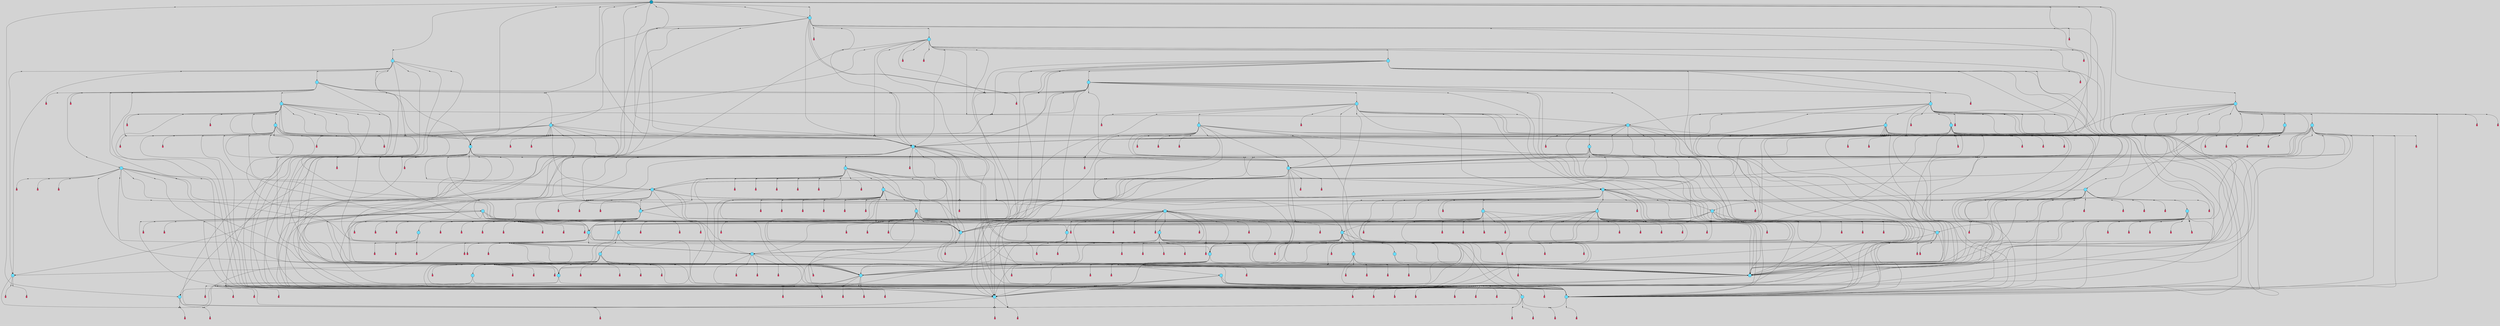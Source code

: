 // File exported with GEGELATI v1.3.1
// On the 2024-04-12 08:37:50
// With the File::TPGGraphDotExporter
digraph{
	graph[pad = "0.212, 0.055" bgcolor = lightgray]
	node[shape=circle style = filled label = ""]
		T2 [fillcolor="#66ddff"]
		T3 [fillcolor="#66ddff"]
		T4 [fillcolor="#66ddff"]
		T5 [fillcolor="#66ddff"]
		T6 [fillcolor="#66ddff"]
		T7 [fillcolor="#66ddff"]
		T8 [fillcolor="#66ddff"]
		T36 [fillcolor="#66ddff"]
		T78 [fillcolor="#66ddff"]
		T284 [fillcolor="#66ddff"]
		T366 [fillcolor="#66ddff"]
		T427 [fillcolor="#66ddff"]
		T527 [fillcolor="#66ddff"]
		T637 [fillcolor="#66ddff"]
		T374 [fillcolor="#66ddff"]
		T685 [fillcolor="#66ddff"]
		T838 [fillcolor="#66ddff"]
		T1214 [fillcolor="#66ddff"]
		T1265 [fillcolor="#66ddff"]
		T1992 [fillcolor="#66ddff"]
		T2041 [fillcolor="#66ddff"]
		T2099 [fillcolor="#66ddff"]
		T2119 [fillcolor="#66ddff"]
		T2135 [fillcolor="#66ddff"]
		T2141 [fillcolor="#66ddff"]
		T2378 [fillcolor="#66ddff"]
		T2416 [fillcolor="#66ddff"]
		T2454 [fillcolor="#66ddff"]
		T2595 [fillcolor="#66ddff"]
		T2622 [fillcolor="#66ddff"]
		T2735 [fillcolor="#66ddff"]
		T2795 [fillcolor="#66ddff"]
		T2868 [fillcolor="#66ddff"]
		T2981 [fillcolor="#66ddff"]
		T3076 [fillcolor="#66ddff"]
		T3259 [fillcolor="#66ddff"]
		T3719 [fillcolor="#66ddff"]
		T3826 [fillcolor="#66ddff"]
		T3970 [fillcolor="#66ddff"]
		T4503 [fillcolor="#66ddff"]
		T4761 [fillcolor="#66ddff"]
		T5040 [fillcolor="#66ddff"]
		T5092 [fillcolor="#66ddff"]
		T5109 [fillcolor="#66ddff"]
		T5128 [fillcolor="#66ddff"]
		T5256 [fillcolor="#66ddff"]
		T5378 [fillcolor="#66ddff"]
		T5417 [fillcolor="#66ddff"]
		T5426 [fillcolor="#66ddff"]
		T5431 [fillcolor="#66ddff"]
		T5797 [fillcolor="#66ddff"]
		T5865 [fillcolor="#66ddff"]
		T5870 [fillcolor="#66ddff"]
		T6277 [fillcolor="#66ddff"]
		T6527 [fillcolor="#66ddff"]
		T7259 [fillcolor="#66ddff"]
		T7326 [fillcolor="#66ddff"]
		T7546 [fillcolor="#66ddff"]
		T1595 [fillcolor="#66ddff"]
		T9012 [fillcolor="#1199bb"]
		P234952 [fillcolor="#cccccc" shape=point] //
		I234952 [shape=box style=invis label="6|3&4|7#0|0#0|0#2|5&#92;n4|7&4|4#0|7#2|4#2|2&#92;n5|1&1|0#4|0#2|6#3|3&#92;n4|0&4|4#0|0#0|7#0|7&#92;n5|0&1|0#2|2#0|6#2|6&#92;n5|7&0|3#0|4#3|2#1|1&#92;n4|6&2|3#3|7#0|7#1|2&#92;n8|1&1|4#0|5#4|5#0|6&#92;n"]
		P234952 -> I234952[style=invis]
		A83525 [fillcolor="#ff3366" shape=box margin=0.03 width=0 height=0 label="2"]
		T2 -> P234952 -> A83525
		P234953 [fillcolor="#cccccc" shape=point] //
		I234953 [shape=box style=invis label="4|2&1|5#0|1#1|1#1|2&#92;n6|3&0|1#1|7#0|5#0|4&#92;n6|0&1|0#2|7#0|0#4|1&#92;n4|6&3|0#2|3#4|0#0|4&#92;n0|4&4|7#0|2#1|0#4|3&#92;n0|3&0|6#3|3#2|0#0|5&#92;n6|2&2|2#0|6#2|3#1|3&#92;n5|3&4|7#3|7#3|5#3|5&#92;n3|7&4|0#4|7#4|0#3|2&#92;n"]
		P234953 -> I234953[style=invis]
		A83526 [fillcolor="#ff3366" shape=box margin=0.03 width=0 height=0 label="3"]
		T2 -> P234953 -> A83526
		P234954 [fillcolor="#cccccc" shape=point] //
		I234954 [shape=box style=invis label="6|1&3|3#3|3#0|7#4|3&#92;n7|7&1|7#0|6#2|3#4|5&#92;n2|0&3|3#2|0#1|0#2|3&#92;n3|7&1|4#2|7#3|0#2|3&#92;n7|7&2|1#2|5#1|4#0|4&#92;n3|6&2|2#1|7#3|0#4|3&#92;n2|3&4|2#1|5#1|5#1|3&#92;n1|2&1|2#3|0#3|4#1|6&#92;n"]
		P234954 -> I234954[style=invis]
		A83527 [fillcolor="#ff3366" shape=box margin=0.03 width=0 height=0 label="3"]
		T3 -> P234954 -> A83527
		P234955 [fillcolor="#cccccc" shape=point] //
		I234955 [shape=box style=invis label="0|3&3|5#2|0#3|2#4|0&#92;n7|1&2|2#2|2#3|2#3|0&#92;n6|2&1|1#4|7#0|0#0|4&#92;n3|6&0|3#1|0#2|0#0|2&#92;n4|7&3|0#0|7#4|1#4|3&#92;n7|3&1|7#2|3#3|2#2|4&#92;n4|6&2|5#0|0#3|3#1|2&#92;n4|0&1|5#4|6#2|7#0|1&#92;n3|3&1|2#2|1#0|7#4|4&#92;n3|2&0|4#1|3#3|0#1|6&#92;n"]
		P234955 -> I234955[style=invis]
		A83528 [fillcolor="#ff3366" shape=box margin=0.03 width=0 height=0 label="4"]
		T3 -> P234955 -> A83528
		P234956 [fillcolor="#cccccc" shape=point] //
		I234956 [shape=box style=invis label="2|5&2|2#2|5#2|7#0|1&#92;n1|2&0|7#0|3#0|3#1|4&#92;n4|2&2|0#3|1#4|3#0|6&#92;n0|1&3|2#4|5#3|5#0|4&#92;n3|3&1|1#0|6#4|4#3|2&#92;n5|5&1|5#2|6#3|0#3|5&#92;n4|2&1|6#2|1#4|1#4|4&#92;n"]
		P234956 -> I234956[style=invis]
		A83529 [fillcolor="#ff3366" shape=box margin=0.03 width=0 height=0 label="4"]
		T4 -> P234956 -> A83529
		P234957 [fillcolor="#cccccc" shape=point] //
		I234957 [shape=box style=invis label="7|6&1|7#1|4#1|6#3|3&#92;n5|0&1|3#4|5#4|4#0|0&#92;n8|3&1|6#2|4#4|2#2|1&#92;n1|7&1|0#3|6#1|3#1|4&#92;n"]
		P234957 -> I234957[style=invis]
		A83530 [fillcolor="#ff3366" shape=box margin=0.03 width=0 height=0 label="5"]
		T4 -> P234957 -> A83530
		P234958 [fillcolor="#cccccc" shape=point] //
		I234958 [shape=box style=invis label="4|2&0|5#1|7#1|7#4|4&#92;n0|1&3|0#4|3#0|5#1|6&#92;n1|0&1|5#3|5#4|7#0|0&#92;n7|6&3|5#4|2#0|7#2|2&#92;n4|4&2|7#1|6#0|0#4|6&#92;n0|4&3|2#3|7#2|4#3|2&#92;n8|2&4|1#1|1#1|4#1|6&#92;n5|4&1|5#3|0#3|4#2|4&#92;n6|6&2|5#4|7#1|6#0|7&#92;n"]
		P234958 -> I234958[style=invis]
		A83531 [fillcolor="#ff3366" shape=box margin=0.03 width=0 height=0 label="5"]
		T5 -> P234958 -> A83531
		P234959 [fillcolor="#cccccc" shape=point] //
		I234959 [shape=box style=invis label="8|0&0|1#0|7#4|0#2|7&#92;n6|6&3|4#0|3#3|0#2|6&#92;n0|4&3|6#1|0#2|2#1|7&#92;n7|1&2|3#4|5#2|4#4|6&#92;n"]
		P234959 -> I234959[style=invis]
		A83532 [fillcolor="#ff3366" shape=box margin=0.03 width=0 height=0 label="6"]
		T5 -> P234959 -> A83532
		P234960 [fillcolor="#cccccc" shape=point] //
		I234960 [shape=box style=invis label="0|4&2|7#0|1#2|2#1|4&#92;n1|7&4|5#1|2#3|2#1|7&#92;n3|1&0|4#0|3#2|4#0|1&#92;n5|7&3|3#3|7#1|3#4|4&#92;n4|1&3|2#4|6#4|6#4|7&#92;n7|5&3|0#1|5#4|7#4|5&#92;n"]
		P234960 -> I234960[style=invis]
		A83533 [fillcolor="#ff3366" shape=box margin=0.03 width=0 height=0 label="6"]
		T6 -> P234960 -> A83533
		P234961 [fillcolor="#cccccc" shape=point] //
		I234961 [shape=box style=invis label="6|4&1|1#0|2#3|3#4|7&#92;n6|6&0|0#0|5#2|6#4|7&#92;n0|2&2|2#2|0#1|5#3|6&#92;n7|5&4|6#4|6#1|4#4|3&#92;n"]
		P234961 -> I234961[style=invis]
		A83534 [fillcolor="#ff3366" shape=box margin=0.03 width=0 height=0 label="7"]
		T6 -> P234961 -> A83534
		P234962 [fillcolor="#cccccc" shape=point] //
		I234962 [shape=box style=invis label="7|2&2|4#3|5#2|6#1|4&#92;n2|2&3|7#4|5#1|4#4|2&#92;n0|7&4|3#4|5#4|1#3|6&#92;n"]
		P234962 -> I234962[style=invis]
		A83535 [fillcolor="#ff3366" shape=box margin=0.03 width=0 height=0 label="7"]
		T7 -> P234962 -> A83535
		P234963 [fillcolor="#cccccc" shape=point] //
		I234963 [shape=box style=invis label="5|5&0|3#0|2#0|6#1|0&#92;n4|0&4|0#1|4#3|5#1|6&#92;n5|3&1|1#1|2#1|3#0|4&#92;n4|4&3|3#0|6#0|7#1|0&#92;n7|7&2|4#3|6#0|7#2|1&#92;n7|1&3|5#0|1#4|7#3|2&#92;n3|3&1|2#4|7#1|1#0|0&#92;n8|3&1|6#2|0#0|1#0|3&#92;n4|6&1|6#0|3#1|2#2|3&#92;n8|5&2|1#2|5#3|0#4|5&#92;n"]
		P234963 -> I234963[style=invis]
		A83536 [fillcolor="#ff3366" shape=box margin=0.03 width=0 height=0 label="8"]
		T7 -> P234963 -> A83536
		P234964 [fillcolor="#cccccc" shape=point] //
		I234964 [shape=box style=invis label="6|2&1|1#2|4#1|1#3|5&#92;n1|1&3|7#1|6#3|7#1|6&#92;n2|7&2|0#0|2#1|0#4|2&#92;n6|4&0|0#2|0#0|3#4|4&#92;n6|2&0|7#1|3#4|3#1|7&#92;n7|0&2|1#1|3#2|0#0|1&#92;n4|7&1|0#4|6#1|3#3|4&#92;n3|5&4|5#3|1#0|1#1|5&#92;n"]
		P234964 -> I234964[style=invis]
		A83537 [fillcolor="#ff3366" shape=box margin=0.03 width=0 height=0 label="8"]
		T8 -> P234964 -> A83537
		P234965 [fillcolor="#cccccc" shape=point] //
		I234965 [shape=box style=invis label="6|6&3|6#2|2#3|5#4|2&#92;n4|6&0|5#0|6#1|2#0|7&#92;n5|6&2|2#2|2#3|3#4|3&#92;n"]
		P234965 -> I234965[style=invis]
		A83538 [fillcolor="#ff3366" shape=box margin=0.03 width=0 height=0 label="0"]
		T8 -> P234965 -> A83538
		P234966 [fillcolor="#cccccc" shape=point] //
		I234966 [shape=box style=invis label="5|1&2|7#0|3#1|5#1|7&#92;n5|7&3|0#3|7#0|0#2|0&#92;n5|0&1|4#2|6#4|6#4|4&#92;n6|3&2|4#1|1#4|0#4|3&#92;n1|7&1|6#4|5#0|0#0|3&#92;n7|6&1|6#0|7#1|4#3|3&#92;n"]
		P234966 -> I234966[style=invis]
		A83539 [fillcolor="#ff3366" shape=box margin=0.03 width=0 height=0 label="1"]
		T3 -> P234966 -> A83539
		T4 -> P234955
		T5 -> P234957
		T36 -> P234960
		P234967 [fillcolor="#cccccc" shape=point] //
		I234967 [shape=box style=invis label="6|4&1|1#0|2#3|3#4|7&#92;n0|2&2|2#2|0#1|5#3|6&#92;n6|6&0|0#0|5#2|6#4|7&#92;n7|5&4|6#4|2#1|4#4|3&#92;n"]
		P234967 -> I234967[style=invis]
		A83540 [fillcolor="#ff3366" shape=box margin=0.03 width=0 height=0 label="7"]
		T36 -> P234967 -> A83540
		P234968 [fillcolor="#cccccc" shape=point] //
		I234968 [shape=box style=invis label="4|2&0|5#1|7#1|7#4|4&#92;n0|1&3|0#4|3#0|5#1|6&#92;n6|6&2|5#4|7#1|6#0|7&#92;n7|6&0|5#4|2#0|7#2|2&#92;n4|4&2|7#1|6#0|0#4|6&#92;n0|4&3|2#3|7#2|4#3|2&#92;n8|2&4|1#1|1#1|4#1|6&#92;n5|4&1|5#3|0#3|4#2|4&#92;n1|0&1|5#3|5#4|7#0|0&#92;n"]
		P234968 -> I234968[style=invis]
		A83541 [fillcolor="#ff3366" shape=box margin=0.03 width=0 height=0 label="5"]
		T36 -> P234968 -> A83541
		T78 -> P234956
		P234969 [fillcolor="#cccccc" shape=point] //
		I234969 [shape=box style=invis label="0|3&3|0#2|0#3|2#4|0&#92;n7|1&2|2#2|2#3|2#3|0&#92;n6|2&1|1#4|7#0|0#0|4&#92;n3|6&0|3#1|0#2|0#0|2&#92;n4|7&3|0#0|7#4|1#4|3&#92;n7|3&1|7#2|3#3|2#2|4&#92;n4|7&4|2#0|4#3|2#3|1&#92;n4|6&2|5#0|0#3|3#1|2&#92;n4|0&1|5#4|6#2|7#0|1&#92;n3|3&1|2#2|1#0|7#4|4&#92;n"]
		P234969 -> I234969[style=invis]
		A83542 [fillcolor="#ff3366" shape=box margin=0.03 width=0 height=0 label="4"]
		T78 -> P234969 -> A83542
		T78 -> P234962
		P234970 [fillcolor="#cccccc" shape=point] //
		I234970 [shape=box style=invis label="5|4&3|6#1|0#2|2#4|7&#92;n6|6&3|4#0|3#3|0#2|6&#92;n7|0&3|6#1|0#3|5#2|6&#92;n7|1&2|6#4|5#2|7#4|6&#92;n"]
		P234970 -> I234970[style=invis]
		T284 -> P234970 -> T6
		P234971 [fillcolor="#cccccc" shape=point] //
		I234971 [shape=box style=invis label="1|0&1|5#3|5#4|7#0|0&#92;n0|1&3|0#4|3#0|5#1|6&#92;n4|2&0|5#1|7#1|7#4|4&#92;n7|6&3|5#4|0#0|7#2|2&#92;n4|4&2|7#1|6#0|0#4|6&#92;n0|4&3|2#3|7#2|4#3|2&#92;n8|2&4|1#1|1#1|4#1|6&#92;n8|6&0|0#4|7#4|4#2|1&#92;n6|6&2|5#4|7#1|6#0|7&#92;n"]
		P234971 -> I234971[style=invis]
		A83543 [fillcolor="#ff3366" shape=box margin=0.03 width=0 height=0 label="5"]
		T284 -> P234971 -> A83543
		P234972 [fillcolor="#cccccc" shape=point] //
		I234972 [shape=box style=invis label="0|7&4|3#4|5#4|1#0|6&#92;n7|2&2|4#3|5#2|6#1|4&#92;n"]
		P234972 -> I234972[style=invis]
		A83544 [fillcolor="#ff3366" shape=box margin=0.03 width=0 height=0 label="7"]
		T284 -> P234972 -> A83544
		T284 -> P234952
		P234973 [fillcolor="#cccccc" shape=point] //
		I234973 [shape=box style=invis label="4|2&2|0#3|1#4|3#0|5&#92;n2|5&2|2#2|5#2|7#0|1&#92;n1|2&0|7#0|3#0|3#1|4&#92;n0|0&2|1#1|2#3|0#3|2&#92;n0|1&3|2#4|5#3|5#0|4&#92;n3|3&1|1#0|6#4|4#3|2&#92;n4|2&1|6#2|1#4|1#4|4&#92;n"]
		P234973 -> I234973[style=invis]
		A83545 [fillcolor="#ff3366" shape=box margin=0.03 width=0 height=0 label="4"]
		T284 -> P234973 -> A83545
		P234974 [fillcolor="#cccccc" shape=point] //
		I234974 [shape=box style=invis label="5|7&4|0#3|2#3|1#3|0&#92;n6|6&3|6#2|2#3|5#4|2&#92;n7|0&1|2#3|2#1|1#2|1&#92;n"]
		P234974 -> I234974[style=invis]
		A83546 [fillcolor="#ff3366" shape=box margin=0.03 width=0 height=0 label="0"]
		T366 -> P234974 -> A83546
		P234975 [fillcolor="#cccccc" shape=point] //
		I234975 [shape=box style=invis label="1|3&3|6#1|6#3|5#2|6&#92;n2|0&3|4#2|2#2|6#2|6&#92;n3|5&1|7#2|5#3|3#1|5&#92;n1|5&2|3#1|2#3|5#1|6&#92;n0|6&1|2#0|5#3|1#0|5&#92;n"]
		P234975 -> I234975[style=invis]
		A83547 [fillcolor="#ff3366" shape=box margin=0.03 width=0 height=0 label="6"]
		T366 -> P234975 -> A83547
		T366 -> P234965
		T366 -> P234958
		P234976 [fillcolor="#cccccc" shape=point] //
		I234976 [shape=box style=invis label="4|2&0|5#1|7#1|7#4|4&#92;n8|2&4|1#1|1#1|4#1|6&#92;n1|0&1|5#3|5#4|7#0|0&#92;n7|6&3|5#4|2#0|7#2|2&#92;n4|4&2|7#1|6#0|0#4|6&#92;n0|4&3|2#3|7#2|2#3|2&#92;n0|1&3|0#4|3#0|5#1|6&#92;n5|4&1|5#3|0#3|4#2|4&#92;n"]
		P234976 -> I234976[style=invis]
		A83548 [fillcolor="#ff3366" shape=box margin=0.03 width=0 height=0 label="5"]
		T427 -> P234976 -> A83548
		T427 -> P234959
		P234977 [fillcolor="#cccccc" shape=point] //
		I234977 [shape=box style=invis label="5|0&0|5#3|2#1|6#1|3&#92;n5|2&3|7#3|5#1|4#2|2&#92;n0|4&3|2#2|4#0|2#2|0&#92;n7|2&2|1#3|5#2|6#1|4&#92;n"]
		P234977 -> I234977[style=invis]
		A83549 [fillcolor="#ff3366" shape=box margin=0.03 width=0 height=0 label="7"]
		T427 -> P234977 -> A83549
		P234978 [fillcolor="#cccccc" shape=point] //
		I234978 [shape=box style=invis label="4|2&4|5#1|2#3|1#3|5&#92;n5|1&3|5#2|4#2|0#0|2&#92;n4|6&4|3#2|4#3|6#2|6&#92;n1|0&3|0#3|1#0|4#2|7&#92;n6|2&2|2#0|1#2|6#1|3&#92;n5|4&4|6#4|4#1|3#4|0&#92;n4|6&3|3#2|3#4|6#0|4&#92;n5|7&4|1#4|0#4|0#4|3&#92;n6|3&0|1#1|7#0|5#0|4&#92;n0|3&0|6#3|3#2|5#0|5&#92;n"]
		P234978 -> I234978[style=invis]
		A83550 [fillcolor="#ff3366" shape=box margin=0.03 width=0 height=0 label="3"]
		T427 -> P234978 -> A83550
		P234979 [fillcolor="#cccccc" shape=point] //
		I234979 [shape=box style=invis label="0|2&2|7#0|5#0|5#1|7&#92;n3|5&4|0#0|7#0|2#1|7&#92;n4|4&2|0#1|4#4|5#2|6&#92;n1|2&4|5#0|3#4|1#3|5&#92;n5|7&1|7#4|1#3|4#3|5&#92;n1|5&2|3#0|4#4|7#2|6&#92;n3|5&1|1#2|1#0|2#2|4&#92;n4|7&4|7#4|4#3|1#3|6&#92;n8|4&4|1#0|2#2|7#2|6&#92;n4|0&4|0#0|4#1|4#4|1&#92;n"]
		P234979 -> I234979[style=invis]
		A83551 [fillcolor="#ff3366" shape=box margin=0.03 width=0 height=0 label="4"]
		T527 -> P234979 -> A83551
		P234980 [fillcolor="#cccccc" shape=point] //
		I234980 [shape=box style=invis label="4|0&2|4#3|5#2|6#1|4&#92;n2|2&3|7#4|5#1|4#4|2&#92;n4|4&4|4#4|7#1|1#1|2&#92;n6|1&0|5#3|1#4|2#0|4&#92;n"]
		P234980 -> I234980[style=invis]
		A83552 [fillcolor="#ff3366" shape=box margin=0.03 width=0 height=0 label="7"]
		T527 -> P234980 -> A83552
		P234981 [fillcolor="#cccccc" shape=point] //
		I234981 [shape=box style=invis label="4|2&0|5#1|7#1|7#4|4&#92;n0|4&3|2#3|7#2|4#3|2&#92;n1|0&1|5#3|5#4|7#0|0&#92;n7|6&3|3#4|2#0|7#2|2&#92;n4|4&2|7#1|6#0|0#4|6&#92;n0|1&3|0#4|3#0|5#1|6&#92;n8|2&4|1#1|1#1|4#1|6&#92;n6|6&2|5#4|7#1|6#0|7&#92;n"]
		P234981 -> I234981[style=invis]
		A83553 [fillcolor="#ff3366" shape=box margin=0.03 width=0 height=0 label="5"]
		T527 -> P234981 -> A83553
		P234982 [fillcolor="#cccccc" shape=point] //
		I234982 [shape=box style=invis label="0|3&3|4#2|0#3|2#4|0&#92;n7|1&2|2#2|2#3|2#3|0&#92;n6|2&1|1#4|7#0|0#0|4&#92;n3|6&0|3#1|0#2|0#0|2&#92;n4|7&3|0#0|7#4|1#4|3&#92;n7|3&1|7#2|3#3|2#2|4&#92;n4|6&2|5#0|0#3|3#1|2&#92;n4|0&1|5#4|6#2|7#0|1&#92;n3|2&0|4#1|3#3|0#1|6&#92;n3|3&1|2#2|1#0|7#4|4&#92;n"]
		P234982 -> I234982[style=invis]
		A83554 [fillcolor="#ff3366" shape=box margin=0.03 width=0 height=0 label="4"]
		T637 -> P234982 -> A83554
		T637 -> P234976
		P234983 [fillcolor="#cccccc" shape=point] //
		I234983 [shape=box style=invis label="4|2&0|5#1|7#1|7#4|4&#92;n8|2&4|1#1|1#1|4#1|6&#92;n4|4&2|7#1|6#0|0#4|6&#92;n7|6&3|5#4|2#0|7#2|2&#92;n1|0&1|5#3|5#4|7#0|0&#92;n0|4&3|2#3|7#2|2#3|2&#92;n0|6&3|0#4|3#0|5#1|6&#92;n5|4&1|5#3|0#3|4#2|4&#92;n"]
		P234983 -> I234983[style=invis]
		A83555 [fillcolor="#ff3366" shape=box margin=0.03 width=0 height=0 label="5"]
		T637 -> P234983 -> A83555
		P234984 [fillcolor="#cccccc" shape=point] //
		I234984 [shape=box style=invis label="0|3&0|1#2|1#2|4#0|2&#92;n2|5&0|1#4|2#3|0#3|7&#92;n0|6&1|0#4|4#0|0#4|0&#92;n5|3&3|1#2|7#3|0#4|5&#92;n6|1&4|3#4|4#4|0#4|5&#92;n0|2&4|6#0|3#3|4#2|6&#92;n5|7&2|0#2|6#0|7#4|1&#92;n"]
		P234984 -> I234984[style=invis]
		T637 -> P234984 -> T4
		T637 -> P234967
		P234985 [fillcolor="#cccccc" shape=point] //
		I234985 [shape=box style=invis label="6|3&4|7#0|0#0|0#2|5&#92;n5|1&1|0#4|0#2|6#3|3&#92;n7|1&3|0#1|5#3|1#4|1&#92;n4|0&4|4#0|0#0|7#0|7&#92;n8|1&1|4#4|5#4|5#0|6&#92;n5|7&0|3#0|4#3|2#1|1&#92;n4|6&2|3#3|7#0|7#1|2&#92;n5|0&1|0#2|2#0|6#2|6&#92;n"]
		P234985 -> I234985[style=invis]
		A83556 [fillcolor="#ff3366" shape=box margin=0.03 width=0 height=0 label="2"]
		T374 -> P234985 -> A83556
		P234986 [fillcolor="#cccccc" shape=point] //
		I234986 [shape=box style=invis label="0|6&2|4#3|3#3|5#4|2&#92;n0|2&2|2#3|5#1|4#1|6&#92;n8|5&1|0#0|0#3|6#4|0&#92;n7|0&2|0#1|1#2|6#2|0&#92;n6|4&2|6#4|4#2|1#2|2&#92;n"]
		P234986 -> I234986[style=invis]
		A83557 [fillcolor="#ff3366" shape=box margin=0.03 width=0 height=0 label="7"]
		T374 -> P234986 -> A83557
		P234987 [fillcolor="#cccccc" shape=point] //
		I234987 [shape=box style=invis label="3|4&4|2#0|7#4|4#3|0&#92;n6|6&4|3#4|4#4|0#4|5&#92;n5|3&3|1#2|7#3|0#4|5&#92;n0|6&1|0#4|4#0|0#4|0&#92;n2|5&0|1#4|2#3|0#3|7&#92;n5|2&4|3#2|0#0|7#0|1&#92;n6|6&1|1#4|3#0|3#3|1&#92;n0|3&0|1#2|1#2|4#0|2&#92;n0|2&4|6#2|3#3|4#2|6&#92;n5|7&2|0#2|6#0|7#4|1&#92;n"]
		P234987 -> I234987[style=invis]
		A83558 [fillcolor="#ff3366" shape=box margin=0.03 width=0 height=0 label="0"]
		T374 -> P234987 -> A83558
		P234988 [fillcolor="#cccccc" shape=point] //
		I234988 [shape=box style=invis label="4|2&0|5#1|7#1|7#4|4&#92;n1|0&3|0#0|1#0|1#3|1&#92;n0|1&3|0#4|3#0|5#1|6&#92;n1|0&1|5#3|5#4|7#0|0&#92;n7|1&3|5#4|2#0|7#2|2&#92;n4|4&2|7#1|6#0|0#4|6&#92;n0|4&3|2#3|7#2|4#3|2&#92;n8|2&4|1#1|1#1|4#1|6&#92;n5|4&1|5#3|0#3|4#2|4&#92;n6|6&2|5#4|7#1|6#0|7&#92;n"]
		P234988 -> I234988[style=invis]
		T374 -> P234988 -> T5
		P234989 [fillcolor="#cccccc" shape=point] //
		I234989 [shape=box style=invis label="1|0&2|5#2|4#1|5#0|4&#92;n0|6&0|3#0|6#0|5#2|7&#92;n"]
		P234989 -> I234989[style=invis]
		A83559 [fillcolor="#ff3366" shape=box margin=0.03 width=0 height=0 label="0"]
		T374 -> P234989 -> A83559
		P234990 [fillcolor="#cccccc" shape=point] //
		I234990 [shape=box style=invis label="8|1&0|2#3|5#4|6#0|0&#92;n5|6&3|5#3|3#2|1#2|6&#92;n7|2&2|4#1|6#1|5#4|6&#92;n3|7&1|2#2|5#2|0#0|6&#92;n3|1&0|4#2|1#4|2#3|4&#92;n2|4&0|0#2|4#3|0#3|5&#92;n2|0&3|1#1|3#4|1#1|4&#92;n6|5&4|6#0|5#1|7#2|6&#92;n1|5&2|4#3|1#3|4#1|7&#92;n"]
		P234990 -> I234990[style=invis]
		A83560 [fillcolor="#ff3366" shape=box margin=0.03 width=0 height=0 label="5"]
		T685 -> P234990 -> A83560
		P234991 [fillcolor="#cccccc" shape=point] //
		I234991 [shape=box style=invis label="0|3&3|5#0|0#3|2#4|0&#92;n7|1&2|2#2|2#3|2#3|0&#92;n4|7&3|0#0|7#4|1#4|3&#92;n3|4&0|3#1|0#2|0#0|2&#92;n6|2&1|1#4|7#0|0#0|4&#92;n7|3&1|7#2|3#3|2#2|4&#92;n4|6&2|5#0|3#3|3#1|2&#92;n3|2&0|4#1|3#3|0#1|6&#92;n4|0&1|5#4|6#2|7#0|1&#92;n3|3&1|2#2|1#0|7#4|4&#92;n"]
		P234991 -> I234991[style=invis]
		T685 -> P234991 -> T3
		P234992 [fillcolor="#cccccc" shape=point] //
		I234992 [shape=box style=invis label="4|6&1|6#0|3#1|2#2|3&#92;n5|3&1|1#1|2#1|3#1|4&#92;n4|0&4|0#1|4#3|5#1|6&#92;n4|4&3|3#0|6#0|7#1|0&#92;n7|7&2|4#3|5#0|7#2|1&#92;n7|1&3|5#0|1#4|7#3|2&#92;n3|3&1|2#4|7#1|1#0|0&#92;n5|5&0|3#0|2#0|6#1|0&#92;n8|5&2|1#2|5#3|0#4|5&#92;n"]
		P234992 -> I234992[style=invis]
		T685 -> P234992 -> T78
		P234993 [fillcolor="#cccccc" shape=point] //
		I234993 [shape=box style=invis label="6|2&1|1#4|7#0|0#0|4&#92;n0|3&3|4#2|0#3|2#4|0&#92;n4|5&1|4#3|7#3|3#1|1&#92;n3|6&0|3#1|0#2|0#1|2&#92;n4|7&3|0#0|7#4|1#4|3&#92;n7|3&1|7#2|2#3|2#2|4&#92;n3|3&1|2#2|1#0|7#0|4&#92;n3|2&0|4#1|3#3|0#1|6&#92;n4|0&1|5#4|6#2|7#0|1&#92;n4|6&2|5#0|0#3|3#1|2&#92;n"]
		P234993 -> I234993[style=invis]
		A83561 [fillcolor="#ff3366" shape=box margin=0.03 width=0 height=0 label="4"]
		T685 -> P234993 -> A83561
		T685 -> P234976
		P234994 [fillcolor="#cccccc" shape=point] //
		I234994 [shape=box style=invis label="5|1&2|3#4|5#2|4#4|6&#92;n8|0&0|1#0|7#4|0#2|7&#92;n"]
		P234994 -> I234994[style=invis]
		A83562 [fillcolor="#ff3366" shape=box margin=0.03 width=0 height=0 label="6"]
		T685 -> P234994 -> A83562
		P234995 [fillcolor="#cccccc" shape=point] //
		I234995 [shape=box style=invis label="1|5&0|4#1|6#1|1#4|6&#92;n5|0&2|7#0|3#0|3#3|5&#92;n"]
		P234995 -> I234995[style=invis]
		A83563 [fillcolor="#ff3366" shape=box margin=0.03 width=0 height=0 label="6"]
		T685 -> P234995 -> A83563
		P234996 [fillcolor="#cccccc" shape=point] //
		I234996 [shape=box style=invis label="6|0&1|0#2|7#0|0#4|1&#92;n5|3&4|7#3|7#0|5#3|5&#92;n4|2&1|5#0|1#1|2#1|2&#92;n0|3&0|6#2|3#2|4#0|5&#92;n0|4&4|7#0|2#4|0#4|3&#92;n1|2&0|5#2|0#1|6#4|2&#92;n1|0&3|0#1|2#0|5#1|5&#92;n6|3&0|1#1|7#0|5#0|4&#92;n"]
		P234996 -> I234996[style=invis]
		A83564 [fillcolor="#ff3366" shape=box margin=0.03 width=0 height=0 label="3"]
		T685 -> P234996 -> A83564
		P234997 [fillcolor="#cccccc" shape=point] //
		I234997 [shape=box style=invis label="4|7&0|0#0|1#4|2#0|7&#92;n3|5&4|6#1|6#2|5#0|5&#92;n7|7&0|6#1|2#3|6#1|1&#92;n1|4&1|6#4|5#1|4#0|6&#92;n2|0&2|2#3|1#2|0#2|3&#92;n7|7&4|0#0|5#3|6#3|3&#92;n"]
		P234997 -> I234997[style=invis]
		A83565 [fillcolor="#ff3366" shape=box margin=0.03 width=0 height=0 label="1"]
		T685 -> P234997 -> A83565
		P234998 [fillcolor="#cccccc" shape=point] //
		I234998 [shape=box style=invis label="8|4&4|6#1|4#4|1#3|6&#92;n0|4&3|2#3|7#2|4#3|0&#92;n1|0&1|4#3|5#4|7#0|0&#92;n7|6&3|5#4|2#0|7#2|2&#92;n4|2&0|5#1|7#1|7#4|4&#92;n8|2&4|1#1|1#1|4#1|6&#92;n4|4&2|7#1|6#0|0#4|6&#92;n6|6&2|5#0|7#1|6#0|7&#92;n"]
		P234998 -> I234998[style=invis]
		A83566 [fillcolor="#ff3366" shape=box margin=0.03 width=0 height=0 label="5"]
		T685 -> P234998 -> A83566
		P234999 [fillcolor="#cccccc" shape=point] //
		I234999 [shape=box style=invis label="7|0&1|3#2|1#1|1#4|1&#92;n4|6&3|4#2|1#3|3#4|7&#92;n1|6&1|7#0|6#2|6#2|2&#92;n8|6&0|5#3|6#1|2#4|6&#92;n0|4&1|7#0|6#1|1#3|4&#92;n"]
		P234999 -> I234999[style=invis]
		T685 -> P234999 -> T36
		P235000 [fillcolor="#cccccc" shape=point] //
		I235000 [shape=box style=invis label="6|6&4|3#4|4#4|0#4|5&#92;n5|3&3|1#2|7#3|0#4|5&#92;n0|6&1|0#4|4#0|0#4|0&#92;n2|5&0|1#4|2#3|0#3|7&#92;n5|3&4|3#2|0#0|7#0|1&#92;n6|4&3|5#0|1#4|0#1|7&#92;n3|4&4|2#0|7#4|4#3|0&#92;n0|3&0|1#2|1#2|7#0|2&#92;n5|7&2|0#2|6#0|7#4|1&#92;n0|2&4|6#2|3#3|4#2|6&#92;n"]
		P235000 -> I235000[style=invis]
		T685 -> P235000 -> T8
		P235001 [fillcolor="#cccccc" shape=point] //
		I235001 [shape=box style=invis label="0|1&3|0#4|3#0|5#1|6&#92;n4|2&0|5#1|7#1|7#4|4&#92;n1|0&1|5#3|5#4|7#0|0&#92;n7|6&3|5#1|2#0|7#2|2&#92;n4|4&2|7#1|6#0|0#4|6&#92;n8|2&4|1#1|1#1|4#1|6&#92;n5|4&1|5#3|0#3|4#2|4&#92;n6|6&2|5#4|7#1|6#0|7&#92;n"]
		P235001 -> I235001[style=invis]
		A83567 [fillcolor="#ff3366" shape=box margin=0.03 width=0 height=0 label="5"]
		T685 -> P235001 -> A83567
		P235002 [fillcolor="#cccccc" shape=point] //
		I235002 [shape=box style=invis label="5|7&4|0#3|2#3|1#3|0&#92;n7|0&0|2#3|2#1|1#2|1&#92;n6|6&3|6#2|2#3|5#4|2&#92;n"]
		P235002 -> I235002[style=invis]
		T838 -> P235002 -> T685
		T838 -> P234958
		T838 -> P234997
		P235003 [fillcolor="#cccccc" shape=point] //
		I235003 [shape=box style=invis label="3|7&4|0#3|7#2|2#4|4&#92;n8|0&0|1#0|7#4|0#2|7&#92;n6|2&3|5#1|3#4|7#4|6&#92;n7|1&2|3#4|5#2|4#4|6&#92;n6|6&2|4#0|3#3|0#2|6&#92;n"]
		P235003 -> I235003[style=invis]
		A83568 [fillcolor="#ff3366" shape=box margin=0.03 width=0 height=0 label="6"]
		T1214 -> P235003 -> A83568
		P235004 [fillcolor="#cccccc" shape=point] //
		I235004 [shape=box style=invis label="6|3&1|2#2|0#1|4#3|2&#92;n4|4&3|7#3|1#4|6#1|0&#92;n8|3&2|5#1|0#0|4#2|7&#92;n3|2&0|1#4|0#0|3#4|4&#92;n7|1&2|2#1|2#3|2#1|5&#92;n3|2&3|4#3|3#3|0#1|6&#92;n4|0&0|2#2|0#2|0#0|2&#92;n0|7&3|5#2|0#3|2#4|0&#92;n6|2&1|1#4|7#0|0#0|4&#92;n4|6&3|5#0|6#3|3#1|5&#92;n"]
		P235004 -> I235004[style=invis]
		T1214 -> P235004 -> T5
		P235005 [fillcolor="#cccccc" shape=point] //
		I235005 [shape=box style=invis label="6|0&1|4#2|6#4|6#4|0&#92;n5|7&3|0#3|7#0|0#2|0&#92;n8|1&0|4#4|3#0|4#1|6&#92;n1|7&1|6#4|5#0|0#0|3&#92;n7|1&2|0#2|0#1|3#0|7&#92;n8|6&0|3#3|3#2|5#3|1&#92;n5|1&2|7#0|3#1|5#1|7&#92;n8|6&2|6#0|7#1|4#3|3&#92;n"]
		P235005 -> I235005[style=invis]
		A83569 [fillcolor="#ff3366" shape=box margin=0.03 width=0 height=0 label="1"]
		T1214 -> P235005 -> A83569
		P235006 [fillcolor="#cccccc" shape=point] //
		I235006 [shape=box style=invis label="2|2&3|7#4|5#1|4#4|2&#92;n5|2&3|4#0|7#0|6#0|3&#92;n7|2&2|5#3|5#2|6#1|4&#92;n"]
		P235006 -> I235006[style=invis]
		A83570 [fillcolor="#ff3366" shape=box margin=0.03 width=0 height=0 label="7"]
		T1214 -> P235006 -> A83570
		P235007 [fillcolor="#cccccc" shape=point] //
		I235007 [shape=box style=invis label="1|5&0|4#1|6#1|1#4|6&#92;n1|2&0|3#4|2#0|2#1|0&#92;n5|0&2|7#0|3#0|3#3|5&#92;n"]
		P235007 -> I235007[style=invis]
		A83571 [fillcolor="#ff3366" shape=box margin=0.03 width=0 height=0 label="6"]
		T1214 -> P235007 -> A83571
		T1214 -> P234962
		P235008 [fillcolor="#cccccc" shape=point] //
		I235008 [shape=box style=invis label="8|7&2|5#2|4#0|0#3|2&#92;n6|3&1|5#0|2#0|7#2|4&#92;n4|5&0|3#4|6#2|0#3|1&#92;n8|1&3|4#2|0#3|1#1|7&#92;n7|5&1|5#2|3#1|7#4|3&#92;n2|0&3|5#0|3#1|5#2|3&#92;n2|7&2|3#2|0#2|4#1|2&#92;n4|2&3|3#1|6#1|0#2|2&#92;n"]
		P235008 -> I235008[style=invis]
		T1214 -> P235008 -> T5
		P235009 [fillcolor="#cccccc" shape=point] //
		I235009 [shape=box style=invis label="4|7&3|0#3|7#4|1#4|3&#92;n8|0&0|0#4|1#4|4#1|6&#92;n3|1&0|0#4|7#0|6#2|3&#92;n8|1&4|2#2|2#3|6#3|0&#92;n3|7&2|1#3|3#0|7#2|2&#92;n3|7&4|0#1|7#4|3#0|6&#92;n7|3&1|7#2|3#3|7#2|6&#92;n2|3&4|7#2|5#1|2#3|6&#92;n1|6&2|5#0|0#3|2#1|2&#92;n2|6&1|6#0|1#2|0#2|1&#92;n"]
		P235009 -> I235009[style=invis]
		A83572 [fillcolor="#ff3366" shape=box margin=0.03 width=0 height=0 label="4"]
		T1214 -> P235009 -> A83572
		P235010 [fillcolor="#cccccc" shape=point] //
		I235010 [shape=box style=invis label="4|6&3|0#2|3#1|0#0|4&#92;n1|5&2|2#0|6#2|2#0|2&#92;n6|0&1|4#2|7#0|0#4|1&#92;n4|2&1|5#0|1#1|1#1|2&#92;n5|3&4|7#3|7#3|5#3|5&#92;n3|7&4|0#4|7#4|0#3|2&#92;n4|3&1|4#3|3#2|2#2|1&#92;n0|4&4|7#0|2#1|0#4|3&#92;n0|3&0|6#3|3#2|0#0|5&#92;n"]
		P235010 -> I235010[style=invis]
		T1214 -> P235010 -> T8
		P235011 [fillcolor="#cccccc" shape=point] //
		I235011 [shape=box style=invis label="0|7&4|5#0|0#3|0#4|1&#92;n8|5&4|7#1|1#3|0#4|0&#92;n7|7&2|5#3|7#2|5#2|5&#92;n1|4&0|5#2|0#2|5#0|1&#92;n2|4&2|1#3|0#1|5#1|0&#92;n0|0&1|1#2|0#3|2#3|7&#92;n7|2&4|5#0|6#3|1#0|1&#92;n"]
		P235011 -> I235011[style=invis]
		A83573 [fillcolor="#ff3366" shape=box margin=0.03 width=0 height=0 label="7"]
		T1214 -> P235011 -> A83573
		P235012 [fillcolor="#cccccc" shape=point] //
		I235012 [shape=box style=invis label="5|1&2|6#3|2#2|1#4|0&#92;n3|7&4|0#4|7#4|0#3|2&#92;n0|4&4|7#0|2#1|0#4|3&#92;n0|3&0|6#0|3#2|0#3|0&#92;n5|3&4|7#3|7#3|5#3|6&#92;n4|6&3|7#2|1#4|0#0|4&#92;n2|7&4|2#3|3#0|0#3|1&#92;n0|0&1|4#4|4#3|6#1|1&#92;n0|5&0|7#2|1#3|6#1|6&#92;n1|7&0|2#1|2#0|5#1|7&#92;n"]
		P235012 -> I235012[style=invis]
		A83574 [fillcolor="#ff3366" shape=box margin=0.03 width=0 height=0 label="3"]
		T1214 -> P235012 -> A83574
		P235013 [fillcolor="#cccccc" shape=point] //
		I235013 [shape=box style=invis label="1|0&1|5#3|5#4|7#0|0&#92;n0|1&3|0#4|3#0|5#1|6&#92;n4|2&0|5#1|7#1|7#4|4&#92;n7|6&3|5#4|2#0|7#2|2&#92;n8|4&2|7#1|6#0|0#4|6&#92;n0|4&3|2#3|7#2|4#3|2&#92;n8|2&4|1#1|1#1|4#1|6&#92;n6|6&2|5#4|7#1|6#0|7&#92;n"]
		P235013 -> I235013[style=invis]
		A83575 [fillcolor="#ff3366" shape=box margin=0.03 width=0 height=0 label="5"]
		T1214 -> P235013 -> A83575
		P235014 [fillcolor="#cccccc" shape=point] //
		I235014 [shape=box style=invis label="8|1&1|2#1|1#1|7#1|2&#92;n6|6&1|6#1|5#3|4#3|0&#92;n4|3&0|4#0|2#2|2#0|5&#92;n7|1&2|4#2|1#3|5#0|3&#92;n8|0&3|2#3|6#4|6#0|3&#92;n6|5&4|5#3|1#0|4#1|5&#92;n"]
		P235014 -> I235014[style=invis]
		T1265 -> P235014 -> T5
		P235015 [fillcolor="#cccccc" shape=point] //
		I235015 [shape=box style=invis label="3|5&2|2#0|4#1|7#1|3&#92;n2|0&2|4#1|2#3|0#1|0&#92;n5|5&0|0#2|7#4|4#1|4&#92;n"]
		P235015 -> I235015[style=invis]
		T1265 -> P235015 -> T1214
		P235016 [fillcolor="#cccccc" shape=point] //
		I235016 [shape=box style=invis label="7|5&3|2#4|5#2|6#3|7&#92;n6|0&4|6#1|7#4|1#2|2&#92;n"]
		P235016 -> I235016[style=invis]
		T1265 -> P235016 -> T366
		P235017 [fillcolor="#cccccc" shape=point] //
		I235017 [shape=box style=invis label="2|0&1|7#4|5#1|4#4|1&#92;n2|2&2|6#1|0#2|2#4|5&#92;n4|2&3|5#4|4#1|5#2|7&#92;n"]
		P235017 -> I235017[style=invis]
		A83576 [fillcolor="#ff3366" shape=box margin=0.03 width=0 height=0 label="7"]
		T1265 -> P235017 -> A83576
		P235018 [fillcolor="#cccccc" shape=point] //
		I235018 [shape=box style=invis label="1|0&2|6#3|0#1|3#1|6&#92;n8|4&0|1#0|6#4|0#2|7&#92;n"]
		P235018 -> I235018[style=invis]
		T1265 -> P235018 -> T6
		P235019 [fillcolor="#cccccc" shape=point] //
		I235019 [shape=box style=invis label="2|2&0|6#1|0#1|2#4|5&#92;n2|0&3|7#4|5#1|4#4|2&#92;n7|2&2|4#3|5#2|6#1|4&#92;n5|3&0|7#0|4#4|1#0|0&#92;n"]
		P235019 -> I235019[style=invis]
		A83577 [fillcolor="#ff3366" shape=box margin=0.03 width=0 height=0 label="7"]
		T1265 -> P235019 -> A83577
		P235020 [fillcolor="#cccccc" shape=point] //
		I235020 [shape=box style=invis label="7|0&1|7#2|4#4|0#4|0&#92;n"]
		P235020 -> I235020[style=invis]
		T1265 -> P235020 -> T637
		P235021 [fillcolor="#cccccc" shape=point] //
		I235021 [shape=box style=invis label="7|2&1|0#1|0#1|3#3|1&#92;n2|0&3|7#4|5#1|4#4|1&#92;n1|7&0|0#3|1#4|4#3|7&#92;n"]
		P235021 -> I235021[style=invis]
		A83578 [fillcolor="#ff3366" shape=box margin=0.03 width=0 height=0 label="7"]
		T1265 -> P235021 -> A83578
		P235022 [fillcolor="#cccccc" shape=point] //
		I235022 [shape=box style=invis label="3|0&3|7#0|2#3|2#1|3&#92;n7|5&2|0#1|4#4|2#3|2&#92;n4|4&4|6#1|2#0|7#2|6&#92;n2|1&4|2#1|7#4|1#2|3&#92;n0|6&2|4#3|3#3|5#4|2&#92;n8|5&1|0#0|0#3|6#4|2&#92;n8|5&3|0#1|1#4|3#1|5&#92;n5|2&1|2#2|5#4|5#1|0&#92;n3|4&2|6#0|0#2|5#3|5&#92;n"]
		P235022 -> I235022[style=invis]
		A83579 [fillcolor="#ff3366" shape=box margin=0.03 width=0 height=0 label="7"]
		T1992 -> P235022 -> A83579
		P235023 [fillcolor="#cccccc" shape=point] //
		I235023 [shape=box style=invis label="1|3&2|7#2|4#1|1#4|0&#92;n7|6&3|5#4|2#0|7#2|1&#92;n1|0&4|2#3|5#4|7#0|0&#92;n4|2&0|5#1|7#1|4#4|4&#92;n1|1&1|0#0|3#2|6#0|2&#92;n3|6&3|4#3|7#0|5#1|1&#92;n4|4&2|7#1|6#0|0#4|6&#92;n"]
		P235023 -> I235023[style=invis]
		A83580 [fillcolor="#ff3366" shape=box margin=0.03 width=0 height=0 label="5"]
		T1992 -> P235023 -> A83580
		P235024 [fillcolor="#cccccc" shape=point] //
		I235024 [shape=box style=invis label="7|0&1|7#2|4#1|0#4|0&#92;n6|4&3|5#1|3#0|2#0|4&#92;n"]
		P235024 -> I235024[style=invis]
		T1992 -> P235024 -> T637
		P235025 [fillcolor="#cccccc" shape=point] //
		I235025 [shape=box style=invis label="3|2&4|0#4|3#3|0#2|4&#92;n4|7&3|0#0|7#4|6#4|3&#92;n2|3&3|6#4|0#4|5#3|2&#92;n1|2&3|7#2|1#0|1#4|5&#92;n1|1&0|2#3|0#3|0#3|3&#92;n0|0&1|0#2|2#3|4#1|0&#92;n5|7&1|3#0|3#1|5#4|5&#92;n"]
		P235025 -> I235025[style=invis]
		A83581 [fillcolor="#ff3366" shape=box margin=0.03 width=0 height=0 label="4"]
		T1992 -> P235025 -> A83581
		P235026 [fillcolor="#cccccc" shape=point] //
		I235026 [shape=box style=invis label="7|0&2|6#1|5#4|7#2|3&#92;n4|2&2|6#1|5#2|1#2|6&#92;n1|3&2|5#0|3#1|2#3|0&#92;n1|5&0|7#0|4#0|6#4|1&#92;n0|3&0|0#2|3#1|2#1|0&#92;n2|1&3|4#4|2#2|3#4|1&#92;n2|5&0|4#4|2#1|0#3|7&#92;n"]
		P235026 -> I235026[style=invis]
		T1992 -> P235026 -> T8
		T1992 -> P235010
		P235027 [fillcolor="#cccccc" shape=point] //
		I235027 [shape=box style=invis label="7|2&3|1#2|3#2|1#0|4&#92;n2|7&0|3#3|0#4|7#1|7&#92;n8|0&0|6#3|7#2|3#3|6&#92;n0|2&4|4#1|1#4|0#4|1&#92;n2|7&3|1#2|1#2|0#2|7&#92;n"]
		P235027 -> I235027[style=invis]
		A83582 [fillcolor="#ff3366" shape=box margin=0.03 width=0 height=0 label="0"]
		T1992 -> P235027 -> A83582
		P235028 [fillcolor="#cccccc" shape=point] //
		I235028 [shape=box style=invis label="6|0&0|0#0|5#2|6#4|7&#92;n0|2&2|2#2|0#1|5#3|6&#92;n7|5&4|6#4|6#1|4#4|3&#92;n"]
		P235028 -> I235028[style=invis]
		A83583 [fillcolor="#ff3366" shape=box margin=0.03 width=0 height=0 label="7"]
		T1992 -> P235028 -> A83583
		P235029 [fillcolor="#cccccc" shape=point] //
		I235029 [shape=box style=invis label="2|4&1|2#0|5#0|5#1|0&#92;n8|0&3|2#4|2#2|6#0|4&#92;n4|6&4|7#1|1#1|4#1|6&#92;n4|6&4|3#4|4#2|3#2|2&#92;n0|2&1|6#3|0#3|2#4|6&#92;n"]
		P235029 -> I235029[style=invis]
		T1992 -> P235029 -> T374
		P235030 [fillcolor="#cccccc" shape=point] //
		I235030 [shape=box style=invis label="4|7&3|0#0|7#4|5#4|3&#92;n6|0&1|0#2|2#3|4#1|0&#92;n1|2&3|7#2|1#0|1#3|5&#92;n3|2&4|0#4|3#3|0#1|6&#92;n2|3&2|6#4|0#4|5#3|2&#92;n7|4&2|2#2|2#3|2#3|0&#92;n1|7&0|4#3|0#2|0#4|1&#92;n"]
		P235030 -> I235030[style=invis]
		A83584 [fillcolor="#ff3366" shape=box margin=0.03 width=0 height=0 label="4"]
		T1992 -> P235030 -> A83584
		P235031 [fillcolor="#cccccc" shape=point] //
		I235031 [shape=box style=invis label="7|6&3|6#0|2#0|3#3|1&#92;n6|1&4|3#1|1#2|0#0|5&#92;n5|2&1|1#0|0#1|4#1|5&#92;n2|0&3|7#4|5#1|0#4|1&#92;n7|2&2|4#3|5#2|6#1|4&#92;n2|2&2|6#3|0#2|2#4|5&#92;n"]
		P235031 -> I235031[style=invis]
		T1992 -> P235031 -> T7
		T1992 -> P235008
		P235032 [fillcolor="#cccccc" shape=point] //
		I235032 [shape=box style=invis label="2|2&2|6#1|0#2|2#4|5&#92;n1|7&0|0#3|1#4|4#3|7&#92;n2|0&3|7#4|5#1|1#4|1&#92;n"]
		P235032 -> I235032[style=invis]
		A83585 [fillcolor="#ff3366" shape=box margin=0.03 width=0 height=0 label="7"]
		T1992 -> P235032 -> A83585
		T1992 -> P235032
		P235033 [fillcolor="#cccccc" shape=point] //
		I235033 [shape=box style=invis label="1|0&1|5#1|5#4|7#0|0&#92;n6|6&2|5#4|7#1|6#0|7&#92;n8|6&0|0#4|7#4|4#2|1&#92;n3|3&3|0#2|7#3|5#2|1&#92;n7|6&3|5#4|0#0|7#2|2&#92;n5|7&1|1#1|7#4|4#2|3&#92;n0|4&3|2#3|7#2|4#3|2&#92;n8|2&4|1#1|1#1|4#1|6&#92;n4|4&2|7#1|6#0|0#4|6&#92;n0|1&3|0#4|3#0|5#1|6&#92;n"]
		P235033 -> I235033[style=invis]
		T1992 -> P235033 -> T284
		P235034 [fillcolor="#cccccc" shape=point] //
		I235034 [shape=box style=invis label="3|0&3|7#0|2#3|2#1|3&#92;n7|2&2|0#1|4#4|2#3|2&#92;n1|5&1|0#0|0#1|6#4|2&#92;n4|6&4|6#1|2#0|7#2|6&#92;n4|3&2|2#3|5#4|3#3|0&#92;n3|4&2|6#0|0#2|5#3|5&#92;n0|6&2|4#3|3#3|5#4|2&#92;n8|5&3|0#1|1#4|3#1|5&#92;n"]
		P235034 -> I235034[style=invis]
		A83586 [fillcolor="#ff3366" shape=box margin=0.03 width=0 height=0 label="7"]
		T2041 -> P235034 -> A83586
		P235035 [fillcolor="#cccccc" shape=point] //
		I235035 [shape=box style=invis label="3|0&1|1#4|0#2|2#1|5&#92;n6|4&3|5#1|3#0|2#0|4&#92;n"]
		P235035 -> I235035[style=invis]
		T2041 -> P235035 -> T637
		P235036 [fillcolor="#cccccc" shape=point] //
		I235036 [shape=box style=invis label="7|4&2|2#2|2#3|2#3|0&#92;n6|0&1|0#2|2#3|4#1|0&#92;n5|7&1|3#0|3#1|5#4|5&#92;n1|2&3|7#2|1#0|1#3|5&#92;n3|2&4|0#4|3#3|0#1|6&#92;n2|3&3|6#4|0#4|5#3|2&#92;n4|7&3|0#0|7#4|5#4|3&#92;n"]
		P235036 -> I235036[style=invis]
		A83587 [fillcolor="#ff3366" shape=box margin=0.03 width=0 height=0 label="4"]
		T2041 -> P235036 -> A83587
		P235037 [fillcolor="#cccccc" shape=point] //
		I235037 [shape=box style=invis label="7|1&2|2#2|2#3|2#3|4&#92;n4|6&2|5#2|0#3|3#3|2&#92;n0|4&3|3#0|4#0|4#1|7&#92;n7|3&1|7#2|3#3|2#2|4&#92;n4|0&3|5#4|6#2|7#0|1&#92;n4|7&3|0#0|7#4|7#4|3&#92;n3|3&1|2#2|1#0|7#4|4&#92;n6|6&3|3#1|6#1|3#4|6&#92;n2|7&1|6#0|1#3|3#3|0&#92;n"]
		P235037 -> I235037[style=invis]
		T2041 -> P235037 -> T1265
		P235038 [fillcolor="#cccccc" shape=point] //
		I235038 [shape=box style=invis label="3|6&2|0#2|1#0|3#2|5&#92;n5|0&2|3#0|0#4|3#2|5&#92;n8|2&0|0#3|6#1|2#0|1&#92;n6|2&2|4#0|6#1|1#2|5&#92;n5|6&3|5#3|2#2|1#4|5&#92;n"]
		P235038 -> I235038[style=invis]
		T2041 -> P235038 -> T8
		P235039 [fillcolor="#cccccc" shape=point] //
		I235039 [shape=box style=invis label="7|2&3|1#2|3#2|1#0|4&#92;n2|7&0|3#3|0#4|7#1|7&#92;n8|0&0|6#3|7#2|3#3|0&#92;n2|7&3|1#2|1#2|0#2|7&#92;n0|2&4|4#1|1#4|0#4|1&#92;n"]
		P235039 -> I235039[style=invis]
		A83588 [fillcolor="#ff3366" shape=box margin=0.03 width=0 height=0 label="0"]
		T2041 -> P235039 -> A83588
		T2041 -> P234955
		P235040 [fillcolor="#cccccc" shape=point] //
		I235040 [shape=box style=invis label="3|0&4|0#4|2#3|6#2|2&#92;n4|4&1|5#2|2#1|7#0|7&#92;n8|7&2|7#1|3#0|6#2|3&#92;n3|1&2|6#2|3#3|7#0|7&#92;n5|2&2|2#0|5#3|7#2|1&#92;n0|5&0|6#0|7#4|6#1|6&#92;n8|1&3|4#1|6#3|4#1|2&#92;n6|6&1|3#4|6#1|6#2|7&#92;n1|1&1|5#3|5#4|0#4|4&#92;n"]
		P235040 -> I235040[style=invis]
		A83589 [fillcolor="#ff3366" shape=box margin=0.03 width=0 height=0 label="5"]
		T2041 -> P235040 -> A83589
		P235041 [fillcolor="#cccccc" shape=point] //
		I235041 [shape=box style=invis label="8|7&0|1#0|6#4|0#2|7&#92;n6|6&3|4#0|3#3|0#2|6&#92;n4|0&3|6#3|1#2|3#0|7&#92;n"]
		P235041 -> I235041[style=invis]
		T2041 -> P235041 -> T6
		P235042 [fillcolor="#cccccc" shape=point] //
		I235042 [shape=box style=invis label="3|1&0|4#0|3#2|2#0|1&#92;n0|0&3|5#4|6#2|4#2|1&#92;n8|1&2|7#2|5#2|6#4|7&#92;n1|0&2|0#2|2#4|6#0|4&#92;n2|6&4|2#3|6#0|3#3|0&#92;n1|6&4|5#3|4#2|6#2|2&#92;n5|7&3|3#3|7#1|3#4|4&#92;n3|6&2|7#0|1#2|2#1|4&#92;n"]
		P235042 -> I235042[style=invis]
		A83590 [fillcolor="#ff3366" shape=box margin=0.03 width=0 height=0 label="6"]
		T2041 -> P235042 -> A83590
		P235043 [fillcolor="#cccccc" shape=point] //
		I235043 [shape=box style=invis label="6|6&3|4#0|3#3|0#2|6&#92;n5|4&3|6#1|0#2|2#4|7&#92;n7|1&2|6#4|5#2|4#4|6&#92;n7|0&0|6#1|0#3|5#2|6&#92;n"]
		P235043 -> I235043[style=invis]
		A83591 [fillcolor="#ff3366" shape=box margin=0.03 width=0 height=0 label="6"]
		T2099 -> P235043 -> A83591
		P235044 [fillcolor="#cccccc" shape=point] //
		I235044 [shape=box style=invis label="7|6&0|6#0|2#0|3#3|1&#92;n2|0&3|7#4|5#1|0#4|1&#92;n2|2&2|6#1|0#2|2#4|5&#92;n7|2&2|4#3|5#2|6#1|4&#92;n5|2&1|1#0|0#1|4#1|5&#92;n"]
		P235044 -> I235044[style=invis]
		A83592 [fillcolor="#ff3366" shape=box margin=0.03 width=0 height=0 label="7"]
		T2099 -> P235044 -> A83592
		P235045 [fillcolor="#cccccc" shape=point] //
		I235045 [shape=box style=invis label="7|0&4|4#3|1#2|2#1|4&#92;n6|5&0|1#0|1#2|4#1|5&#92;n"]
		P235045 -> I235045[style=invis]
		A83593 [fillcolor="#ff3366" shape=box margin=0.03 width=0 height=0 label="7"]
		T2099 -> P235045 -> A83593
		P235046 [fillcolor="#cccccc" shape=point] //
		I235046 [shape=box style=invis label="4|1&4|2#0|0#0|5#3|5&#92;n4|7&4|4#0|7#2|4#2|2&#92;n5|1&1|0#4|0#2|6#3|3&#92;n5|7&0|3#0|4#3|2#1|1&#92;n5|0&1|0#2|2#0|6#2|6&#92;n6|3&4|7#0|0#0|0#2|5&#92;n4|6&2|3#0|7#0|7#1|2&#92;n8|1&1|4#0|4#4|5#0|6&#92;n"]
		P235046 -> I235046[style=invis]
		A83594 [fillcolor="#ff3366" shape=box margin=0.03 width=0 height=0 label="2"]
		T2099 -> P235046 -> A83594
		P235047 [fillcolor="#cccccc" shape=point] //
		I235047 [shape=box style=invis label="2|7&0|3#2|0#4|7#1|7&#92;n7|2&3|1#1|3#2|1#0|4&#92;n8|0&0|6#3|7#2|3#3|6&#92;n2|7&3|1#2|1#2|0#2|7&#92;n0|2&4|4#1|1#4|0#4|1&#92;n"]
		P235047 -> I235047[style=invis]
		A83595 [fillcolor="#ff3366" shape=box margin=0.03 width=0 height=0 label="0"]
		T2099 -> P235047 -> A83595
		P235048 [fillcolor="#cccccc" shape=point] //
		I235048 [shape=box style=invis label="3|6&0|1#1|5#4|5#2|4&#92;n0|0&4|7#3|0#3|6#1|5&#92;n3|2&2|6#3|5#1|1#1|1&#92;n2|2&2|2#1|3#0|0#2|3&#92;n6|2&1|0#4|7#0|0#4|5&#92;n5|4&4|5#1|6#3|0#3|0&#92;n0|2&0|6#1|0#3|5#3|6&#92;n"]
		P235048 -> I235048[style=invis]
		A83596 [fillcolor="#ff3366" shape=box margin=0.03 width=0 height=0 label="4"]
		T2099 -> P235048 -> A83596
		P235049 [fillcolor="#cccccc" shape=point] //
		I235049 [shape=box style=invis label="4|2&2|0#3|1#4|3#0|5&#92;n2|5&2|2#2|5#2|7#0|1&#92;n0|0&2|1#1|2#3|0#3|2&#92;n1|2&0|4#0|3#0|3#1|4&#92;n0|1&3|2#4|5#3|5#0|4&#92;n3|3&1|1#0|6#4|4#3|2&#92;n"]
		P235049 -> I235049[style=invis]
		A83597 [fillcolor="#ff3366" shape=box margin=0.03 width=0 height=0 label="4"]
		T2099 -> P235049 -> A83597
		P235050 [fillcolor="#cccccc" shape=point] //
		I235050 [shape=box style=invis label="0|0&4|1#3|2#3|5#0|7&#92;n7|7&1|5#1|0#1|3#3|1&#92;n"]
		P235050 -> I235050[style=invis]
		A83598 [fillcolor="#ff3366" shape=box margin=0.03 width=0 height=0 label="7"]
		T2099 -> P235050 -> A83598
		P235051 [fillcolor="#cccccc" shape=point] //
		I235051 [shape=box style=invis label="8|2&4|1#1|1#1|4#1|6&#92;n0|3&2|7#2|1#0|0#4|6&#92;n7|6&3|5#0|2#0|7#2|2&#92;n0|1&3|0#4|3#0|5#1|6&#92;n0|4&3|2#3|7#2|4#1|2&#92;n7|7&3|3#2|5#0|1#1|7&#92;n0|5&1|4#4|4#0|2#2|7&#92;n8|7&1|0#1|6#0|7#3|4&#92;n1|6&2|4#4|3#0|4#4|6&#92;n1|0&1|5#1|6#0|7#0|0&#92;n"]
		P235051 -> I235051[style=invis]
		T2099 -> P235051 -> T527
		P235052 [fillcolor="#cccccc" shape=point] //
		I235052 [shape=box style=invis label="6|0&1|4#2|7#0|0#4|1&#92;n0|0&0|6#4|1#1|5#4|0&#92;n4|3&1|4#3|3#2|3#2|1&#92;n4|6&3|0#2|3#1|0#0|4&#92;n4|2&1|5#0|1#1|1#1|2&#92;n5|3&4|7#3|7#3|5#3|5&#92;n3|7&4|0#4|7#4|0#3|2&#92;n1|5&2|2#0|1#2|2#0|2&#92;n0|3&0|6#3|3#2|0#0|5&#92;n"]
		P235052 -> I235052[style=invis]
		T2099 -> P235052 -> T8
		P235053 [fillcolor="#cccccc" shape=point] //
		I235053 [shape=box style=invis label="2|2&2|6#1|0#2|2#4|5&#92;n2|0&3|7#4|5#1|4#4|1&#92;n1|7&0|0#3|1#4|4#3|7&#92;n"]
		P235053 -> I235053[style=invis]
		A83599 [fillcolor="#ff3366" shape=box margin=0.03 width=0 height=0 label="7"]
		T2099 -> P235053 -> A83599
		T2099 -> P234973
		P235054 [fillcolor="#cccccc" shape=point] //
		I235054 [shape=box style=invis label="2|2&3|1#4|3#4|0#3|2&#92;n1|6&1|5#3|5#4|7#0|0&#92;n4|2&0|5#1|7#1|7#4|4&#92;n0|1&3|0#4|3#0|5#1|6&#92;n7|6&3|5#1|2#0|7#2|2&#92;n8|2&4|1#1|1#1|4#1|1&#92;n4|4&2|7#1|6#0|0#4|6&#92;n6|0&3|2#0|3#1|7#0|7&#92;n5|4&1|5#3|0#3|4#2|4&#92;n6|6&2|5#4|7#1|6#0|7&#92;n"]
		P235054 -> I235054[style=invis]
		A83600 [fillcolor="#ff3366" shape=box margin=0.03 width=0 height=0 label="5"]
		T2099 -> P235054 -> A83600
		P235055 [fillcolor="#cccccc" shape=point] //
		I235055 [shape=box style=invis label="2|2&0|4#1|5#0|7#1|5&#92;n8|2&4|1#1|1#1|4#1|2&#92;n6|5&4|5#0|0#3|5#2|6&#92;n3|5&2|6#3|0#0|6#3|2&#92;n7|6&3|5#2|3#0|7#2|3&#92;n7|0&2|5#4|3#0|3#2|7&#92;n8|2&2|7#1|7#0|0#4|6&#92;n6|3&3|1#3|7#0|3#3|1&#92;n4|1&1|4#3|2#1|4#2|7&#92;n0|1&4|3#0|6#3|0#4|7&#92;n"]
		P235055 -> I235055[style=invis]
		A83601 [fillcolor="#ff3366" shape=box margin=0.03 width=0 height=0 label="5"]
		T2099 -> P235055 -> A83601
		P235056 [fillcolor="#cccccc" shape=point] //
		I235056 [shape=box style=invis label="3|0&3|7#0|2#3|2#1|3&#92;n8|3&4|3#3|2#3|3#0|2&#92;n4|3&2|2#3|5#0|3#3|0&#92;n2|1&4|2#1|7#4|1#2|3&#92;n8|5&1|0#0|0#3|6#4|2&#92;n4|4&4|6#1|2#0|7#2|6&#92;n0|6&2|4#3|3#3|5#4|2&#92;n3|4&2|6#3|0#2|5#3|5&#92;n"]
		P235056 -> I235056[style=invis]
		A83602 [fillcolor="#ff3366" shape=box margin=0.03 width=0 height=0 label="7"]
		T2119 -> P235056 -> A83602
		P235057 [fillcolor="#cccccc" shape=point] //
		I235057 [shape=box style=invis label="1|3&2|7#4|4#1|1#4|0&#92;n1|0&4|2#3|5#4|7#0|0&#92;n4|2&0|5#1|7#1|7#4|0&#92;n1|6&1|0#0|3#2|6#0|2&#92;n3|6&3|4#3|7#0|5#1|1&#92;n5|4&1|5#3|0#3|4#3|4&#92;n4|4&2|7#1|6#0|0#4|6&#92;n3|5&4|5#0|1#4|7#1|2&#92;n"]
		P235057 -> I235057[style=invis]
		T2119 -> P235057 -> T6
		T2119 -> P235036
		P235058 [fillcolor="#cccccc" shape=point] //
		I235058 [shape=box style=invis label="2|1&0|3#2|1#1|7#2|5&#92;n7|5&2|6#0|2#0|6#4|5&#92;n7|6&0|1#1|5#0|4#2|1&#92;n8|6&3|5#3|0#1|3#2|1&#92;n6|1&3|6#4|7#1|4#2|5&#92;n4|4&3|0#4|3#4|4#3|6&#92;n7|3&4|0#0|5#1|5#3|5&#92;n4|0&3|2#2|1#3|1#0|6&#92;n1|1&4|4#1|4#1|5#2|4&#92;n"]
		P235058 -> I235058[style=invis]
		T2119 -> P235058 -> T1265
		T2119 -> P235029
		P235059 [fillcolor="#cccccc" shape=point] //
		I235059 [shape=box style=invis label="4|5&2|3#4|6#2|0#3|1&#92;n1|1&2|5#1|4#0|0#3|2&#92;n6|3&1|5#0|2#0|7#2|4&#92;n3|4&1|2#2|7#1|1#1|6&#92;n2|0&3|5#0|3#1|5#2|3&#92;n8|1&3|4#2|0#3|1#1|7&#92;n7|5&1|5#2|3#1|7#3|3&#92;n4|6&0|0#1|4#4|0#0|4&#92;n4|2&3|3#1|6#1|0#2|2&#92;n2|7&2|3#2|0#0|4#1|2&#92;n"]
		P235059 -> I235059[style=invis]
		T2119 -> P235059 -> T5
		P235060 [fillcolor="#cccccc" shape=point] //
		I235060 [shape=box style=invis label="6|6&3|4#0|3#3|0#2|6&#92;n8|0&0|1#0|6#4|0#2|7&#92;n7|1&2|3#4|5#2|4#4|6&#92;n"]
		P235060 -> I235060[style=invis]
		T2119 -> P235060 -> T6
		P235061 [fillcolor="#cccccc" shape=point] //
		I235061 [shape=box style=invis label="5|1&2|7#0|3#1|5#1|7&#92;n8|7&3|0#3|7#0|0#2|0&#92;n7|6&1|6#0|7#1|4#3|3&#92;n6|3&2|4#1|1#4|0#4|3&#92;n1|7&1|6#4|5#0|0#0|3&#92;n5|0&1|4#2|6#4|6#4|4&#92;n3|7&1|7#1|2#1|3#3|7&#92;n"]
		P235061 -> I235061[style=invis]
		A83603 [fillcolor="#ff3366" shape=box margin=0.03 width=0 height=0 label="1"]
		T2119 -> P235061 -> A83603
		P235062 [fillcolor="#cccccc" shape=point] //
		I235062 [shape=box style=invis label="6|6&4|3#4|4#4|0#4|5&#92;n0|2&4|0#2|3#3|4#2|6&#92;n5|3&3|0#2|7#3|0#4|5&#92;n3|0&1|0#3|1#4|5#2|1&#92;n5|3&4|3#4|0#0|7#0|1&#92;n3|4&4|2#0|7#4|4#3|0&#92;n2|5&0|1#4|2#3|0#3|7&#92;n5|7&2|0#2|6#0|7#4|1&#92;n"]
		P235062 -> I235062[style=invis]
		A83604 [fillcolor="#ff3366" shape=box margin=0.03 width=0 height=0 label="0"]
		T2119 -> P235062 -> A83604
		P235063 [fillcolor="#cccccc" shape=point] //
		I235063 [shape=box style=invis label="3|6&0|1#1|2#4|5#2|4&#92;n0|0&4|7#3|0#3|6#1|5&#92;n0|2&0|6#1|0#3|5#3|6&#92;n2|2&2|2#1|3#0|0#2|3&#92;n6|2&1|0#4|7#0|0#4|5&#92;n5|4&4|5#1|6#3|0#3|0&#92;n4|1&1|6#1|5#3|2#0|7&#92;n3|2&2|6#3|5#1|1#1|1&#92;n"]
		P235063 -> I235063[style=invis]
		A83605 [fillcolor="#ff3366" shape=box margin=0.03 width=0 height=0 label="4"]
		T2119 -> P235063 -> A83605
		P235064 [fillcolor="#cccccc" shape=point] //
		I235064 [shape=box style=invis label="1|4&0|6#4|5#1|4#0|6&#92;n0|6&1|1#4|7#1|2#2|6&#92;n4|7&0|0#0|1#4|2#0|7&#92;n7|7&0|6#1|2#3|6#1|1&#92;n2|0&2|2#3|1#2|0#2|3&#92;n7|3&3|7#4|1#0|6#2|3&#92;n"]
		P235064 -> I235064[style=invis]
		A83606 [fillcolor="#ff3366" shape=box margin=0.03 width=0 height=0 label="1"]
		T2119 -> P235064 -> A83606
		T2135 -> P234958
		P235065 [fillcolor="#cccccc" shape=point] //
		I235065 [shape=box style=invis label="4|0&1|5#3|7#2|7#0|1&#92;n7|1&2|2#2|2#3|2#3|0&#92;n1|1&0|2#1|0#2|7#4|7&#92;n6|2&1|1#4|7#4|0#0|4&#92;n3|3&1|2#2|1#0|3#4|4&#92;n4|7&3|0#0|7#4|1#4|3&#92;n4|6&2|5#0|0#3|3#1|2&#92;n2|1&3|2#2|7#4|3#2|6&#92;n3|2&0|4#1|3#3|0#1|6&#92;n"]
		P235065 -> I235065[style=invis]
		A83607 [fillcolor="#ff3366" shape=box margin=0.03 width=0 height=0 label="4"]
		T2135 -> P235065 -> A83607
		P235066 [fillcolor="#cccccc" shape=point] //
		I235066 [shape=box style=invis label="8|2&2|6#1|0#2|2#4|5&#92;n2|0&1|5#0|2#3|2#4|0&#92;n2|0&3|7#4|5#1|4#4|1&#92;n1|7&0|0#3|1#4|4#3|7&#92;n"]
		P235066 -> I235066[style=invis]
		A83608 [fillcolor="#ff3366" shape=box margin=0.03 width=0 height=0 label="7"]
		T2135 -> P235066 -> A83608
		P235067 [fillcolor="#cccccc" shape=point] //
		I235067 [shape=box style=invis label="2|0&3|7#4|3#0|0#4|1&#92;n2|4&3|3#4|6#0|6#1|7&#92;n2|2&2|6#1|0#3|2#4|5&#92;n0|6&3|5#4|6#4|5#4|6&#92;n7|6&3|5#0|2#0|3#3|1&#92;n8|2&0|6#0|3#0|7#2|3&#92;n1|2&2|4#4|5#2|6#1|6&#92;n"]
		P235067 -> I235067[style=invis]
		A83609 [fillcolor="#ff3366" shape=box margin=0.03 width=0 height=0 label="7"]
		T2135 -> P235067 -> A83609
		P235068 [fillcolor="#cccccc" shape=point] //
		I235068 [shape=box style=invis label="8|3&1|2#4|3#4|7#3|4&#92;n3|4&0|4#1|6#4|7#0|7&#92;n3|0&0|6#2|5#4|6#4|6&#92;n7|1&2|7#1|0#3|2#1|5&#92;n8|3&2|2#1|2#2|0#0|3&#92;n5|3&4|3#0|6#4|3#4|1&#92;n3|0&2|7#4|1#0|3#2|7&#92;n0|3&3|0#2|0#3|2#4|6&#92;n"]
		P235068 -> I235068[style=invis]
		A83610 [fillcolor="#ff3366" shape=box margin=0.03 width=0 height=0 label="5"]
		T2135 -> P235068 -> A83610
		T2141 -> P235056
		T2141 -> P235057
		T2141 -> P235036
		T2141 -> P235058
		P235069 [fillcolor="#cccccc" shape=point] //
		I235069 [shape=box style=invis label="2|1&3|4#4|2#2|3#4|1&#92;n1|5&0|7#0|4#0|6#4|1&#92;n0|3&0|0#2|3#1|2#1|0&#92;n4|2&2|6#1|5#2|1#2|6&#92;n2|5&0|2#4|2#1|0#3|7&#92;n1|0&0|4#2|0#1|6#1|0&#92;n"]
		P235069 -> I235069[style=invis]
		T2141 -> P235069 -> T8
		P235070 [fillcolor="#cccccc" shape=point] //
		I235070 [shape=box style=invis label="0|2&2|2#2|0#1|5#3|6&#92;n6|0&0|0#0|5#2|6#4|0&#92;n"]
		P235070 -> I235070[style=invis]
		A83611 [fillcolor="#ff3366" shape=box margin=0.03 width=0 height=0 label="7"]
		T2141 -> P235070 -> A83611
		P235071 [fillcolor="#cccccc" shape=point] //
		I235071 [shape=box style=invis label="2|4&1|2#0|5#0|5#1|0&#92;n4|6&4|7#1|1#1|4#1|6&#92;n8|0&3|1#4|2#2|6#0|4&#92;n0|2&1|6#3|0#3|2#4|6&#92;n"]
		P235071 -> I235071[style=invis]
		T2141 -> P235071 -> T374
		P235072 [fillcolor="#cccccc" shape=point] //
		I235072 [shape=box style=invis label="8|1&3|4#2|0#3|1#1|7&#92;n1|1&2|5#1|4#0|0#3|3&#92;n6|3&1|5#0|2#0|7#2|4&#92;n7|5&1|5#2|3#1|7#3|3&#92;n2|0&3|5#0|3#1|5#2|3&#92;n4|5&0|3#4|6#2|0#3|1&#92;n4|6&0|0#1|4#4|0#0|4&#92;n2|7&2|3#2|0#0|4#1|2&#92;n"]
		P235072 -> I235072[style=invis]
		T2141 -> P235072 -> T5
		P235073 [fillcolor="#cccccc" shape=point] //
		I235073 [shape=box style=invis label="5|3&2|3#1|0#0|0#0|1&#92;n5|1&4|0#3|4#3|3#0|4&#92;n5|6&2|6#1|2#2|0#4|6&#92;n7|7&2|1#3|3#3|3#2|2&#92;n3|4&4|4#4|6#1|1#1|6&#92;n"]
		P235073 -> I235073[style=invis]
		T2141 -> P235073 -> T2135
		P235074 [fillcolor="#cccccc" shape=point] //
		I235074 [shape=box style=invis label="1|3&3|2#0|5#4|1#2|6&#92;n4|2&0|5#1|7#1|7#4|4&#92;n0|1&3|0#4|3#0|5#1|6&#92;n1|0&1|5#3|5#4|7#0|0&#92;n7|6&3|5#2|2#0|7#2|2&#92;n4|4&2|7#1|6#0|0#4|6&#92;n0|4&3|2#3|7#2|4#3|2&#92;n8|2&4|1#1|1#1|4#1|6&#92;n5|4&1|5#3|0#3|4#2|4&#92;n6|6&2|5#4|7#1|6#0|7&#92;n"]
		P235074 -> I235074[style=invis]
		A83612 [fillcolor="#ff3366" shape=box margin=0.03 width=0 height=0 label="5"]
		T2141 -> P235074 -> A83612
		P235075 [fillcolor="#cccccc" shape=point] //
		I235075 [shape=box style=invis label="2|6&1|3#3|1#1|3#0|5&#92;n6|3&1|1#1|3#3|0#0|1&#92;n5|0&3|0#1|2#3|6#4|5&#92;n6|3&4|2#3|2#4|2#4|5&#92;n3|1&0|5#1|2#4|1#0|2&#92;n"]
		P235075 -> I235075[style=invis]
		T2141 -> P235075 -> T6
		P235076 [fillcolor="#cccccc" shape=point] //
		I235076 [shape=box style=invis label="6|2&3|4#0|3#3|0#2|6&#92;n8|0&0|1#0|6#4|0#2|7&#92;n7|1&2|3#4|5#2|4#4|6&#92;n0|4&0|6#4|4#4|4#3|7&#92;n"]
		P235076 -> I235076[style=invis]
		T2141 -> P235076 -> T6
		P235077 [fillcolor="#cccccc" shape=point] //
		I235077 [shape=box style=invis label="2|6&3|7#3|6#0|2#4|3&#92;n1|7&2|3#4|1#4|2#2|2&#92;n4|2&0|0#4|4#0|0#4|3&#92;n1|1&2|5#4|2#2|7#2|2&#92;n8|2&3|1#2|6#3|1#0|1&#92;n0|0&1|5#4|6#3|5#1|0&#92;n"]
		P235077 -> I235077[style=invis]
		T2141 -> P235077 -> T2
		T2141 -> P235018
		P235078 [fillcolor="#cccccc" shape=point] //
		I235078 [shape=box style=invis label="7|0&2|6#4|5#4|7#2|3&#92;n4|2&2|6#1|5#2|1#2|0&#92;n1|3&2|5#0|3#1|2#3|0&#92;n0|3&0|0#2|3#1|2#1|0&#92;n2|5&0|4#4|2#1|0#3|7&#92;n3|6&2|2#4|1#3|4#3|4&#92;n2|1&3|4#4|2#2|3#4|1&#92;n1|5&0|7#0|4#0|6#4|1&#92;n"]
		P235078 -> I235078[style=invis]
		T2141 -> P235078 -> T8
		T2378 -> P235056
		P235079 [fillcolor="#cccccc" shape=point] //
		I235079 [shape=box style=invis label="4|4&2|7#1|6#1|0#4|6&#92;n1|0&4|2#3|3#4|7#0|0&#92;n6|4&4|2#1|1#3|4#0|2&#92;n1|6&1|0#0|3#2|6#0|5&#92;n5|4&1|5#3|0#3|4#3|4&#92;n4|2&0|5#1|7#1|7#4|0&#92;n1|3&2|7#4|4#1|1#4|1&#92;n7|2&3|2#3|4#4|7#3|6&#92;n"]
		P235079 -> I235079[style=invis]
		T2378 -> P235079 -> T6
		P235080 [fillcolor="#cccccc" shape=point] //
		I235080 [shape=box style=invis label="8|0&4|2#4|7#4|4#4|2&#92;n6|5&4|3#3|2#1|1#2|4&#92;n8|7&3|2#4|2#1|5#4|0&#92;n"]
		P235080 -> I235080[style=invis]
		T2378 -> P235080 -> T1265
		P235081 [fillcolor="#cccccc" shape=point] //
		I235081 [shape=box style=invis label="3|6&4|0#1|6#3|2#4|7&#92;n5|3&4|1#1|1#4|4#2|3&#92;n7|0&0|7#2|4#1|0#4|0&#92;n"]
		P235081 -> I235081[style=invis]
		T2378 -> P235081 -> T637
		P235082 [fillcolor="#cccccc" shape=point] //
		I235082 [shape=box style=invis label="8|7&2|5#2|4#0|0#3|2&#92;n7|5&1|5#2|3#1|7#3|3&#92;n4|5&0|3#4|6#2|0#3|1&#92;n8|1&3|4#2|0#3|1#1|7&#92;n6|3&1|5#0|2#0|7#2|4&#92;n2|1&0|6#1|3#3|3#3|1&#92;n2|0&3|5#0|3#1|5#2|3&#92;n2|7&2|3#0|0#2|4#4|2&#92;n"]
		P235082 -> I235082[style=invis]
		T2378 -> P235082 -> T5
		P235083 [fillcolor="#cccccc" shape=point] //
		I235083 [shape=box style=invis label="6|6&4|3#4|4#4|0#4|5&#92;n6|5&4|7#1|5#0|3#2|2&#92;n0|2&4|0#2|3#3|4#0|6&#92;n5|3&4|3#1|0#0|7#0|1&#92;n5|3&3|0#2|7#3|0#4|5&#92;n3|4&4|2#0|7#4|4#3|0&#92;n3|0&1|0#3|1#4|5#2|1&#92;n"]
		P235083 -> I235083[style=invis]
		A83613 [fillcolor="#ff3366" shape=box margin=0.03 width=0 height=0 label="0"]
		T2378 -> P235083 -> A83613
		P235084 [fillcolor="#cccccc" shape=point] //
		I235084 [shape=box style=invis label="5|0&3|0#1|2#3|6#4|5&#92;n6|3&1|1#1|3#3|0#0|1&#92;n2|6&4|3#3|1#1|3#0|5&#92;n3|1&0|5#1|2#4|1#0|2&#92;n6|2&2|3#4|0#0|4#4|5&#92;n"]
		P235084 -> I235084[style=invis]
		T2378 -> P235084 -> T6
		T2378 -> P235036
		P235085 [fillcolor="#cccccc" shape=point] //
		I235085 [shape=box style=invis label="3|0&3|7#0|2#3|2#1|3&#92;n7|2&2|0#1|4#4|2#3|2&#92;n4|6&4|6#1|2#0|7#2|6&#92;n8|5&1|0#0|0#3|6#4|2&#92;n4|3&2|2#3|5#4|3#3|0&#92;n8|5&3|0#1|1#4|3#1|5&#92;n0|6&2|4#3|3#3|5#4|2&#92;n3|4&2|6#0|0#2|5#3|5&#92;n"]
		P235085 -> I235085[style=invis]
		A83614 [fillcolor="#ff3366" shape=box margin=0.03 width=0 height=0 label="7"]
		T2378 -> P235085 -> A83614
		P235086 [fillcolor="#cccccc" shape=point] //
		I235086 [shape=box style=invis label="3|3&1|3#1|7#1|2#1|0&#92;n2|2&3|2#4|5#0|2#2|0&#92;n3|0&3|2#1|2#4|2#4|5&#92;n2|6&1|2#0|2#2|4#0|7&#92;n"]
		P235086 -> I235086[style=invis]
		A83615 [fillcolor="#ff3366" shape=box margin=0.03 width=0 height=0 label="5"]
		T2378 -> P235086 -> A83615
		P235087 [fillcolor="#cccccc" shape=point] //
		I235087 [shape=box style=invis label="7|5&2|2#3|3#2|1#4|5&#92;n0|2&1|6#0|7#0|0#0|4&#92;n5|3&0|3#3|5#1|6#3|6&#92;n4|0&1|5#4|7#3|7#0|1&#92;n3|7&2|0#2|4#1|7#1|4&#92;n4|0&3|7#4|1#1|0#2|4&#92;n"]
		P235087 -> I235087[style=invis]
		A83616 [fillcolor="#ff3366" shape=box margin=0.03 width=0 height=0 label="4"]
		T2378 -> P235087 -> A83616
		P235088 [fillcolor="#cccccc" shape=point] //
		I235088 [shape=box style=invis label="7|6&3|6#0|2#0|3#3|1&#92;n2|2&2|6#1|0#2|2#4|0&#92;n3|7&2|0#0|7#2|4#2|4&#92;n7|2&2|4#3|5#2|6#1|4&#92;n2|0&3|7#4|5#1|0#4|1&#92;n5|2&1|1#0|0#1|4#1|5&#92;n"]
		P235088 -> I235088[style=invis]
		A83617 [fillcolor="#ff3366" shape=box margin=0.03 width=0 height=0 label="7"]
		T2378 -> P235088 -> A83617
		P235089 [fillcolor="#cccccc" shape=point] //
		I235089 [shape=box style=invis label="1|2&2|7#2|1#3|1#2|2&#92;n1|4&0|3#4|6#2|4#3|4&#92;n0|1&4|6#4|3#3|2#0|7&#92;n4|0&4|4#2|6#3|0#3|0&#92;n"]
		P235089 -> I235089[style=invis]
		T2378 -> P235089 -> T637
		P235090 [fillcolor="#cccccc" shape=point] //
		I235090 [shape=box style=invis label="2|6&0|7#3|6#0|2#4|3&#92;n8|0&1|1#3|1#0|6#2|5&#92;n1|7&2|3#4|1#4|2#2|2&#92;n0|0&1|5#4|6#3|5#1|0&#92;n1|1&2|5#4|2#2|7#2|2&#92;n4|2&0|0#4|4#0|0#4|3&#92;n"]
		P235090 -> I235090[style=invis]
		T2378 -> P235090 -> T2119
		P235091 [fillcolor="#cccccc" shape=point] //
		I235091 [shape=box style=invis label="5|3&0|2#3|5#2|0#0|2&#92;n5|7&1|5#3|0#3|4#2|1&#92;n8|0&3|2#4|5#2|0#2|1&#92;n8|7&2|7#4|6#4|6#1|2&#92;n7|6&3|0#4|2#0|7#2|2&#92;n4|4&2|7#1|6#0|0#4|6&#92;n0|4&3|7#3|7#2|2#3|2&#92;n8|2&4|5#3|4#3|2#4|0&#92;n"]
		P235091 -> I235091[style=invis]
		A83618 [fillcolor="#ff3366" shape=box margin=0.03 width=0 height=0 label="5"]
		T2378 -> P235091 -> A83618
		P235092 [fillcolor="#cccccc" shape=point] //
		I235092 [shape=box style=invis label="3|0&3|7#0|2#3|2#1|3&#92;n7|6&2|0#1|4#4|2#3|2&#92;n8|5&1|0#0|0#3|6#4|2&#92;n2|1&4|2#1|7#4|1#2|3&#92;n5|2&1|2#2|5#4|5#1|0&#92;n4|4&4|6#1|2#0|7#2|6&#92;n8|5&3|0#1|1#4|3#1|6&#92;n0|6&2|4#3|3#3|5#4|2&#92;n3|4&2|6#0|0#2|5#3|5&#92;n0|3&0|2#1|3#3|7#2|1&#92;n"]
		P235092 -> I235092[style=invis]
		T2416 -> P235092 -> T7
		P235093 [fillcolor="#cccccc" shape=point] //
		I235093 [shape=box style=invis label="6|2&1|1#4|7#0|0#0|5&#92;n4|6&2|5#0|0#3|3#1|2&#92;n7|7&0|7#3|7#3|7#0|2&#92;n7|3&1|7#2|3#3|2#2|4&#92;n4|3&3|0#0|7#4|1#4|3&#92;n4|0&1|5#4|6#4|7#0|1&#92;n0|3&3|5#2|0#1|2#4|0&#92;n7|1&2|2#2|6#3|2#3|0&#92;n3|3&1|2#2|1#0|7#4|4&#92;n3|1&0|2#2|4#2|5#0|5&#92;n"]
		P235093 -> I235093[style=invis]
		A83619 [fillcolor="#ff3366" shape=box margin=0.03 width=0 height=0 label="4"]
		T2416 -> P235093 -> A83619
		P235094 [fillcolor="#cccccc" shape=point] //
		I235094 [shape=box style=invis label="7|4&2|2#2|2#3|2#3|0&#92;n0|2&3|2#3|6#2|2#3|3&#92;n5|7&1|3#0|3#1|5#4|5&#92;n3|2&4|0#4|3#3|0#1|6&#92;n2|3&3|6#4|0#4|5#3|2&#92;n4|7&3|0#0|7#4|5#4|3&#92;n6|0&1|0#2|2#3|4#1|0&#92;n"]
		P235094 -> I235094[style=invis]
		A83620 [fillcolor="#ff3366" shape=box margin=0.03 width=0 height=0 label="4"]
		T2416 -> P235094 -> A83620
		P235095 [fillcolor="#cccccc" shape=point] //
		I235095 [shape=box style=invis label="2|7&0|5#4|7#1|6#0|7&#92;n0|3&1|0#4|6#1|5#1|7&#92;n7|2&3|2#4|1#1|7#4|7&#92;n7|5&1|3#0|3#3|6#0|2&#92;n4|7&3|2#1|1#1|2#3|3&#92;n7|4&3|1#0|4#4|4#1|2&#92;n1|2&1|5#4|1#0|6#2|2&#92;n6|5&1|7#2|6#1|4#1|4&#92;n6|0&1|1#1|2#3|7#0|6&#92;n6|6&4|6#2|5#0|1#2|1&#92;n"]
		P235095 -> I235095[style=invis]
		T2416 -> P235095 -> T1265
		T2416 -> P235078
		P235096 [fillcolor="#cccccc" shape=point] //
		I235096 [shape=box style=invis label="7|2&3|1#2|3#2|4#0|4&#92;n8|0&0|6#3|7#2|3#3|6&#92;n2|7&0|3#3|7#4|7#2|7&#92;n1|0&3|0#0|4#4|7#0|7&#92;n0|2&4|4#1|1#4|0#4|1&#92;n3|6&1|4#2|6#0|4#0|1&#92;n2|7&3|1#2|1#2|0#2|7&#92;n"]
		P235096 -> I235096[style=invis]
		A83621 [fillcolor="#ff3366" shape=box margin=0.03 width=0 height=0 label="0"]
		T2416 -> P235096 -> A83621
		P235097 [fillcolor="#cccccc" shape=point] //
		I235097 [shape=box style=invis label="8|0&3|2#4|2#2|6#0|4&#92;n1|6&0|7#1|4#1|5#0|0&#92;n4|6&4|7#1|1#1|4#1|6&#92;n2|4&1|2#0|5#0|5#1|0&#92;n4|6&4|3#4|4#2|3#2|2&#92;n"]
		P235097 -> I235097[style=invis]
		T2416 -> P235097 -> T374
		P235098 [fillcolor="#cccccc" shape=point] //
		I235098 [shape=box style=invis label="2|7&3|1#4|3#3|2#4|5&#92;n3|7&0|0#1|5#3|4#4|7&#92;n3|2&0|6#1|3#3|0#3|6&#92;n7|1&4|6#4|4#4|0#2|5&#92;n3|6&0|3#1|0#2|0#0|2&#92;n6|5&1|2#3|1#2|6#1|5&#92;n8|0&1|0#2|5#4|7#0|6&#92;n8|2&1|5#0|2#3|4#3|6&#92;n7|6&2|0#4|4#4|1#2|0&#92;n6|3&1|1#4|7#0|0#0|4&#92;n"]
		P235098 -> I235098[style=invis]
		A83622 [fillcolor="#ff3366" shape=box margin=0.03 width=0 height=0 label="4"]
		T2416 -> P235098 -> A83622
		P235099 [fillcolor="#cccccc" shape=point] //
		I235099 [shape=box style=invis label="2|7&2|3#3|0#2|4#1|3&#92;n6|3&1|5#0|2#0|7#2|4&#92;n2|1&1|2#0|4#0|7#1|5&#92;n7|5&1|5#2|3#1|7#4|3&#92;n2|0&3|5#0|3#1|5#2|3&#92;n8|6&3|4#2|0#3|1#1|7&#92;n8|7&2|5#2|4#0|0#3|2&#92;n7|0&4|6#0|5#4|2#1|5&#92;n"]
		P235099 -> I235099[style=invis]
		T2416 -> P235099 -> T5
		T2416 -> P235047
		T2416 -> P235036
		P235100 [fillcolor="#cccccc" shape=point] //
		I235100 [shape=box style=invis label="7|6&2|6#1|5#4|2#3|1&#92;n4|6&2|6#1|2#4|1#3|1&#92;n4|6&4|5#1|1#0|5#4|0&#92;n1|0&2|5#2|3#0|0#1|6&#92;n0|3&0|4#4|6#2|7#0|2&#92;n4|0&1|1#3|5#4|0#2|3&#92;n7|4&4|6#0|2#3|3#4|7&#92;n3|4&1|4#4|6#0|0#3|3&#92;n5|3&3|1#2|7#3|1#4|5&#92;n0|6&2|6#4|0#0|0#4|5&#92;n"]
		P235100 -> I235100[style=invis]
		A83623 [fillcolor="#ff3366" shape=box margin=0.03 width=0 height=0 label="0"]
		T2416 -> P235100 -> A83623
		P235101 [fillcolor="#cccccc" shape=point] //
		I235101 [shape=box style=invis label="4|5&0|3#4|6#2|0#3|1&#92;n1|1&2|5#1|4#0|0#3|2&#92;n6|3&1|5#0|2#0|7#2|4&#92;n7|5&1|5#2|3#1|7#3|3&#92;n2|0&3|5#0|3#1|5#2|3&#92;n8|1&3|4#2|0#3|1#1|7&#92;n4|6&0|0#1|4#4|0#0|4&#92;n4|2&3|3#1|6#1|0#2|2&#92;n2|7&2|3#2|0#0|4#1|2&#92;n"]
		P235101 -> I235101[style=invis]
		T2416 -> P235101 -> T5
		T2416 -> P235074
		P235102 [fillcolor="#cccccc" shape=point] //
		I235102 [shape=box style=invis label="3|2&2|3#4|2#3|1#3|6&#92;n1|1&3|3#2|1#3|1#3|5&#92;n0|0&0|3#4|4#2|3#0|4&#92;n1|2&3|3#4|7#0|2#1|7&#92;n3|2&1|5#3|2#3|2#1|0&#92;n2|3&3|6#0|0#4|1#3|2&#92;n"]
		P235102 -> I235102[style=invis]
		A83624 [fillcolor="#ff3366" shape=box margin=0.03 width=0 height=0 label="4"]
		T2416 -> P235102 -> A83624
		P235103 [fillcolor="#cccccc" shape=point] //
		I235103 [shape=box style=invis label="5|6&0|6#0|6#2|6#0|0&#92;n3|0&3|7#0|2#3|2#1|3&#92;n7|2&2|0#1|4#4|2#3|2&#92;n8|7&4|3#3|2#3|3#0|2&#92;n4|3&2|2#3|5#4|3#3|0&#92;n2|1&4|2#1|7#4|1#2|3&#92;n4|4&4|6#1|2#0|7#2|6&#92;n3|4&2|6#3|0#2|5#3|5&#92;n0|6&2|4#3|3#3|5#4|2&#92;n8|5&1|0#0|0#3|6#4|2&#92;n"]
		P235103 -> I235103[style=invis]
		A83625 [fillcolor="#ff3366" shape=box margin=0.03 width=0 height=0 label="7"]
		T2454 -> P235103 -> A83625
		P235104 [fillcolor="#cccccc" shape=point] //
		I235104 [shape=box style=invis label="7|3&3|3#3|2#2|2#3|1&#92;n6|0&4|3#0|3#0|2#1|4&#92;n1|7&0|7#3|7#1|2#0|2&#92;n1|7&3|2#2|2#1|2#4|4&#92;n4|0&2|5#1|6#0|0#4|6&#92;n6|5&2|5#4|7#1|6#0|7&#92;n0|3&2|0#4|3#0|5#1|6&#92;n2|2&0|5#1|7#1|7#4|4&#92;n1|4&4|7#2|7#1|0#4|4&#92;n"]
		P235104 -> I235104[style=invis]
		A83626 [fillcolor="#ff3366" shape=box margin=0.03 width=0 height=0 label="5"]
		T2454 -> P235104 -> A83626
		P235105 [fillcolor="#cccccc" shape=point] //
		I235105 [shape=box style=invis label="1|3&2|7#4|4#1|1#4|0&#92;n7|6&2|3#0|7#2|5#4|5&#92;n4|2&0|5#1|7#1|7#4|4&#92;n1|0&4|2#3|3#4|7#0|0&#92;n8|6&3|5#4|2#0|7#2|1&#92;n5|4&1|5#4|0#3|4#3|4&#92;n4|4&2|7#1|6#0|0#4|6&#92;n3|5&4|5#0|1#4|7#1|2&#92;n3|6&3|4#3|7#0|5#1|1&#92;n"]
		P235105 -> I235105[style=invis]
		T2454 -> P235105 -> T6
		P235106 [fillcolor="#cccccc" shape=point] //
		I235106 [shape=box style=invis label="5|7&1|3#0|3#1|5#4|5&#92;n6|0&1|0#2|2#3|4#1|0&#92;n7|4&2|2#2|2#3|2#3|0&#92;n1|2&3|7#2|1#0|1#3|5&#92;n3|2&4|0#4|3#0|0#1|6&#92;n2|3&3|6#4|0#4|5#3|2&#92;n"]
		P235106 -> I235106[style=invis]
		A83627 [fillcolor="#ff3366" shape=box margin=0.03 width=0 height=0 label="4"]
		T2454 -> P235106 -> A83627
		P235107 [fillcolor="#cccccc" shape=point] //
		I235107 [shape=box style=invis label="1|3&0|4#2|0#1|6#1|0&#92;n1|5&0|7#0|4#0|6#4|1&#92;n0|3&0|0#2|3#1|2#1|0&#92;n4|2&2|6#1|5#2|1#2|6&#92;n2|5&0|2#4|2#1|0#3|7&#92;n2|1&3|4#4|2#2|3#4|1&#92;n"]
		P235107 -> I235107[style=invis]
		T2454 -> P235107 -> T8
		T2454 -> P235027
		P235108 [fillcolor="#cccccc" shape=point] //
		I235108 [shape=box style=invis label="8|1&2|6#4|7#2|1#1|4&#92;n3|4&0|0#2|4#3|1#0|3&#92;n1|7&2|2#1|5#4|1#0|5&#92;n3|0&4|4#1|0#0|7#4|7&#92;n"]
		P235108 -> I235108[style=invis]
		A83628 [fillcolor="#ff3366" shape=box margin=0.03 width=0 height=0 label="7"]
		T2454 -> P235108 -> A83628
		P235109 [fillcolor="#cccccc" shape=point] //
		I235109 [shape=box style=invis label="7|1&2|2#2|7#3|2#3|0&#92;n6|2&1|1#4|7#0|0#0|4&#92;n4|6&2|5#0|0#3|3#1|2&#92;n7|3&1|1#2|3#3|2#2|4&#92;n3|6&0|3#1|0#2|0#0|1&#92;n3|2&0|4#1|3#3|0#1|6&#92;n4|0&1|5#4|6#2|7#0|1&#92;n3|3&3|2#2|1#0|7#4|4&#92;n1|7&1|4#0|3#2|1#3|5&#92;n4|7&3|0#0|7#4|1#4|3&#92;n"]
		P235109 -> I235109[style=invis]
		T2454 -> P235109 -> T838
		P235110 [fillcolor="#cccccc" shape=point] //
		I235110 [shape=box style=invis label="8|1&3|4#2|0#3|1#1|7&#92;n4|5&0|3#4|6#2|0#3|1&#92;n6|3&1|5#0|2#0|7#2|4&#92;n8|7&2|5#2|4#0|0#3|2&#92;n7|5&1|5#2|3#1|7#3|3&#92;n2|0&3|5#0|3#1|5#2|3&#92;n2|5&2|3#2|0#2|4#1|2&#92;n4|2&3|3#1|6#1|0#2|2&#92;n"]
		P235110 -> I235110[style=invis]
		T2454 -> P235110 -> T5
		P235111 [fillcolor="#cccccc" shape=point] //
		I235111 [shape=box style=invis label="7|6&2|6#1|5#4|2#3|1&#92;n4|6&2|6#1|2#4|1#3|1&#92;n0|1&2|4#0|3#2|2#0|7&#92;n1|0&2|5#2|3#0|0#1|6&#92;n0|3&0|4#4|6#2|7#0|2&#92;n7|4&4|6#0|2#3|3#4|0&#92;n4|6&4|5#1|1#0|5#4|0&#92;n3|4&1|4#4|6#0|0#3|3&#92;n5|3&3|1#2|7#3|1#4|5&#92;n0|6&2|6#1|0#0|0#4|5&#92;n"]
		P235111 -> I235111[style=invis]
		A83629 [fillcolor="#ff3366" shape=box margin=0.03 width=0 height=0 label="0"]
		T2454 -> P235111 -> A83629
		T2454 -> P235027
		P235112 [fillcolor="#cccccc" shape=point] //
		I235112 [shape=box style=invis label="6|2&1|0#4|7#0|0#4|5&#92;n8|7&1|1#1|2#0|1#3|5&#92;n7|0&4|7#3|0#3|6#1|5&#92;n5|4&4|5#1|6#3|0#3|0&#92;n3|6&0|1#1|5#0|5#2|4&#92;n"]
		P235112 -> I235112[style=invis]
		A83630 [fillcolor="#ff3366" shape=box margin=0.03 width=0 height=0 label="4"]
		T2454 -> P235112 -> A83630
		P235113 [fillcolor="#cccccc" shape=point] //
		I235113 [shape=box style=invis label="8|7&2|5#2|4#0|0#3|2&#92;n6|3&2|1#3|0#1|5#3|1&#92;n4|5&0|3#4|6#2|0#3|1&#92;n6|3&1|5#0|2#0|7#2|4&#92;n2|0&3|5#0|3#1|5#2|3&#92;n8|1&3|4#2|0#3|1#1|7&#92;n6|1&3|0#2|4#1|3#1|4&#92;n4|7&2|3#2|0#2|4#1|2&#92;n4|2&3|3#1|6#1|0#2|2&#92;n"]
		P235113 -> I235113[style=invis]
		T2454 -> P235113 -> T5
		P235114 [fillcolor="#cccccc" shape=point] //
		I235114 [shape=box style=invis label="3|0&3|7#0|2#3|2#1|3&#92;n8|3&4|3#3|2#3|3#0|2&#92;n2|1&4|2#1|7#4|1#2|3&#92;n8|5&2|0#0|0#3|6#4|2&#92;n4|4&4|6#1|2#0|7#2|6&#92;n3|4&2|6#3|0#2|5#3|5&#92;n0|6&2|4#3|3#3|5#4|2&#92;n"]
		P235114 -> I235114[style=invis]
		A83631 [fillcolor="#ff3366" shape=box margin=0.03 width=0 height=0 label="7"]
		T2595 -> P235114 -> A83631
		P235115 [fillcolor="#cccccc" shape=point] //
		I235115 [shape=box style=invis label="0|3&3|5#2|0#1|2#4|0&#92;n4|6&2|5#0|0#3|3#1|2&#92;n7|7&0|7#3|7#3|7#0|2&#92;n4|1&2|2#2|6#3|2#3|0&#92;n4|3&3|0#0|7#4|1#4|3&#92;n4|0&1|5#4|6#4|7#0|1&#92;n6|2&1|1#4|7#0|0#0|4&#92;n7|3&1|7#2|3#3|2#2|4&#92;n3|1&0|2#2|4#2|5#0|5&#92;n"]
		P235115 -> I235115[style=invis]
		A83632 [fillcolor="#ff3366" shape=box margin=0.03 width=0 height=0 label="4"]
		T2595 -> P235115 -> A83632
		P235116 [fillcolor="#cccccc" shape=point] //
		I235116 [shape=box style=invis label="3|6&1|1#3|3#0|1#1|0&#92;n6|7&1|3#0|6#2|4#3|0&#92;n1|0&2|7#1|4#1|1#1|0&#92;n4|7&1|7#3|1#1|4#3|5&#92;n2|1&3|3#1|3#0|2#1|3&#92;n4|2&0|0#1|7#1|7#4|0&#92;n1|5&4|5#3|5#4|7#0|0&#92;n6|3&3|2#4|3#0|3#0|5&#92;n1|6&1|0#0|3#2|6#0|2&#92;n"]
		P235116 -> I235116[style=invis]
		T2595 -> P235116 -> T1992
		P235117 [fillcolor="#cccccc" shape=point] //
		I235117 [shape=box style=invis label="5|4&2|2#2|2#3|2#3|0&#92;n6|0&1|0#2|2#3|4#1|0&#92;n2|4&1|2#2|7#0|3#1|2&#92;n1|2&3|7#2|1#0|1#3|5&#92;n3|2&4|0#4|3#3|0#1|6&#92;n2|3&3|6#4|0#4|5#3|2&#92;n4|7&3|0#0|7#4|5#4|3&#92;n"]
		P235117 -> I235117[style=invis]
		A83633 [fillcolor="#ff3366" shape=box margin=0.03 width=0 height=0 label="4"]
		T2595 -> P235117 -> A83633
		P235118 [fillcolor="#cccccc" shape=point] //
		I235118 [shape=box style=invis label="2|4&0|3#4|4#0|2#0|2&#92;n1|0&1|6#0|4#2|6#3|0&#92;n8|1&4|4#1|1#0|1#4|6&#92;n3|7&4|6#2|6#1|0#1|1&#92;n"]
		P235118 -> I235118[style=invis]
		T2595 -> P235118 -> T8
		T2595 -> P235101
		P235119 [fillcolor="#cccccc" shape=point] //
		I235119 [shape=box style=invis label="0|4&2|2#3|7#2|4#3|1&#92;n8|4&2|2#3|7#2|2#2|0&#92;n0|0&2|0#2|4#2|3#0|7&#92;n6|6&2|5#4|7#1|6#0|7&#92;n8|3&1|6#0|4#1|6#4|5&#92;n4|2&0|5#1|0#1|7#3|5&#92;n0|1&3|0#4|3#0|5#1|6&#92;n3|7&0|5#3|5#1|6#4|5&#92;n6|1&4|6#0|2#0|0#4|7&#92;n7|6&3|5#2|2#0|1#0|3&#92;n"]
		P235119 -> I235119[style=invis]
		A83634 [fillcolor="#ff3366" shape=box margin=0.03 width=0 height=0 label="5"]
		T2595 -> P235119 -> A83634
		P235120 [fillcolor="#cccccc" shape=point] //
		I235120 [shape=box style=invis label="2|6&1|3#3|1#1|3#1|5&#92;n6|3&1|1#1|3#3|0#0|1&#92;n6|3&4|2#3|2#4|2#4|5&#92;n5|0&3|0#1|2#3|6#4|5&#92;n"]
		P235120 -> I235120[style=invis]
		T2595 -> P235120 -> T6
		P235121 [fillcolor="#cccccc" shape=point] //
		I235121 [shape=box style=invis label="0|0&2|3#3|6#3|5#3|1&#92;n"]
		P235121 -> I235121[style=invis]
		T2595 -> P235121 -> T6
		P235122 [fillcolor="#cccccc" shape=point] //
		I235122 [shape=box style=invis label="0|7&2|5#1|1#3|0#0|2&#92;n2|0&4|5#4|1#1|4#1|0&#92;n2|6&0|6#3|6#4|7#1|7&#92;n"]
		P235122 -> I235122[style=invis]
		A83635 [fillcolor="#ff3366" shape=box margin=0.03 width=0 height=0 label="0"]
		T2595 -> P235122 -> A83635
		T2595 -> P235031
		P235123 [fillcolor="#cccccc" shape=point] //
		I235123 [shape=box style=invis label="5|4&1|5#3|0#3|4#3|4&#92;n1|0&4|2#3|5#4|7#0|0&#92;n4|2&0|5#1|7#1|7#4|4&#92;n1|6&1|0#0|3#2|6#0|2&#92;n4|5&3|6#1|0#3|2#2|7&#92;n7|6&3|5#4|2#0|7#2|1&#92;n3|6&3|4#3|7#0|5#1|1&#92;n4|4&2|7#1|6#0|0#4|6&#92;n3|5&4|5#0|1#4|7#4|2&#92;n"]
		P235123 -> I235123[style=invis]
		T2595 -> P235123 -> T6
		T2595 -> P235036
		P235124 [fillcolor="#cccccc" shape=point] //
		I235124 [shape=box style=invis label="6|3&0|3#2|3#2|7#2|0&#92;n1|0&0|3#2|5#3|7#2|3&#92;n3|4&1|6#0|2#3|7#0|5&#92;n5|6&0|3#2|4#3|4#0|2&#92;n"]
		P235124 -> I235124[style=invis]
		T2595 -> P235124 -> T5
		P235125 [fillcolor="#cccccc" shape=point] //
		I235125 [shape=box style=invis label="3|2&2|4#2|3#0|4#0|6&#92;n6|0&0|1#0|1#2|4#1|5&#92;n7|0&4|4#3|1#2|2#1|4&#92;n"]
		P235125 -> I235125[style=invis]
		A83636 [fillcolor="#ff3366" shape=box margin=0.03 width=0 height=0 label="7"]
		T2595 -> P235125 -> A83636
		T2622 -> P235094
		P235126 [fillcolor="#cccccc" shape=point] //
		I235126 [shape=box style=invis label="7|2&3|1#2|3#2|4#0|4&#92;n2|7&3|1#2|1#2|1#2|7&#92;n8|0&0|6#3|7#2|3#3|6&#92;n2|7&0|3#3|7#4|7#2|7&#92;n0|2&4|4#1|1#4|0#4|1&#92;n3|6&1|4#2|6#0|4#0|1&#92;n8|0&1|2#0|0#0|0#3|0&#92;n"]
		P235126 -> I235126[style=invis]
		A83637 [fillcolor="#ff3366" shape=box margin=0.03 width=0 height=0 label="0"]
		T2622 -> P235126 -> A83637
		P235127 [fillcolor="#cccccc" shape=point] //
		I235127 [shape=box style=invis label="4|4&1|7#2|0#1|0#3|0&#92;n5|7&0|4#4|3#4|0#2|0&#92;n8|7&0|3#1|7#4|7#0|2&#92;n5|0&2|4#4|0#3|1#3|2&#92;n"]
		P235127 -> I235127[style=invis]
		A83638 [fillcolor="#ff3366" shape=box margin=0.03 width=0 height=0 label="7"]
		T2622 -> P235127 -> A83638
		P235128 [fillcolor="#cccccc" shape=point] //
		I235128 [shape=box style=invis label="2|4&3|1#1|7#4|2#1|4&#92;n1|0&0|4#4|7#2|7#4|6&#92;n"]
		P235128 -> I235128[style=invis]
		T2622 -> P235128 -> T427
		P235129 [fillcolor="#cccccc" shape=point] //
		I235129 [shape=box style=invis label="8|7&2|5#2|4#0|0#3|2&#92;n6|3&1|5#0|2#0|7#2|4&#92;n4|2&3|3#1|6#1|0#2|2&#92;n7|5&1|5#2|3#1|7#4|3&#92;n2|0&3|5#0|3#1|5#2|3&#92;n2|7&2|3#2|0#2|4#1|2&#92;n8|3&3|4#2|0#3|1#1|7&#92;n"]
		P235129 -> I235129[style=invis]
		T2622 -> P235129 -> T5
		T2622 -> P235047
		P235130 [fillcolor="#cccccc" shape=point] //
		I235130 [shape=box style=invis label="4|4&4|6#1|2#0|7#2|6&#92;n2|1&4|2#1|7#4|1#2|3&#92;n7|2&2|0#1|4#4|2#3|2&#92;n8|7&4|3#3|2#3|3#0|2&#92;n4|3&2|2#3|5#4|3#3|0&#92;n3|0&3|7#0|2#3|2#1|3&#92;n5|6&0|6#0|6#4|6#0|0&#92;n3|4&2|6#3|0#2|5#3|5&#92;n6|6&2|4#3|3#3|5#4|2&#92;n8|5&1|0#0|0#3|6#4|2&#92;n"]
		P235130 -> I235130[style=invis]
		A83639 [fillcolor="#ff3366" shape=box margin=0.03 width=0 height=0 label="7"]
		T2622 -> P235130 -> A83639
		T2622 -> P235060
		P235131 [fillcolor="#cccccc" shape=point] //
		I235131 [shape=box style=invis label="3|0&0|3#0|2#1|6#1|4&#92;n3|7&3|4#2|4#0|3#4|2&#92;n"]
		P235131 -> I235131[style=invis]
		A83640 [fillcolor="#ff3366" shape=box margin=0.03 width=0 height=0 label="6"]
		T2622 -> P235131 -> A83640
		T2622 -> P235027
		T2622 -> P235103
		P235132 [fillcolor="#cccccc" shape=point] //
		I235132 [shape=box style=invis label="5|1&1|2#2|5#4|5#1|0&#92;n7|6&2|0#1|4#4|2#3|2&#92;n8|6&1|0#0|0#3|6#4|2&#92;n2|1&4|0#1|7#4|1#2|3&#92;n3|0&3|7#0|2#3|2#1|3&#92;n0|1&3|7#2|7#4|6#2|1&#92;n0|3&0|2#1|3#3|7#2|1&#92;n0|6&2|4#3|3#3|5#4|2&#92;n4|4&4|6#1|2#0|7#2|6&#92;n3|4&2|6#0|0#2|5#3|5&#92;n"]
		P235132 -> I235132[style=invis]
		T2735 -> P235132 -> T7
		T2735 -> P235094
		T2735 -> P235096
		T2735 -> P235097
		P235133 [fillcolor="#cccccc" shape=point] //
		I235133 [shape=box style=invis label="2|7&2|3#3|0#2|4#1|3&#92;n6|3&1|5#0|2#0|7#2|4&#92;n2|1&1|2#0|4#0|7#1|5&#92;n7|5&1|5#2|3#1|7#4|3&#92;n8|6&3|4#2|0#3|1#1|7&#92;n2|0&3|5#0|3#1|5#2|3&#92;n8|7&2|5#2|4#0|0#4|2&#92;n"]
		P235133 -> I235133[style=invis]
		T2735 -> P235133 -> T5
		P235134 [fillcolor="#cccccc" shape=point] //
		I235134 [shape=box style=invis label="6|4&3|1#2|1#1|1#3|1&#92;n0|0&4|4#1|1#4|0#4|0&#92;n8|6&1|3#4|1#1|7#0|4&#92;n7|1&4|1#3|7#2|2#1|7&#92;n3|7&3|3#0|5#2|4#4|1&#92;n0|7&2|7#0|1#3|2#2|0&#92;n"]
		P235134 -> I235134[style=invis]
		A83641 [fillcolor="#ff3366" shape=box margin=0.03 width=0 height=0 label="0"]
		T2735 -> P235134 -> A83641
		P235135 [fillcolor="#cccccc" shape=point] //
		I235135 [shape=box style=invis label="4|7&3|0#0|3#4|5#4|0&#92;n3|5&3|0#0|0#3|4#4|4&#92;n7|2&2|0#4|7#3|4#1|6&#92;n6|0&2|3#2|2#1|6#1|1&#92;n6|6&0|4#2|2#1|6#4|3&#92;n6|5&4|5#0|6#2|1#4|3&#92;n3|0&2|1#0|7#2|5#1|1&#92;n8|4&3|0#3|1#3|0#3|3&#92;n1|4&4|1#3|4#2|7#3|3&#92;n0|2&0|1#4|5#0|2#0|6&#92;n"]
		P235135 -> I235135[style=invis]
		T2735 -> P235135 -> T284
		P235136 [fillcolor="#cccccc" shape=point] //
		I235136 [shape=box style=invis label="7|6&2|6#1|5#4|2#3|1&#92;n4|6&2|6#1|2#4|1#3|1&#92;n1|0&2|5#2|3#0|0#1|6&#92;n7|4&4|6#0|2#3|3#1|7&#92;n0|3&0|4#4|6#2|7#0|2&#92;n4|0&1|1#3|5#4|0#2|3&#92;n6|1&4|6#2|6#1|1#3|7&#92;n3|4&1|4#4|6#0|0#3|3&#92;n4|6&4|5#1|1#0|5#4|0&#92;n0|6&2|6#4|0#2|0#4|5&#92;n"]
		P235136 -> I235136[style=invis]
		T2735 -> P235136 -> T2622
		P235137 [fillcolor="#cccccc" shape=point] //
		I235137 [shape=box style=invis label="5|4&1|0#3|4#3|4#1|3&#92;n4|0&3|4#2|5#2|1#3|1&#92;n"]
		P235137 -> I235137[style=invis]
		T2735 -> P235137 -> T637
		P235138 [fillcolor="#cccccc" shape=point] //
		I235138 [shape=box style=invis label="3|6&3|4#3|7#0|5#1|1&#92;n4|2&0|5#1|7#1|7#4|0&#92;n1|6&1|0#0|3#2|6#0|2&#92;n1|3&2|7#4|4#1|1#4|0&#92;n5|0&1|5#3|0#3|4#3|4&#92;n4|4&2|7#1|6#0|0#4|6&#92;n3|5&4|5#0|1#4|7#1|2&#92;n"]
		P235138 -> I235138[style=invis]
		T2735 -> P235138 -> T6
		P235139 [fillcolor="#cccccc" shape=point] //
		I235139 [shape=box style=invis label="0|0&4|3#2|1#2|5#1|4&#92;n6|3&1|4#3|3#3|0#0|1&#92;n4|1&3|1#3|0#1|2#2|0&#92;n1|5&1|4#2|6#4|4#0|4&#92;n"]
		P235139 -> I235139[style=invis]
		T2735 -> P235139 -> T6
		P235140 [fillcolor="#cccccc" shape=point] //
		I235140 [shape=box style=invis label="6|4&0|0#0|6#2|2#4|1&#92;n1|0&4|2#4|1#0|7#0|6&#92;n6|7&2|4#0|2#4|6#2|5&#92;n"]
		P235140 -> I235140[style=invis]
		A83642 [fillcolor="#ff3366" shape=box margin=0.03 width=0 height=0 label="7"]
		T2735 -> P235140 -> A83642
		P235141 [fillcolor="#cccccc" shape=point] //
		I235141 [shape=box style=invis label="0|0&4|1#2|2#3|5#1|7&#92;n7|2&1|5#1|0#1|3#3|1&#92;n2|3&0|2#3|3#2|0#4|5&#92;n4|7&3|0#0|4#0|3#0|6&#92;n"]
		P235141 -> I235141[style=invis]
		T2735 -> P235141 -> T2416
		P235142 [fillcolor="#cccccc" shape=point] //
		I235142 [shape=box style=invis label="3|3&1|5#0|2#0|7#2|4&#92;n8|1&2|4#2|0#3|1#1|7&#92;n7|5&1|5#2|3#1|7#3|3&#92;n2|7&2|3#2|0#2|4#1|2&#92;n4|2&3|3#1|6#1|0#2|2&#92;n2|0&3|5#0|3#1|5#2|3&#92;n"]
		P235142 -> I235142[style=invis]
		T2735 -> P235142 -> T5
		P235143 [fillcolor="#cccccc" shape=point] //
		I235143 [shape=box style=invis label="7|4&2|1#4|4#3|2#3|0&#92;n7|0&1|0#2|2#3|4#1|0&#92;n5|7&1|3#0|3#1|5#4|5&#92;n3|2&4|0#4|3#3|0#1|6&#92;n0|2&3|2#3|6#2|2#3|3&#92;n7|4&4|7#4|5#1|0#0|5&#92;n2|3&3|6#4|0#4|5#3|2&#92;n"]
		P235143 -> I235143[style=invis]
		A83643 [fillcolor="#ff3366" shape=box margin=0.03 width=0 height=0 label="4"]
		T2735 -> P235143 -> A83643
		P235144 [fillcolor="#cccccc" shape=point] //
		I235144 [shape=box style=invis label="5|6&0|6#0|6#2|6#0|0&#92;n1|3&2|1#2|4#0|2#1|6&#92;n3|0&3|7#0|2#3|2#1|5&#92;n7|2&2|0#1|4#4|2#3|2&#92;n3|4&2|6#3|0#2|5#3|5&#92;n4|3&2|2#3|5#4|3#3|0&#92;n2|1&4|2#1|7#4|1#2|3&#92;n4|4&4|6#1|2#0|7#2|6&#92;n8|7&4|3#3|2#3|3#0|2&#92;n8|5&1|0#0|0#3|6#4|2&#92;n"]
		P235144 -> I235144[style=invis]
		A83644 [fillcolor="#ff3366" shape=box margin=0.03 width=0 height=0 label="7"]
		T2795 -> P235144 -> A83644
		T2795 -> P235104
		T2795 -> P235106
		T2795 -> P235027
		T2795 -> P235108
		T2795 -> P235008
		T2795 -> P235125
		T2795 -> P235109
		P235145 [fillcolor="#cccccc" shape=point] //
		I235145 [shape=box style=invis label="2|1&2|3#0|0#3|1#4|5&#92;n1|2&0|1#2|4#2|1#1|0&#92;n7|6&3|7#2|0#3|3#2|1&#92;n6|5&2|6#0|6#3|0#2|3&#92;n1|2&3|7#2|1#0|3#3|5&#92;n7|3&4|1#4|2#3|4#2|5&#92;n2|2&1|7#1|4#3|7#0|7&#92;n7|3&3|5#2|2#3|2#3|0&#92;n7|0&0|0#2|2#3|7#1|0&#92;n"]
		P235145 -> I235145[style=invis]
		A83645 [fillcolor="#ff3366" shape=box margin=0.03 width=0 height=0 label="4"]
		T2795 -> P235145 -> A83645
		P235146 [fillcolor="#cccccc" shape=point] //
		I235146 [shape=box style=invis label="5|1&1|2#2|5#4|5#1|0&#92;n7|6&2|0#1|4#4|2#3|2&#92;n4|4&4|6#1|2#0|7#2|6&#92;n2|1&4|0#1|7#4|1#2|3&#92;n3|0&3|7#0|2#3|2#1|3&#92;n0|3&0|2#1|7#3|7#2|1&#92;n0|6&2|4#3|3#3|5#4|2&#92;n8|6&1|0#0|0#3|6#4|2&#92;n3|4&2|6#0|0#2|5#3|5&#92;n"]
		P235146 -> I235146[style=invis]
		T2795 -> P235146 -> T7
		T2868 -> P235092
		P235147 [fillcolor="#cccccc" shape=point] //
		I235147 [shape=box style=invis label="0|3&3|5#2|0#1|2#4|0&#92;n4|6&2|5#0|0#3|3#1|2&#92;n7|7&0|7#3|7#3|7#0|2&#92;n4|3&3|0#0|7#4|1#4|3&#92;n7|3&1|7#2|4#3|2#2|4&#92;n4|0&1|5#4|6#4|7#0|1&#92;n6|2&1|1#4|7#0|0#0|4&#92;n7|1&2|2#2|6#3|2#3|0&#92;n3|3&1|2#2|1#0|7#4|4&#92;n3|1&0|2#2|4#2|5#0|5&#92;n"]
		P235147 -> I235147[style=invis]
		A83646 [fillcolor="#ff3366" shape=box margin=0.03 width=0 height=0 label="4"]
		T2868 -> P235147 -> A83646
		T2868 -> P235094
		P235148 [fillcolor="#cccccc" shape=point] //
		I235148 [shape=box style=invis label="7|0&2|6#4|5#4|7#2|3&#92;n4|2&2|6#1|5#2|1#2|0&#92;n1|3&2|5#0|3#1|2#3|0&#92;n0|3&0|0#2|3#1|2#1|0&#92;n2|5&0|4#4|2#1|0#3|7&#92;n2|1&3|4#1|2#2|3#4|1&#92;n3|6&2|2#4|1#3|4#3|4&#92;n1|5&0|7#0|4#0|6#4|1&#92;n"]
		P235148 -> I235148[style=invis]
		T2868 -> P235148 -> T8
		P235149 [fillcolor="#cccccc" shape=point] //
		I235149 [shape=box style=invis label="7|2&3|1#2|3#2|4#0|4&#92;n8|0&0|6#3|7#2|3#3|6&#92;n2|7&0|3#3|7#4|7#2|7&#92;n2|7&3|1#2|1#2|0#2|7&#92;n5|3&1|3#0|1#1|0#4|6&#92;n3|6&1|4#2|6#4|4#0|1&#92;n0|2&4|4#1|1#4|0#4|1&#92;n"]
		P235149 -> I235149[style=invis]
		A83647 [fillcolor="#ff3366" shape=box margin=0.03 width=0 height=0 label="0"]
		T2868 -> P235149 -> A83647
		T2868 -> P235028
		T2868 -> P235097
		T2868 -> P235098
		T2868 -> P235099
		P235150 [fillcolor="#cccccc" shape=point] //
		I235150 [shape=box style=invis label="2|7&0|3#2|0#4|7#1|7&#92;n2|7&3|1#2|1#2|0#2|7&#92;n8|0&0|6#3|7#2|3#3|6&#92;n7|2&3|1#1|3#2|1#0|4&#92;n0|2&4|4#1|5#4|0#4|1&#92;n"]
		P235150 -> I235150[style=invis]
		A83648 [fillcolor="#ff3366" shape=box margin=0.03 width=0 height=0 label="0"]
		T2868 -> P235150 -> A83648
		T2868 -> P235036
		P235151 [fillcolor="#cccccc" shape=point] //
		I235151 [shape=box style=invis label="4|5&2|3#4|6#2|0#3|1&#92;n1|1&2|5#1|4#0|0#3|2&#92;n6|3&1|5#0|2#0|7#2|4&#92;n3|4&1|2#2|7#1|1#1|6&#92;n4|2&3|3#1|6#1|0#2|2&#92;n8|1&3|4#2|0#3|1#1|7&#92;n7|5&1|5#2|3#1|7#3|3&#92;n4|6&0|0#1|4#4|0#0|4&#92;n2|0&1|5#0|3#1|5#2|3&#92;n2|7&2|3#2|0#0|4#1|2&#92;n"]
		P235151 -> I235151[style=invis]
		T2868 -> P235151 -> T2141
		T2868 -> P235107
		P235152 [fillcolor="#cccccc" shape=point] //
		I235152 [shape=box style=invis label="1|3&2|7#4|4#1|1#4|0&#92;n3|6&3|4#3|7#0|5#1|1&#92;n1|0&4|2#3|5#4|7#0|0&#92;n4|2&0|5#1|7#1|7#4|4&#92;n1|6&1|0#0|3#2|6#0|2&#92;n5|4&1|5#3|0#3|4#3|4&#92;n7|6&3|5#4|2#0|7#2|1&#92;n4|4&2|7#1|6#0|0#4|6&#92;n3|5&4|5#0|1#4|7#1|2&#92;n6|2&0|3#4|3#2|1#1|7&#92;n"]
		P235152 -> I235152[style=invis]
		T2868 -> P235152 -> T6
		P235153 [fillcolor="#cccccc" shape=point] //
		I235153 [shape=box style=invis label="8|6&4|6#4|3#2|6#0|5&#92;n3|0&3|7#0|2#3|2#1|3&#92;n7|6&2|0#1|4#4|2#3|2&#92;n7|4&0|5#4|1#2|5#2|4&#92;n4|0&4|6#0|2#0|7#2|6&#92;n2|1&4|2#1|7#4|1#2|3&#92;n8|5&3|0#1|1#4|3#1|5&#92;n5|2&1|2#2|5#4|5#1|0&#92;n3|4&2|6#0|0#2|5#3|5&#92;n"]
		P235153 -> I235153[style=invis]
		T2981 -> P235153 -> T2868
		P235154 [fillcolor="#cccccc" shape=point] //
		I235154 [shape=box style=invis label="8|0&2|2#1|0#3|3#0|3&#92;n0|2&3|4#3|3#4|1#1|3&#92;n"]
		P235154 -> I235154[style=invis]
		T2981 -> P235154 -> T36
		P235155 [fillcolor="#cccccc" shape=point] //
		I235155 [shape=box style=invis label="4|6&4|7#1|1#1|4#1|6&#92;n8|0&3|2#4|2#2|6#0|4&#92;n1|4&1|2#0|5#0|1#1|0&#92;n0|2&1|4#3|0#3|2#4|6&#92;n2|7&0|7#2|7#3|4#3|3&#92;n"]
		P235155 -> I235155[style=invis]
		T2981 -> P235155 -> T374
		P235156 [fillcolor="#cccccc" shape=point] //
		I235156 [shape=box style=invis label="7|1&2|2#2|1#3|2#1|0&#92;n0|0&2|0#0|6#2|5#0|5&#92;n5|6&0|3#1|6#2|0#4|2&#92;n7|0&3|6#4|4#3|2#4|3&#92;n5|6&1|0#3|2#3|4#4|3&#92;n6|7&3|3#0|4#3|6#3|1&#92;n3|4&1|1#2|2#1|1#1|2&#92;n3|1&4|4#4|3#0|5#4|5&#92;n"]
		P235156 -> I235156[style=invis]
		A83649 [fillcolor="#ff3366" shape=box margin=0.03 width=0 height=0 label="4"]
		T2981 -> P235156 -> A83649
		P235157 [fillcolor="#cccccc" shape=point] //
		I235157 [shape=box style=invis label="1|0&0|4#4|7#2|7#4|6&#92;n2|4&3|4#2|7#4|2#1|4&#92;n3|5&0|5#4|3#3|7#3|5&#92;n"]
		P235157 -> I235157[style=invis]
		T2981 -> P235157 -> T427
		T2981 -> P235008
		T2981 -> P235036
		P235158 [fillcolor="#cccccc" shape=point] //
		I235158 [shape=box style=invis label="3|0&3|2#1|4#0|4#1|3&#92;n5|3&3|6#1|2#0|2#4|0&#92;n"]
		P235158 -> I235158[style=invis]
		A83650 [fillcolor="#ff3366" shape=box margin=0.03 width=0 height=0 label="0"]
		T2981 -> P235158 -> A83650
		P235159 [fillcolor="#cccccc" shape=point] //
		I235159 [shape=box style=invis label="7|4&2|2#2|2#3|2#3|0&#92;n6|0&1|0#2|2#3|4#1|0&#92;n5|7&1|3#1|3#1|5#4|5&#92;n3|2&4|0#4|3#3|0#1|6&#92;n3|5&2|2#0|4#2|2#3|5&#92;n1|2&3|7#2|1#0|1#3|5&#92;n4|7&3|0#0|7#4|5#4|3&#92;n4|0&2|1#0|0#1|4#4|0&#92;n"]
		P235159 -> I235159[style=invis]
		A83651 [fillcolor="#ff3366" shape=box margin=0.03 width=0 height=0 label="4"]
		T2981 -> P235159 -> A83651
		P235160 [fillcolor="#cccccc" shape=point] //
		I235160 [shape=box style=invis label="3|0&3|7#0|2#3|2#1|3&#92;n7|6&2|0#1|4#4|2#3|2&#92;n8|6&1|0#0|0#3|6#4|2&#92;n2|1&4|2#1|7#4|1#2|3&#92;n5|2&1|2#2|5#4|5#1|0&#92;n4|4&4|6#1|2#0|7#2|6&#92;n8|5&3|0#1|1#4|3#1|6&#92;n0|6&2|4#3|3#3|5#4|2&#92;n0|3&0|2#1|3#3|7#2|1&#92;n3|4&2|6#0|0#2|5#3|5&#92;n"]
		P235160 -> I235160[style=invis]
		T2981 -> P235160 -> T7
		P235161 [fillcolor="#cccccc" shape=point] //
		I235161 [shape=box style=invis label="3|3&1|2#1|6#0|3#3|0&#92;n2|2&2|6#1|6#2|7#2|1&#92;n2|0&3|5#0|3#1|5#2|3&#92;n8|3&0|1#4|7#0|4#0|0&#92;n4|4&2|3#4|6#2|0#3|1&#92;n7|5&1|5#2|3#1|5#4|3&#92;n2|7&2|3#4|1#2|4#1|2&#92;n7|6&3|6#2|1#0|3#4|4&#92;n3|7&4|7#1|0#3|6#0|3&#92;n"]
		P235161 -> I235161[style=invis]
		T2981 -> P235161 -> T5
		P235162 [fillcolor="#cccccc" shape=point] //
		I235162 [shape=box style=invis label="4|7&4|2#0|4#3|2#3|1&#92;n7|1&2|2#2|2#3|2#3|0&#92;n6|2&1|1#4|7#0|0#0|4&#92;n3|6&0|3#1|0#2|0#0|2&#92;n4|7&3|0#0|7#4|4#4|3&#92;n7|3&1|7#2|3#3|2#2|4&#92;n0|3&3|0#2|0#3|2#4|0&#92;n4|0&1|5#4|6#2|7#0|1&#92;n3|3&1|2#2|1#0|7#4|4&#92;n"]
		P235162 -> I235162[style=invis]
		A83652 [fillcolor="#ff3366" shape=box margin=0.03 width=0 height=0 label="4"]
		T2981 -> P235162 -> A83652
		P235163 [fillcolor="#cccccc" shape=point] //
		I235163 [shape=box style=invis label="3|6&2|0#2|0#1|0#2|6&#92;n4|7&3|0#3|7#4|1#4|3&#92;n8|0&0|0#4|1#4|4#1|6&#92;n1|6&2|5#0|0#3|2#1|2&#92;n3|7&2|1#3|3#0|7#2|2&#92;n3|7&4|0#1|7#4|3#0|6&#92;n2|6&1|6#0|1#2|0#2|1&#92;n2|3&4|7#2|5#1|2#3|6&#92;n8|1&4|2#2|2#3|6#3|2&#92;n7|3&4|7#2|3#3|7#2|6&#92;n"]
		P235163 -> I235163[style=invis]
		A83653 [fillcolor="#ff3366" shape=box margin=0.03 width=0 height=0 label="4"]
		T2981 -> P235163 -> A83653
		P235164 [fillcolor="#cccccc" shape=point] //
		I235164 [shape=box style=invis label="3|6&0|1#1|5#0|5#2|4&#92;n0|0&4|7#3|0#3|6#1|5&#92;n5|4&4|5#1|6#3|0#3|0&#92;n2|2&2|2#1|3#0|0#2|3&#92;n6|2&1|0#4|7#0|0#4|5&#92;n3|2&2|6#3|5#1|1#1|1&#92;n"]
		P235164 -> I235164[style=invis]
		A83654 [fillcolor="#ff3366" shape=box margin=0.03 width=0 height=0 label="4"]
		T2981 -> P235164 -> A83654
		T2981 -> P235160
		P235165 [fillcolor="#cccccc" shape=point] //
		I235165 [shape=box style=invis label="3|0&3|7#0|0#3|2#1|3&#92;n7|6&2|0#1|4#4|2#3|2&#92;n8|5&1|0#0|0#3|6#4|2&#92;n2|1&4|2#1|7#4|1#2|3&#92;n5|2&1|2#2|5#4|5#1|0&#92;n8|5&3|0#1|1#4|3#1|6&#92;n4|4&4|6#1|2#0|7#2|6&#92;n0|6&2|4#3|3#3|5#4|2&#92;n0|3&0|2#1|3#3|7#2|1&#92;n"]
		P235165 -> I235165[style=invis]
		T3076 -> P235165 -> T7
		P235166 [fillcolor="#cccccc" shape=point] //
		I235166 [shape=box style=invis label="1|6&0|3#0|1#4|2#1|3&#92;n6|7&1|1#4|0#3|5#0|7&#92;n2|1&4|7#4|5#2|1#0|4&#92;n2|0&1|6#3|4#3|5#4|0&#92;n6|3&2|7#2|4#3|2#3|4&#92;n"]
		P235166 -> I235166[style=invis]
		A83655 [fillcolor="#ff3366" shape=box margin=0.03 width=0 height=0 label="4"]
		T3076 -> P235166 -> A83655
		P235167 [fillcolor="#cccccc" shape=point] //
		I235167 [shape=box style=invis label="0|0&4|2#3|6#2|2#2|6&#92;n7|6&4|3#2|0#4|5#4|1&#92;n0|3&1|5#0|5#1|3#3|7&#92;n5|2&2|5#4|4#4|6#1|0&#92;n"]
		P235167 -> I235167[style=invis]
		A83656 [fillcolor="#ff3366" shape=box margin=0.03 width=0 height=0 label="4"]
		T3076 -> P235167 -> A83656
		P235168 [fillcolor="#cccccc" shape=point] //
		I235168 [shape=box style=invis label="0|3&4|7#2|0#1|5#1|7&#92;n4|0&4|3#4|4#2|3#2|2&#92;n1|6&0|7#1|4#1|5#0|7&#92;n2|4&1|2#0|5#0|3#1|0&#92;n8|6&3|2#4|2#2|6#0|4&#92;n"]
		P235168 -> I235168[style=invis]
		T3076 -> P235168 -> T374
		T3076 -> P235098
		T3076 -> P235047
		T3076 -> P235036
		T3076 -> P235101
		T3076 -> P235151
		P235169 [fillcolor="#cccccc" shape=point] //
		I235169 [shape=box style=invis label="5|4&1|5#3|0#3|4#2|4&#92;n8|2&4|1#1|1#1|4#1|6&#92;n1|0&1|5#3|5#4|7#0|0&#92;n7|6&3|5#4|2#0|7#2|2&#92;n4|4&2|7#1|6#0|0#4|6&#92;n0|4&3|2#1|7#2|2#3|2&#92;n0|1&3|0#4|3#0|5#1|6&#92;n4|2&0|5#1|7#1|7#4|4&#92;n"]
		P235169 -> I235169[style=invis]
		T3076 -> P235169 -> T2041
		P235170 [fillcolor="#cccccc" shape=point] //
		I235170 [shape=box style=invis label="2|1&2|5#2|3#4|4#0|6&#92;n4|6&2|0#2|3#3|0#1|5&#92;n2|0&3|6#1|1#0|6#0|5&#92;n8|7&4|1#3|1#2|7#4|5&#92;n2|2&4|6#1|1#1|4#0|2&#92;n0|5&2|1#0|3#3|1#1|2&#92;n5|7&1|4#3|3#1|2#0|5&#92;n8|1&3|2#1|0#1|5#2|4&#92;n"]
		P235170 -> I235170[style=invis]
		T3076 -> P235170 -> T8
		P235171 [fillcolor="#cccccc" shape=point] //
		I235171 [shape=box style=invis label="6|5&4|2#3|4#4|4#3|6&#92;n6|3&2|1#4|5#0|5#3|5&#92;n0|0&1|4#3|1#4|1#0|6&#92;n"]
		P235171 -> I235171[style=invis]
		A83657 [fillcolor="#ff3366" shape=box margin=0.03 width=0 height=0 label="4"]
		T3076 -> P235171 -> A83657
		T3076 -> P235096
		T3076 -> P235092
		P235172 [fillcolor="#cccccc" shape=point] //
		I235172 [shape=box style=invis label="3|0&3|7#0|2#3|2#1|3&#92;n7|6&2|0#1|4#4|2#3|2&#92;n8|6&1|0#0|0#3|6#4|2&#92;n2|1&4|2#1|4#4|1#2|3&#92;n5|2&1|2#2|5#4|5#1|0&#92;n4|4&4|6#1|2#0|7#2|6&#92;n0|6&2|4#3|3#3|5#4|2&#92;n8|5&3|0#1|1#4|3#1|6&#92;n0|3&0|2#1|3#3|7#2|1&#92;n3|4&2|6#0|0#2|5#3|5&#92;n"]
		P235172 -> I235172[style=invis]
		T3076 -> P235172 -> T7
		P235173 [fillcolor="#cccccc" shape=point] //
		I235173 [shape=box style=invis label="6|6&3|3#0|3#1|5#0|5&#92;n3|0&3|7#0|2#3|2#1|3&#92;n7|2&2|0#1|4#4|2#3|2&#92;n3|4&2|6#3|0#2|5#3|5&#92;n2|1&4|2#1|7#4|1#2|3&#92;n4|4&4|6#1|2#0|7#2|6&#92;n5|6&0|6#0|6#2|6#0|0&#92;n0|6&4|4#3|3#3|5#4|2&#92;n8|5&1|0#0|0#3|6#4|2&#92;n"]
		P235173 -> I235173[style=invis]
		A83658 [fillcolor="#ff3366" shape=box margin=0.03 width=0 height=0 label="7"]
		T3259 -> P235173 -> A83658
		P235174 [fillcolor="#cccccc" shape=point] //
		I235174 [shape=box style=invis label="8|1&3|2#1|0#1|5#2|4&#92;n4|6&2|0#2|0#3|0#1|5&#92;n2|0&3|6#1|1#0|6#0|5&#92;n8|7&4|1#3|1#2|7#4|5&#92;n2|2&4|6#1|1#1|4#0|2&#92;n0|5&2|1#0|3#3|1#1|2&#92;n5|7&1|4#3|3#1|2#0|5&#92;n2|1&2|5#2|3#4|4#0|6&#92;n"]
		P235174 -> I235174[style=invis]
		T3259 -> P235174 -> T8
		T3259 -> P235027
		P235175 [fillcolor="#cccccc" shape=point] //
		I235175 [shape=box style=invis label="5|4&1|5#3|0#3|4#3|5&#92;n1|0&1|5#3|5#4|7#0|0&#92;n2|3&2|1#0|0#0|0#0|1&#92;n7|6&3|5#4|2#0|7#2|2&#92;n6|7&2|4#4|4#0|6#1|3&#92;n0|1&3|0#4|3#0|5#1|6&#92;n0|4&3|2#1|7#2|2#3|2&#92;n4|2&0|5#1|7#1|7#4|4&#92;n"]
		P235175 -> I235175[style=invis]
		T3259 -> P235175 -> T2041
		P235176 [fillcolor="#cccccc" shape=point] //
		I235176 [shape=box style=invis label="6|0&2|0#2|2#3|4#1|0&#92;n5|7&1|3#0|3#1|5#4|5&#92;n1|2&3|7#2|1#0|1#3|5&#92;n4|7&3|0#0|7#4|5#4|3&#92;n2|6&3|2#4|2#1|3#2|1&#92;n2|3&3|6#4|0#4|5#3|2&#92;n3|2&4|0#4|3#3|0#1|6&#92;n"]
		P235176 -> I235176[style=invis]
		A83659 [fillcolor="#ff3366" shape=box margin=0.03 width=0 height=0 label="4"]
		T3259 -> P235176 -> A83659
		P235177 [fillcolor="#cccccc" shape=point] //
		I235177 [shape=box style=invis label="7|5&1|5#2|3#1|7#4|3&#92;n6|3&1|5#0|2#0|7#2|4&#92;n4|5&0|5#4|6#2|0#3|7&#92;n4|2&3|3#1|6#1|0#2|2&#92;n8|7&2|5#2|4#0|0#3|2&#92;n2|0&3|5#0|3#1|5#2|3&#92;n2|7&2|3#2|0#2|4#1|2&#92;n8|1&3|4#2|0#3|1#1|7&#92;n"]
		P235177 -> I235177[style=invis]
		T3259 -> P235177 -> T5
		T3259 -> P235140
		T3259 -> P235075
		P235178 [fillcolor="#cccccc" shape=point] //
		I235178 [shape=box style=invis label="2|7&3|1#4|3#3|2#4|5&#92;n3|2&0|6#1|3#3|0#3|6&#92;n7|1&4|6#4|4#4|0#2|5&#92;n3|4&4|0#0|2#3|1#4|0&#92;n6|5&1|2#3|1#2|6#1|5&#92;n6|3&1|1#4|7#0|0#0|4&#92;n8|0&1|4#2|5#4|7#0|6&#92;n8|2&1|5#0|3#3|4#3|6&#92;n7|6&2|0#4|4#4|1#2|0&#92;n3|6&0|3#1|0#2|0#0|2&#92;n"]
		P235178 -> I235178[style=invis]
		T3259 -> P235178 -> T2099
		T3259 -> P235008
		T3259 -> P235161
		P235179 [fillcolor="#cccccc" shape=point] //
		I235179 [shape=box style=invis label="7|4&2|2#2|2#3|2#3|0&#92;n6|0&1|0#2|2#3|4#1|0&#92;n1|3&0|6#4|7#3|6#2|2&#92;n2|3&3|6#4|0#4|5#3|2&#92;n5|7&1|3#1|3#1|5#0|5&#92;n3|2&4|0#4|3#3|0#1|6&#92;n3|5&2|2#0|4#2|2#3|5&#92;n1|2&3|7#2|1#0|1#3|5&#92;n4|7&3|0#0|7#4|5#4|3&#92;n"]
		P235179 -> I235179[style=invis]
		A83660 [fillcolor="#ff3366" shape=box margin=0.03 width=0 height=0 label="4"]
		T3259 -> P235179 -> A83660
		P235180 [fillcolor="#cccccc" shape=point] //
		I235180 [shape=box style=invis label="6|0&0|0#0|5#3|6#4|7&#92;n0|2&2|2#2|0#1|5#3|6&#92;n"]
		P235180 -> I235180[style=invis]
		T3719 -> P235180 -> T36
		P235181 [fillcolor="#cccccc" shape=point] //
		I235181 [shape=box style=invis label="3|4&2|2#2|2#3|2#3|0&#92;n6|0&1|0#2|2#3|4#1|0&#92;n4|0&2|1#0|0#1|4#4|0&#92;n3|2&4|0#4|3#3|0#1|6&#92;n3|5&2|2#0|4#2|2#3|5&#92;n8|4&3|3#0|2#0|4#3|2&#92;n1|2&3|7#2|1#0|1#3|5&#92;n4|7&3|0#0|7#4|5#4|3&#92;n5|7&1|3#1|3#1|5#4|5&#92;n5|3&3|5#4|3#3|5#2|7&#92;n"]
		P235181 -> I235181[style=invis]
		A83661 [fillcolor="#ff3366" shape=box margin=0.03 width=0 height=0 label="4"]
		T3719 -> P235181 -> A83661
		P235182 [fillcolor="#cccccc" shape=point] //
		I235182 [shape=box style=invis label="3|0&2|7#0|2#3|2#1|3&#92;n8|6&1|0#0|0#3|6#4|2&#92;n8|5&3|0#1|1#4|3#1|6&#92;n2|1&4|2#1|7#4|1#2|3&#92;n4|4&4|6#1|2#0|7#2|6&#92;n7|6&2|0#1|4#4|2#3|2&#92;n0|6&2|4#3|3#3|5#4|2&#92;n0|3&0|2#1|3#3|5#2|1&#92;n3|4&2|6#0|0#2|5#3|5&#92;n0|4&1|5#4|1#3|6#0|3&#92;n"]
		P235182 -> I235182[style=invis]
		T3719 -> P235182 -> T7
		P235183 [fillcolor="#cccccc" shape=point] //
		I235183 [shape=box style=invis label="4|5&0|3#4|4#0|0#3|7&#92;n6|0&1|5#2|0#4|3#0|1&#92;n"]
		P235183 -> I235183[style=invis]
		T3719 -> P235183 -> T2454
		P235184 [fillcolor="#cccccc" shape=point] //
		I235184 [shape=box style=invis label="7|5&4|6#4|6#1|4#4|3&#92;n0|1&2|2#2|0#1|5#3|6&#92;n6|0&0|0#0|5#2|6#4|7&#92;n"]
		P235184 -> I235184[style=invis]
		A83662 [fillcolor="#ff3366" shape=box margin=0.03 width=0 height=0 label="7"]
		T3719 -> P235184 -> A83662
		P235185 [fillcolor="#cccccc" shape=point] //
		I235185 [shape=box style=invis label="0|7&0|3#1|3#3|4#1|7&#92;n4|0&2|5#1|6#0|2#4|6&#92;n1|7&0|7#3|7#1|2#0|2&#92;n0|1&3|7#3|1#4|5#2|1&#92;n6|0&4|3#0|3#0|2#1|4&#92;n1|4&4|7#2|7#1|0#4|4&#92;n0|3&2|0#4|3#0|5#4|6&#92;n6|5&2|5#4|7#1|6#0|7&#92;n"]
		P235185 -> I235185[style=invis]
		T3719 -> P235185 -> T3259
		P235186 [fillcolor="#cccccc" shape=point] //
		I235186 [shape=box style=invis label="2|7&3|0#4|3#3|2#4|5&#92;n3|7&0|0#1|5#3|4#4|7&#92;n3|2&0|6#1|3#3|0#3|6&#92;n7|1&4|6#4|4#4|0#2|5&#92;n3|6&0|3#1|0#2|0#2|2&#92;n8|0&1|0#2|5#4|7#0|6&#92;n8|2&1|5#0|2#3|4#3|6&#92;n6|3&1|1#4|7#0|0#0|4&#92;n5|7&0|1#3|5#2|1#3|0&#92;n"]
		P235186 -> I235186[style=invis]
		A83663 [fillcolor="#ff3366" shape=box margin=0.03 width=0 height=0 label="4"]
		T3719 -> P235186 -> A83663
		P235187 [fillcolor="#cccccc" shape=point] //
		I235187 [shape=box style=invis label="6|6&2|5#2|7#1|6#1|2&#92;n7|6&3|5#1|7#2|5#4|5&#92;n1|0&3|0#0|5#1|1#2|1&#92;n"]
		P235187 -> I235187[style=invis]
		T3719 -> P235187 -> T637
		P235188 [fillcolor="#cccccc" shape=point] //
		I235188 [shape=box style=invis label="8|0&3|2#4|2#2|6#0|4&#92;n1|6&0|7#1|4#1|5#0|0&#92;n4|0&0|6#1|0#1|5#2|4&#92;n2|4&1|2#0|5#0|5#1|0&#92;n4|6&4|7#1|1#1|4#1|3&#92;n4|6&4|3#4|4#2|3#2|2&#92;n"]
		P235188 -> I235188[style=invis]
		T3719 -> P235188 -> T374
		P235189 [fillcolor="#cccccc" shape=point] //
		I235189 [shape=box style=invis label="7|0&1|7#0|4#1|0#2|0&#92;n8|6&3|6#2|3#2|4#1|2&#92;n"]
		P235189 -> I235189[style=invis]
		T3719 -> P235189 -> T637
		T3719 -> P235036
		P235190 [fillcolor="#cccccc" shape=point] //
		I235190 [shape=box style=invis label="8|5&1|0#0|0#3|7#4|2&#92;n7|6&2|0#1|3#4|2#3|2&#92;n3|0&3|7#0|2#3|2#1|3&#92;n2|1&4|2#1|7#4|1#2|7&#92;n3|4&3|6#0|0#2|5#3|5&#92;n8|5&3|0#1|1#4|3#1|6&#92;n0|3&0|2#1|3#3|7#2|1&#92;n4|4&4|6#1|2#0|7#2|6&#92;n"]
		P235190 -> I235190[style=invis]
		T3826 -> P235190 -> T2981
		P235191 [fillcolor="#cccccc" shape=point] //
		I235191 [shape=box style=invis label="2|3&3|6#4|0#4|5#3|2&#92;n1|0&2|3#3|0#1|3#2|4&#92;n2|3&3|0#1|7#2|1#1|7&#92;n3|2&4|0#4|3#3|3#1|6&#92;n4|7&3|0#0|7#4|5#4|3&#92;n1|1&4|3#4|4#2|1#4|6&#92;n0|6&0|4#4|5#2|1#1|2&#92;n"]
		P235191 -> I235191[style=invis]
		A83664 [fillcolor="#ff3366" shape=box margin=0.03 width=0 height=0 label="4"]
		T3826 -> P235191 -> A83664
		P235192 [fillcolor="#cccccc" shape=point] //
		I235192 [shape=box style=invis label="0|2&2|2#2|0#1|5#3|6&#92;n6|0&0|0#0|5#2|6#0|7&#92;n"]
		P235192 -> I235192[style=invis]
		A83665 [fillcolor="#ff3366" shape=box margin=0.03 width=0 height=0 label="7"]
		T3826 -> P235192 -> A83665
		P235193 [fillcolor="#cccccc" shape=point] //
		I235193 [shape=box style=invis label="1|6&0|7#1|4#1|5#0|0&#92;n8|0&3|2#4|2#2|6#0|4&#92;n8|2&3|6#2|5#2|1#1|1&#92;n4|0&0|6#1|0#1|5#2|4&#92;n2|4&1|2#0|5#0|5#1|0&#92;n4|6&1|3#4|4#2|3#2|2&#92;n"]
		P235193 -> I235193[style=invis]
		T3826 -> P235193 -> T374
		P235194 [fillcolor="#cccccc" shape=point] //
		I235194 [shape=box style=invis label="1|7&3|1#4|3#3|2#4|5&#92;n3|2&0|6#1|3#3|0#3|6&#92;n7|1&4|6#4|4#4|0#2|5&#92;n7|6&2|0#4|4#4|1#2|0&#92;n6|5&1|2#3|1#2|6#1|5&#92;n3|4&4|0#0|2#3|1#4|0&#92;n8|0&1|4#2|5#4|7#0|6&#92;n8|2&1|3#0|3#3|4#3|6&#92;n6|3&1|1#4|7#0|0#0|4&#92;n3|6&0|3#1|0#2|0#0|2&#92;n"]
		P235194 -> I235194[style=invis]
		T3826 -> P235194 -> T2099
		T3826 -> P235099
		P235195 [fillcolor="#cccccc" shape=point] //
		I235195 [shape=box style=invis label="0|6&4|4#1|1#4|0#4|1&#92;n2|7&3|1#2|1#2|0#2|7&#92;n8|2&0|1#3|7#4|3#3|6&#92;n8|1&3|1#0|4#0|1#0|3&#92;n7|2&3|1#1|3#2|1#0|4&#92;n"]
		P235195 -> I235195[style=invis]
		A83666 [fillcolor="#ff3366" shape=box margin=0.03 width=0 height=0 label="0"]
		T3826 -> P235195 -> A83666
		P235196 [fillcolor="#cccccc" shape=point] //
		I235196 [shape=box style=invis label="8|1&3|0#0|5#4|5#2|3&#92;n6|4&2|7#0|0#0|5#3|0&#92;n5|1&0|5#4|7#4|2#4|4&#92;n4|1&3|2#1|4#2|1#3|2&#92;n5|5&0|1#0|0#2|1#2|2&#92;n2|6&1|4#2|7#0|4#2|6&#92;n2|4&1|2#4|0#0|5#3|3&#92;n2|1&1|5#0|7#0|6#0|1&#92;n4|0&3|3#0|1#0|5#4|2&#92;n4|1&2|2#0|0#1|6#4|3&#92;n"]
		P235196 -> I235196[style=invis]
		T3826 -> P235196 -> T6
		P235197 [fillcolor="#cccccc" shape=point] //
		I235197 [shape=box style=invis label="7|2&2|4#2|3#2|4#0|4&#92;n7|0&3|6#2|7#3|6#3|5&#92;n1|6&0|1#1|0#4|4#4|4&#92;n0|2&4|4#2|1#4|0#4|1&#92;n3|1&1|3#3|1#1|7#0|2&#92;n5|5&3|2#0|5#4|4#0|7&#92;n3|6&1|4#2|2#0|4#0|1&#92;n8|0&0|6#3|7#2|3#3|6&#92;n1|0&3|0#0|4#4|7#0|7&#92;n2|7&3|1#2|1#2|0#2|7&#92;n"]
		P235197 -> I235197[style=invis]
		A83667 [fillcolor="#ff3366" shape=box margin=0.03 width=0 height=0 label="0"]
		T3826 -> P235197 -> A83667
		P235198 [fillcolor="#cccccc" shape=point] //
		I235198 [shape=box style=invis label="0|3&0|2#1|3#4|7#2|1&#92;n3|0&0|7#0|1#3|2#1|3&#92;n2|1&4|2#1|7#4|1#2|3&#92;n0|6&2|4#3|3#3|5#4|2&#92;n0|4&0|4#3|2#0|6#1|7&#92;n5|2&1|2#2|5#4|5#1|0&#92;n7|6&2|0#1|4#4|1#3|2&#92;n0|3&3|3#1|4#4|3#4|6&#92;n3|4&2|6#0|0#2|5#3|5&#92;n"]
		P235198 -> I235198[style=invis]
		T3826 -> P235198 -> T7
		P235199 [fillcolor="#cccccc" shape=point] //
		I235199 [shape=box style=invis label="4|0&1|1#3|5#4|4#2|3&#92;n2|4&4|1#1|0#4|0#3|4&#92;n7|0&4|0#2|1#3|0#2|0&#92;n8|5&4|3#4|1#3|1#2|1&#92;n0|3&0|4#4|6#2|7#0|2&#92;n8|6&3|4#3|6#2|1#0|6&#92;n5|5&1|6#4|2#2|5#4|7&#92;n"]
		P235199 -> I235199[style=invis]
		A83668 [fillcolor="#ff3366" shape=box margin=0.03 width=0 height=0 label="0"]
		T3826 -> P235199 -> A83668
		P235200 [fillcolor="#cccccc" shape=point] //
		I235200 [shape=box style=invis label="7|4&2|2#2|2#3|2#3|0&#92;n6|0&1|0#2|2#3|4#1|0&#92;n2|3&3|6#4|0#4|5#3|3&#92;n1|2&3|7#2|1#0|1#3|5&#92;n3|2&4|0#4|3#3|0#1|6&#92;n5|7&1|3#0|3#1|5#4|5&#92;n4|7&3|0#0|7#4|5#4|3&#92;n"]
		P235200 -> I235200[style=invis]
		T3826 -> P235200 -> T3076
		P235201 [fillcolor="#cccccc" shape=point] //
		I235201 [shape=box style=invis label="7|2&3|7#1|5#0|1#4|6&#92;n6|4&0|1#0|7#0|3#1|3&#92;n5|7&1|3#1|3#1|5#4|5&#92;n2|0&1|0#3|5#1|5#2|0&#92;n"]
		P235201 -> I235201[style=invis]
		A83669 [fillcolor="#ff3366" shape=box margin=0.03 width=0 height=0 label="4"]
		T3826 -> P235201 -> A83669
		P235202 [fillcolor="#cccccc" shape=point] //
		I235202 [shape=box style=invis label="3|6&3|4#3|7#0|1#1|1&#92;n1|6&2|1#2|0#1|2#4|3&#92;n5|6&1|0#0|3#2|6#0|7&#92;n0|4&0|2#4|1#1|5#4|2&#92;n1|3&2|7#4|4#1|1#4|0&#92;n5|0&1|5#3|0#3|4#3|4&#92;n"]
		P235202 -> I235202[style=invis]
		T3826 -> P235202 -> T6
		P235203 [fillcolor="#cccccc" shape=point] //
		I235203 [shape=box style=invis label="7|0&1|7#0|4#1|0#4|0&#92;n"]
		P235203 -> I235203[style=invis]
		T3826 -> P235203 -> T637
		T3970 -> P235174
		P235204 [fillcolor="#cccccc" shape=point] //
		I235204 [shape=box style=invis label="5|4&1|5#3|0#3|4#3|4&#92;n1|0&1|5#3|5#4|7#0|0&#92;n6|7&2|4#4|4#0|6#1|3&#92;n7|6&3|5#4|2#0|7#2|2&#92;n2|3&2|1#0|0#0|0#0|1&#92;n0|1&3|0#4|3#0|5#1|6&#92;n0|4&3|2#1|7#2|2#3|2&#92;n4|4&2|7#1|6#0|0#4|6&#92;n4|2&0|5#1|7#1|7#4|4&#92;n"]
		P235204 -> I235204[style=invis]
		T3970 -> P235204 -> T2041
		T3970 -> P235036
		T3970 -> P235140
		P235205 [fillcolor="#cccccc" shape=point] //
		I235205 [shape=box style=invis label="3|1&0|5#1|2#4|6#0|2&#92;n5|0&4|0#1|2#3|6#4|5&#92;n6|3&4|2#3|2#4|2#4|5&#92;n"]
		P235205 -> I235205[style=invis]
		T3970 -> P235205 -> T3826
		P235206 [fillcolor="#cccccc" shape=point] //
		I235206 [shape=box style=invis label="2|7&3|1#4|3#3|2#4|5&#92;n8|0&1|4#2|5#4|7#0|6&#92;n3|4&4|0#0|2#3|1#4|0&#92;n6|5&1|2#3|1#2|6#1|5&#92;n6|3&1|1#4|7#0|0#0|4&#92;n3|2&0|6#1|3#3|0#3|6&#92;n8|2&1|5#0|3#3|4#3|6&#92;n7|6&2|0#0|4#4|1#2|0&#92;n3|6&0|3#1|0#2|0#0|2&#92;n"]
		P235206 -> I235206[style=invis]
		T3970 -> P235206 -> T2099
		T3970 -> P235161
		T3970 -> P235160
		P235207 [fillcolor="#cccccc" shape=point] //
		I235207 [shape=box style=invis label="4|3&4|6#0|1#4|4#4|6&#92;n8|1&3|4#2|0#3|1#1|7&#92;n4|6&0|0#4|6#4|0#3|3&#92;n2|7&0|3#2|0#2|4#1|4&#92;n3|3&1|5#0|2#0|7#2|4&#92;n2|0&3|5#0|3#1|5#2|3&#92;n8|7&2|5#2|4#0|0#3|2&#92;n7|4&3|5#0|4#4|4#2|5&#92;n4|2&3|3#1|6#1|0#2|2&#92;n"]
		P235207 -> I235207[style=invis]
		T3970 -> P235207 -> T5
		P235208 [fillcolor="#cccccc" shape=point] //
		I235208 [shape=box style=invis label="1|4&4|4#0|1#1|7#1|5&#92;n5|4&1|5#3|6#3|4#3|4&#92;n1|0&4|2#3|5#4|7#0|0&#92;n7|6&3|5#4|2#0|7#2|1&#92;n4|2&0|5#1|7#1|7#4|4&#92;n1|6&1|0#0|3#2|6#0|2&#92;n4|0&3|1#2|3#2|4#0|0&#92;n7|4&2|7#1|6#0|0#4|6&#92;n1|3&2|7#4|4#1|1#4|0&#92;n3|5&3|2#3|7#0|5#1|1&#92;n"]
		P235208 -> I235208[style=invis]
		T3970 -> P235208 -> T6
		P235209 [fillcolor="#cccccc" shape=point] //
		I235209 [shape=box style=invis label="0|3&3|5#2|0#1|2#4|0&#92;n4|6&2|5#0|0#3|3#1|2&#92;n7|7&0|7#3|7#3|7#0|2&#92;n7|3&1|7#2|3#3|2#2|4&#92;n4|3&3|0#0|7#4|1#4|3&#92;n4|0&1|5#4|6#4|7#0|1&#92;n6|2&1|1#4|7#0|0#0|4&#92;n7|1&2|2#2|6#3|2#3|0&#92;n3|3&1|2#2|1#0|7#4|4&#92;n3|1&0|2#2|4#2|5#0|5&#92;n"]
		P235209 -> I235209[style=invis]
		A83670 [fillcolor="#ff3366" shape=box margin=0.03 width=0 height=0 label="4"]
		T3970 -> P235209 -> A83670
		P235210 [fillcolor="#cccccc" shape=point] //
		I235210 [shape=box style=invis label="3|0&3|7#0|2#3|2#1|3&#92;n0|6&2|4#3|3#3|5#4|2&#92;n8|5&1|0#0|0#3|6#4|2&#92;n2|1&4|2#1|7#4|1#2|3&#92;n5|2&1|2#2|5#4|5#1|0&#92;n4|4&4|6#1|2#0|7#2|6&#92;n8|5&3|0#1|1#4|3#1|6&#92;n7|6&2|0#1|4#4|2#3|2&#92;n7|4&2|6#0|0#2|5#3|5&#92;n0|3&0|2#1|3#3|7#2|1&#92;n"]
		P235210 -> I235210[style=invis]
		T3970 -> P235210 -> T7
		P235211 [fillcolor="#cccccc" shape=point] //
		I235211 [shape=box style=invis label="8|0&3|2#4|2#2|6#3|4&#92;n4|6&4|7#1|1#1|4#1|3&#92;n1|6&0|7#1|4#1|5#0|0&#92;n2|4&1|2#0|5#0|5#1|0&#92;n4|0&0|6#1|0#1|5#2|4&#92;n4|4&3|0#2|0#2|4#0|5&#92;n6|6&3|5#2|7#1|1#4|2&#92;n"]
		P235211 -> I235211[style=invis]
		T3970 -> P235211 -> T374
		P235212 [fillcolor="#cccccc" shape=point] //
		I235212 [shape=box style=invis label="8|7&0|4#0|5#2|5#1|1&#92;n7|0&1|7#0|4#1|0#4|0&#92;n"]
		P235212 -> I235212[style=invis]
		T3970 -> P235212 -> T637
		T3970 -> P235036
		P235213 [fillcolor="#cccccc" shape=point] //
		I235213 [shape=box style=invis label="7|2&2|6#0|3#1|3#3|3&#92;n0|6&2|5#0|4#3|4#0|6&#92;n2|0&3|5#1|6#4|3#4|2&#92;n2|2&1|0#4|0#2|4#3|3&#92;n"]
		P235213 -> I235213[style=invis]
		T4503 -> P235213 -> T6
		P235214 [fillcolor="#cccccc" shape=point] //
		I235214 [shape=box style=invis label="7|0&2|6#4|5#4|7#2|3&#92;n4|2&2|6#1|5#2|1#2|0&#92;n5|4&3|1#4|5#4|6#3|5&#92;n0|3&0|0#2|3#1|2#1|0&#92;n2|5&0|4#4|2#1|0#3|7&#92;n1|3&2|5#0|3#3|2#3|0&#92;n3|6&2|2#4|1#3|4#3|4&#92;n2|1&3|4#4|2#2|3#4|1&#92;n"]
		P235214 -> I235214[style=invis]
		T4503 -> P235214 -> T8
		P235215 [fillcolor="#cccccc" shape=point] //
		I235215 [shape=box style=invis label="5|3&1|4#0|3#2|1#2|5&#92;n4|3&0|3#1|1#2|5#4|5&#92;n2|5&3|5#1|7#2|1#4|6&#92;n6|3&1|5#2|0#3|4#2|3&#92;n6|0&2|5#1|7#2|2#1|6&#92;n1|2&2|5#1|1#2|2#2|2&#92;n3|3&0|5#3|1#1|7#2|7&#92;n0|6&2|0#1|7#2|0#4|3&#92;n"]
		P235215 -> I235215[style=invis]
		T4503 -> P235215 -> T3259
		P235216 [fillcolor="#cccccc" shape=point] //
		I235216 [shape=box style=invis label="4|4&4|7#3|6#0|0#4|6&#92;n5|4&1|5#3|0#3|4#2|4&#92;n8|0&4|1#3|3#4|6#3|4&#92;n4|1&3|0#4|3#0|5#1|6&#92;n1|3&1|1#0|1#2|6#1|3&#92;n"]
		P235216 -> I235216[style=invis]
		T4503 -> P235216 -> T2041
		P235217 [fillcolor="#cccccc" shape=point] //
		I235217 [shape=box style=invis label="8|5&3|0#1|1#4|3#1|6&#92;n7|6&2|0#1|4#4|2#3|2&#92;n8|6&1|0#0|0#3|6#4|2&#92;n2|1&4|2#1|7#4|1#1|3&#92;n5|2&1|2#2|5#4|5#1|0&#92;n4|4&4|6#1|2#0|7#2|6&#92;n0|6&2|4#3|5#3|5#4|2&#92;n3|0&3|7#0|2#3|2#1|3&#92;n0|3&0|2#1|3#3|7#2|1&#92;n3|4&2|6#0|0#2|5#3|5&#92;n"]
		P235217 -> I235217[style=invis]
		T4503 -> P235217 -> T7
		P235218 [fillcolor="#cccccc" shape=point] //
		I235218 [shape=box style=invis label="6|3&1|5#0|2#2|7#4|4&#92;n2|0&3|5#0|3#1|1#2|3&#92;n8|7&2|5#2|7#0|5#3|6&#92;n4|1&0|3#4|6#2|0#3|7&#92;n7|5&1|5#2|3#1|7#4|3&#92;n4|2&3|2#2|6#0|6#1|2&#92;n5|3&0|3#4|4#1|0#4|7&#92;n5|7&4|5#1|4#2|7#2|1&#92;n8|1&3|4#0|0#3|1#1|7&#92;n6|2&2|3#0|5#1|5#0|1&#92;n"]
		P235218 -> I235218[style=invis]
		T4503 -> P235218 -> T2735
		P235219 [fillcolor="#cccccc" shape=point] //
		I235219 [shape=box style=invis label="3|3&0|6#1|0#1|0#1|5&#92;n5|0&1|1#3|0#0|2#0|3&#92;n7|4&0|5#1|6#1|0#1|2&#92;n8|5&3|4#0|4#3|6#2|5&#92;n"]
		P235219 -> I235219[style=invis]
		A83671 [fillcolor="#ff3366" shape=box margin=0.03 width=0 height=0 label="7"]
		T4503 -> P235219 -> A83671
		P235220 [fillcolor="#cccccc" shape=point] //
		I235220 [shape=box style=invis label="4|7&3|0#0|7#4|5#4|3&#92;n6|0&1|0#3|3#3|4#1|0&#92;n7|4&0|2#2|2#1|2#3|0&#92;n2|6&0|2#3|4#2|7#3|4&#92;n5|7&3|3#0|3#3|5#4|5&#92;n6|3&4|0#0|0#1|0#4|2&#92;n6|4&4|5#3|7#4|4#1|1&#92;n5|2&0|0#2|5#2|0#4|0&#92;n5|0&4|4#3|5#0|6#0|1&#92;n"]
		P235220 -> I235220[style=invis]
		A83672 [fillcolor="#ff3366" shape=box margin=0.03 width=0 height=0 label="4"]
		T4503 -> P235220 -> A83672
		P235221 [fillcolor="#cccccc" shape=point] //
		I235221 [shape=box style=invis label="7|5&3|0#3|5#1|5#1|1&#92;n8|0&4|4#2|1#0|6#2|6&#92;n"]
		P235221 -> I235221[style=invis]
		A83673 [fillcolor="#ff3366" shape=box margin=0.03 width=0 height=0 label="7"]
		T4503 -> P235221 -> A83673
		P235222 [fillcolor="#cccccc" shape=point] //
		I235222 [shape=box style=invis label="7|6&2|0#1|4#4|2#3|2&#92;n3|0&1|4#0|5#0|4#0|0&#92;n8|6&1|0#0|0#3|6#4|2&#92;n2|1&4|2#1|7#4|1#2|3&#92;n8|5&3|0#1|1#4|3#1|6&#92;n3|4&2|6#0|3#2|5#3|5&#92;n5|2&1|2#2|5#4|5#1|0&#92;n0|3&0|2#1|3#3|3#2|1&#92;n4|4&4|6#1|2#0|7#0|6&#92;n"]
		P235222 -> I235222[style=invis]
		T4503 -> P235222 -> T2795
		P235223 [fillcolor="#cccccc" shape=point] //
		I235223 [shape=box style=invis label="3|0&1|4#0|5#0|4#0|0&#92;n7|6&2|0#1|4#4|2#3|2&#92;n8|6&1|0#0|0#3|6#4|2&#92;n2|1&4|2#1|7#4|1#2|3&#92;n8|5&3|0#1|1#4|3#1|6&#92;n3|4&2|6#0|0#2|5#3|5&#92;n5|2&1|2#2|5#4|5#1|0&#92;n0|3&0|2#1|3#3|3#2|1&#92;n4|4&4|6#1|2#0|7#0|6&#92;n"]
		P235223 -> I235223[style=invis]
		T4503 -> P235223 -> T2795
		T4503 -> P235203
		P235224 [fillcolor="#cccccc" shape=point] //
		I235224 [shape=box style=invis label="8|3&4|6#0|0#4|3#0|2&#92;n4|7&2|7#4|6#4|2#1|5&#92;n0|4&3|4#1|6#2|7#4|7&#92;n3|0&0|7#1|4#4|1#4|2&#92;n4|5&0|1#0|2#3|4#3|5&#92;n0|0&4|5#1|4#0|0#0|6&#92;n8|4&4|4#0|3#4|3#0|5&#92;n"]
		P235224 -> I235224[style=invis]
		T4503 -> P235224 -> T2141
		P235225 [fillcolor="#cccccc" shape=point] //
		I235225 [shape=box style=invis label="4|5&3|1#4|7#4|6#0|6&#92;n6|1&3|4#0|4#1|3#3|1&#92;n8|1&3|6#3|4#4|4#3|1&#92;n2|2&2|3#4|2#4|2#1|2&#92;n8|4&2|5#1|6#2|1#1|3&#92;n5|3&0|4#0|2#3|2#1|5&#92;n6|0&3|3#3|7#3|2#1|3&#92;n4|2&2|5#2|7#4|6#0|5&#92;n"]
		P235225 -> I235225[style=invis]
		T4503 -> P235225 -> T3970
		P235226 [fillcolor="#cccccc" shape=point] //
		I235226 [shape=box style=invis label="0|4&4|6#1|2#4|3#0|4&#92;n2|7&3|1#2|1#2|0#2|4&#92;n0|2&4|4#1|4#4|0#4|1&#92;n7|4&3|1#1|3#2|1#0|4&#92;n0|1&3|2#3|6#2|5#1|6&#92;n2|7&0|3#2|0#4|7#1|7&#92;n"]
		P235226 -> I235226[style=invis]
		A83674 [fillcolor="#ff3366" shape=box margin=0.03 width=0 height=0 label="0"]
		T4503 -> P235226 -> A83674
		P235227 [fillcolor="#cccccc" shape=point] //
		I235227 [shape=box style=invis label="7|0&2|6#4|5#4|7#2|3&#92;n5|0&1|5#3|7#2|0#2|6&#92;n3|6&2|2#4|1#3|4#3|4&#92;n5|4&3|1#4|5#4|6#3|5&#92;n0|3&0|0#1|3#1|2#1|0&#92;n2|5&0|4#4|2#1|0#3|7&#92;n1|3&2|5#0|3#3|2#3|0&#92;n4|2&2|6#1|5#2|1#2|0&#92;n2|1&3|4#4|2#2|3#4|1&#92;n"]
		P235227 -> I235227[style=invis]
		T4761 -> P235227 -> T8
		P235228 [fillcolor="#cccccc" shape=point] //
		I235228 [shape=box style=invis label="5|3&1|4#0|3#2|1#2|5&#92;n7|7&0|3#2|0#4|1#3|1&#92;n4|3&0|3#1|1#2|5#4|5&#92;n6|0&2|5#1|7#2|2#1|5&#92;n2|5&3|5#1|7#2|1#4|6&#92;n6|3&1|5#2|0#3|4#2|3&#92;n1|2&2|5#1|1#2|2#2|2&#92;n3|7&0|5#3|1#1|7#2|7&#92;n"]
		P235228 -> I235228[style=invis]
		T4761 -> P235228 -> T3259
		P235229 [fillcolor="#cccccc" shape=point] //
		I235229 [shape=box style=invis label="0|1&3|0#4|3#0|5#1|6&#92;n4|4&4|7#3|6#0|0#4|6&#92;n1|5&1|1#0|1#2|6#1|3&#92;n3|1&4|6#1|1#1|3#0|5&#92;n8|0&4|1#3|3#4|6#4|4&#92;n1|4&4|0#3|5#0|7#4|7&#92;n"]
		P235229 -> I235229[style=invis]
		T4761 -> P235229 -> T2041
		T4761 -> P235218
		P235230 [fillcolor="#cccccc" shape=point] //
		I235230 [shape=box style=invis label="4|7&3|0#0|7#4|5#4|3&#92;n3|1&2|0#3|6#4|1#2|7&#92;n6|0&1|0#3|3#3|4#1|0&#92;n2|6&0|2#3|4#2|7#3|4&#92;n4|4&2|2#2|2#1|2#3|0&#92;n5|0&4|4#3|5#0|6#0|1&#92;n6|3&4|0#0|0#1|0#4|2&#92;n6|4&4|5#3|7#4|4#1|1&#92;n5|3&3|3#0|3#3|5#4|5&#92;n"]
		P235230 -> I235230[style=invis]
		T4761 -> P235230 -> T6
		P235231 [fillcolor="#cccccc" shape=point] //
		I235231 [shape=box style=invis label="3|2&0|7#3|1#2|7#4|0&#92;n1|4&3|5#2|6#1|0#3|5&#92;n2|6&1|7#2|2#3|1#0|0&#92;n0|0&2|2#1|7#0|1#2|4&#92;n8|4&1|2#1|6#2|5#3|0&#92;n1|2&3|3#1|5#1|6#4|5&#92;n"]
		P235231 -> I235231[style=invis]
		A83675 [fillcolor="#ff3366" shape=box margin=0.03 width=0 height=0 label="7"]
		T4761 -> P235231 -> A83675
		P235232 [fillcolor="#cccccc" shape=point] //
		I235232 [shape=box style=invis label="7|6&2|0#1|4#4|2#3|2&#92;n3|0&1|4#0|5#0|4#0|0&#92;n0|3&0|2#1|3#3|3#2|1&#92;n2|1&4|2#1|7#4|1#2|3&#92;n8|5&3|0#1|1#4|3#1|6&#92;n3|4&2|6#0|3#2|5#3|5&#92;n5|2&1|2#2|5#4|5#3|0&#92;n8|6&1|0#0|0#3|6#4|2&#92;n"]
		P235232 -> I235232[style=invis]
		T4761 -> P235232 -> T2795
		P235233 [fillcolor="#cccccc" shape=point] //
		I235233 [shape=box style=invis label="6|7&4|6#2|7#3|3#4|4&#92;n4|1&1|1#2|0#2|7#3|0&#92;n7|6&2|0#1|4#4|2#3|2&#92;n4|4&4|7#1|2#0|7#2|6&#92;n1|5&1|0#0|0#3|6#4|2&#92;n3|2&2|2#0|5#1|2#1|6&#92;n0|0&0|4#1|5#4|4#3|3&#92;n7|6&2|0#2|6#3|0#2|6&#92;n3|1&0|0#2|1#2|0#0|1&#92;n"]
		P235233 -> I235233[style=invis]
		T4761 -> P235233 -> T7
		P235234 [fillcolor="#cccccc" shape=point] //
		I235234 [shape=box style=invis label="0|3&4|7#2|0#1|5#1|7&#92;n2|0&3|3#0|1#0|0#3|0&#92;n4|0&4|3#4|4#2|3#2|2&#92;n1|6&0|7#1|4#1|5#0|7&#92;n2|4&1|2#0|5#0|3#1|0&#92;n8|6&3|2#4|2#2|6#0|4&#92;n"]
		P235234 -> I235234[style=invis]
		T4761 -> P235234 -> T374
		T4761 -> P235007
		P235235 [fillcolor="#cccccc" shape=point] //
		I235235 [shape=box style=invis label="7|0&1|4#0|4#1|0#4|0&#92;n"]
		P235235 -> I235235[style=invis]
		T4761 -> P235235 -> T637
		T4761 -> P235067
		P235236 [fillcolor="#cccccc" shape=point] //
		I235236 [shape=box style=invis label="0|6&4|4#1|3#4|5#3|7&#92;n1|0&4|4#0|7#4|6#0|2&#92;n"]
		P235236 -> I235236[style=invis]
		T4761 -> P235236 -> T8
		T4761 -> P235221
		P235237 [fillcolor="#cccccc" shape=point] //
		I235237 [shape=box style=invis label="4|2&0|5#1|7#1|7#4|4&#92;n0|1&3|0#4|3#0|5#1|6&#92;n1|0&1|5#3|5#4|7#0|0&#92;n7|6&3|5#4|2#0|7#2|2&#92;n4|4&2|7#1|6#0|0#4|6&#92;n8|2&4|1#1|1#1|4#1|6&#92;n0|4&1|2#3|7#2|4#3|2&#92;n5|4&1|5#3|0#3|4#2|4&#92;n6|6&2|5#4|7#1|6#0|7&#92;n"]
		P235237 -> I235237[style=invis]
		A83676 [fillcolor="#ff3366" shape=box margin=0.03 width=0 height=0 label="5"]
		T4761 -> P235237 -> A83676
		P235238 [fillcolor="#cccccc" shape=point] //
		I235238 [shape=box style=invis label="0|6&2|4#3|3#3|5#4|2&#92;n7|6&2|0#1|4#4|2#3|2&#92;n8|6&1|0#0|0#3|6#4|2&#92;n2|1&4|2#1|7#4|1#1|3&#92;n5|2&1|2#2|5#4|5#1|0&#92;n4|4&4|6#1|2#0|7#2|6&#92;n8|5&3|0#1|1#4|3#1|6&#92;n3|0&3|7#0|2#3|2#1|3&#92;n0|3&0|2#1|3#3|7#2|1&#92;n3|4&2|6#0|0#2|5#3|5&#92;n"]
		P235238 -> I235238[style=invis]
		T5040 -> P235238 -> T7
		P235239 [fillcolor="#cccccc" shape=point] //
		I235239 [shape=box style=invis label="3|4&4|0#3|7#4|6#0|0&#92;n6|3&1|5#0|2#0|7#2|4&#92;n7|5&1|5#2|3#1|7#4|3&#92;n4|5&0|3#4|6#2|0#3|1&#92;n8|1&3|4#2|0#3|1#1|7&#92;n8|7&2|5#2|4#0|0#3|2&#92;n2|7&2|3#2|0#2|4#1|2&#92;n2|0&3|5#0|3#1|5#2|3&#92;n4|2&3|3#1|6#1|0#2|2&#92;n"]
		P235239 -> I235239[style=invis]
		T5040 -> P235239 -> T5
		P235240 [fillcolor="#cccccc" shape=point] //
		I235240 [shape=box style=invis label="8|0&4|4#2|0#0|6#2|4&#92;n"]
		P235240 -> I235240[style=invis]
		T5040 -> P235240 -> T5
		P235241 [fillcolor="#cccccc" shape=point] //
		I235241 [shape=box style=invis label="7|6&2|0#1|4#4|2#3|2&#92;n3|0&1|4#0|5#0|4#0|0&#92;n8|6&1|0#0|0#3|6#4|2&#92;n2|1&4|2#1|5#4|1#2|3&#92;n5|2&1|2#2|5#4|5#1|0&#92;n3|4&2|6#0|3#2|5#3|5&#92;n8|5&3|0#1|1#4|3#1|6&#92;n0|3&0|2#1|3#3|3#2|1&#92;n4|4&4|6#1|2#0|7#0|6&#92;n"]
		P235241 -> I235241[style=invis]
		T5040 -> P235241 -> T2795
		P235242 [fillcolor="#cccccc" shape=point] //
		I235242 [shape=box style=invis label="3|1&3|6#2|6#4|6#3|4&#92;n1|0&4|2#4|1#0|7#0|6&#92;n6|4&0|0#0|6#2|2#4|1&#92;n"]
		P235242 -> I235242[style=invis]
		A83677 [fillcolor="#ff3366" shape=box margin=0.03 width=0 height=0 label="7"]
		T5040 -> P235242 -> A83677
		P235243 [fillcolor="#cccccc" shape=point] //
		I235243 [shape=box style=invis label="5|3&2|3#0|2#0|7#3|0&#92;n7|0&3|4#2|5#2|1#3|3&#92;n"]
		P235243 -> I235243[style=invis]
		T5040 -> P235243 -> T637
		P235244 [fillcolor="#cccccc" shape=point] //
		I235244 [shape=box style=invis label="5|0&1|1#3|0#0|2#0|3&#92;n7|5&4|2#2|3#3|4#0|0&#92;n3|3&0|6#1|0#1|0#1|5&#92;n8|5&3|4#0|4#1|6#2|5&#92;n"]
		P235244 -> I235244[style=invis]
		A83678 [fillcolor="#ff3366" shape=box margin=0.03 width=0 height=0 label="7"]
		T5040 -> P235244 -> A83678
		P235245 [fillcolor="#cccccc" shape=point] //
		I235245 [shape=box style=invis label="4|7&0|1#0|1#4|2#0|7&#92;n0|5&2|0#0|3#4|4#4|2&#92;n7|7&0|6#1|3#3|6#1|7&#92;n7|5&0|7#0|6#4|2#2|0&#92;n2|4&3|4#0|1#2|0#0|6&#92;n4|2&0|5#3|6#0|6#2|5&#92;n0|6&1|1#4|7#1|2#2|6&#92;n7|3&3|7#4|1#0|6#2|3&#92;n"]
		P235245 -> I235245[style=invis]
		A83679 [fillcolor="#ff3366" shape=box margin=0.03 width=0 height=0 label="1"]
		T5040 -> P235245 -> A83679
		P235246 [fillcolor="#cccccc" shape=point] //
		I235246 [shape=box style=invis label="8|1&3|6#3|4#4|4#3|1&#92;n3|7&3|5#1|5#1|7#3|7&#92;n7|2&0|4#0|1#1|3#0|4&#92;n2|2&2|3#4|2#4|2#1|2&#92;n4|5&3|1#4|7#4|6#0|6&#92;n7|4&2|5#1|6#2|1#1|3&#92;n4|2&2|5#2|7#4|6#0|5&#92;n5|3&0|4#0|2#3|2#1|5&#92;n6|0&3|3#3|7#3|2#1|3&#92;n8|0&0|0#4|3#0|3#1|3&#92;n"]
		P235246 -> I235246[style=invis]
		T5040 -> P235246 -> T3970
		T5040 -> P235215
		P235247 [fillcolor="#cccccc" shape=point] //
		I235247 [shape=box style=invis label="5|0&2|4#2|0#0|6#0|2&#92;n4|6&4|4#1|3#4|5#3|0&#92;n5|5&2|6#1|4#3|2#4|4&#92;n"]
		P235247 -> I235247[style=invis]
		T5040 -> P235247 -> T8
		P235248 [fillcolor="#cccccc" shape=point] //
		I235248 [shape=box style=invis label="4|7&3|0#0|7#4|5#4|3&#92;n6|0&1|0#3|3#3|4#1|0&#92;n2|6&0|2#3|4#2|7#3|4&#92;n7|4&2|2#2|2#1|2#3|0&#92;n5|3&3|3#0|3#3|5#4|5&#92;n6|3&4|0#0|0#1|0#4|2&#92;n6|4&4|5#3|7#4|4#1|1&#92;n5|0&4|4#3|5#0|6#0|1&#92;n"]
		P235248 -> I235248[style=invis]
		A83680 [fillcolor="#ff3366" shape=box margin=0.03 width=0 height=0 label="4"]
		T5040 -> P235248 -> A83680
		T5040 -> P235097
		P235249 [fillcolor="#cccccc" shape=point] //
		I235249 [shape=box style=invis label="3|6&0|1#1|6#4|1#1|2&#92;n3|2&4|7#1|1#0|7#3|7&#92;n1|4&2|7#2|5#2|2#4|5&#92;n8|0&0|6#2|2#2|1#2|2&#92;n7|2&1|5#3|0#2|4#3|3&#92;n"]
		P235249 -> I235249[style=invis]
		T5040 -> P235249 -> T6
		T5092 -> P235238
		T5092 -> P235239
		T5092 -> P235244
		P235250 [fillcolor="#cccccc" shape=point] //
		I235250 [shape=box style=invis label="8|0&4|4#2|0#0|6#2|6&#92;n"]
		P235250 -> I235250[style=invis]
		T5092 -> P235250 -> T5
		T5092 -> P235241
		T5092 -> P235242
		T5092 -> P235244
		P235251 [fillcolor="#cccccc" shape=point] //
		I235251 [shape=box style=invis label="3|4&0|1#2|6#2|3#4|2&#92;n7|7&0|6#1|3#3|6#1|7&#92;n2|4&3|2#0|1#2|4#0|6&#92;n4|1&0|1#0|1#4|2#0|7&#92;n7|5&3|7#0|6#4|2#2|0&#92;n4|0&0|5#4|6#0|6#2|5&#92;n7|2&2|1#2|3#3|2#1|4&#92;n"]
		P235251 -> I235251[style=invis]
		A83681 [fillcolor="#ff3366" shape=box margin=0.03 width=0 height=0 label="1"]
		T5092 -> P235251 -> A83681
		P235252 [fillcolor="#cccccc" shape=point] //
		I235252 [shape=box style=invis label="4|5&3|1#4|7#4|6#0|6&#92;n7|2&0|4#0|1#1|3#0|4&#92;n2|2&2|3#4|2#4|2#1|2&#92;n8|1&3|6#3|4#4|4#3|1&#92;n7|4&2|5#1|6#2|1#1|3&#92;n4|2&2|5#2|7#4|6#0|5&#92;n5|3&0|4#0|2#3|2#1|5&#92;n6|0&3|3#3|7#3|2#1|3&#92;n8|0&0|0#4|3#0|3#1|3&#92;n"]
		P235252 -> I235252[style=invis]
		T5092 -> P235252 -> T3970
		P235253 [fillcolor="#cccccc" shape=point] //
		I235253 [shape=box style=invis label="5|3&2|3#1|0#0|0#0|1&#92;n7|0&2|7#1|6#2|6#0|7&#92;n3|4&2|4#4|6#1|1#1|6&#92;n5|1&4|0#3|4#3|3#0|4&#92;n7|7&2|1#3|3#3|3#2|2&#92;n5|6&2|6#1|2#2|0#4|6&#92;n"]
		P235253 -> I235253[style=invis]
		A83682 [fillcolor="#ff3366" shape=box margin=0.03 width=0 height=0 label="0"]
		T5092 -> P235253 -> A83682
		T5092 -> P235215
		T5092 -> P235247
		P235254 [fillcolor="#cccccc" shape=point] //
		I235254 [shape=box style=invis label="3|2&0|6#1|3#3|0#3|6&#92;n7|1&4|6#4|4#4|0#2|5&#92;n3|6&3|3#1|0#2|0#0|2&#92;n8|2&1|5#0|2#2|4#3|6&#92;n7|6&2|0#4|4#4|1#2|0&#92;n2|3&2|2#1|6#2|2#2|2&#92;n6|0&1|1#4|7#2|0#0|4&#92;n8|0&1|0#2|5#4|7#1|6&#92;n0|0&3|6#2|3#1|3#2|6&#92;n1|3&0|6#1|0#0|7#0|6&#92;n"]
		P235254 -> I235254[style=invis]
		A83683 [fillcolor="#ff3366" shape=box margin=0.03 width=0 height=0 label="4"]
		T5092 -> P235254 -> A83683
		T5092 -> P235214
		P235255 [fillcolor="#cccccc" shape=point] //
		I235255 [shape=box style=invis label="7|4&2|2#2|2#1|2#3|0&#92;n6|0&0|7#0|7#2|6#0|3&#92;n8|0&2|7#2|6#0|0#0|0&#92;n6|4&4|5#3|7#4|4#1|1&#92;n6|0&1|0#3|1#3|4#1|0&#92;n6|3&0|0#0|0#1|2#4|2&#92;n7|3&1|1#4|3#3|5#3|6&#92;n4|0&4|4#3|5#0|6#0|1&#92;n5|2&0|0#2|5#2|0#4|0&#92;n"]
		P235255 -> I235255[style=invis]
		A83684 [fillcolor="#ff3366" shape=box margin=0.03 width=0 height=0 label="4"]
		T5092 -> P235255 -> A83684
		P235256 [fillcolor="#cccccc" shape=point] //
		I235256 [shape=box style=invis label="7|0&2|6#4|5#4|7#2|3&#92;n4|2&2|6#1|5#2|1#2|0&#92;n1|3&2|5#0|3#3|2#3|0&#92;n2|5&0|4#4|2#1|0#3|7&#92;n3|6&2|2#4|1#3|4#3|4&#92;n0|3&0|0#3|3#1|2#1|0&#92;n"]
		P235256 -> I235256[style=invis]
		T5109 -> P235256 -> T8
		P235257 [fillcolor="#cccccc" shape=point] //
		I235257 [shape=box style=invis label="5|3&1|0#0|3#2|1#2|5&#92;n3|3&0|5#3|1#1|7#2|7&#92;n2|5&3|5#1|7#2|1#4|6&#92;n6|3&1|5#2|0#3|4#2|3&#92;n6|0&2|5#1|7#2|2#1|6&#92;n1|2&2|5#1|1#2|2#2|2&#92;n4|3&0|3#1|1#2|5#4|5&#92;n0|6&2|0#1|7#2|0#4|3&#92;n8|7&2|4#0|3#2|3#2|7&#92;n"]
		P235257 -> I235257[style=invis]
		T5109 -> P235257 -> T4503
		P235258 [fillcolor="#cccccc" shape=point] //
		I235258 [shape=box style=invis label="5|4&2|7#3|4#2|5#2|2&#92;n5|7&0|3#3|4#0|2#0|6&#92;n1|0&3|5#4|5#2|3#4|6&#92;n3|5&1|3#3|5#0|1#0|5&#92;n0|7&3|6#2|1#2|0#4|6&#92;n2|0&1|1#2|0#2|4#2|7&#92;n4|6&2|5#4|2#0|7#4|2&#92;n"]
		P235258 -> I235258[style=invis]
		T5109 -> P235258 -> T2735
		T5109 -> P235244
		T5109 -> P235241
		P235259 [fillcolor="#cccccc" shape=point] //
		I235259 [shape=box style=invis label="1|0&3|2#4|1#0|7#0|6&#92;n6|4&0|0#0|6#2|2#4|1&#92;n3|1&3|6#2|0#4|6#3|4&#92;n"]
		P235259 -> I235259[style=invis]
		A83685 [fillcolor="#ff3366" shape=box margin=0.03 width=0 height=0 label="7"]
		T5109 -> P235259 -> A83685
		P235260 [fillcolor="#cccccc" shape=point] //
		I235260 [shape=box style=invis label="8|6&4|0#2|6#1|7#1|4&#92;n0|4&4|7#2|1#1|0#2|3&#92;n5|7&3|1#2|1#2|0#2|7&#92;n0|7&4|2#4|5#0|3#2|2&#92;n5|0&0|6#0|7#4|3#3|6&#92;n"]
		P235260 -> I235260[style=invis]
		A83686 [fillcolor="#ff3366" shape=box margin=0.03 width=0 height=0 label="0"]
		T5109 -> P235260 -> A83686
		P235261 [fillcolor="#cccccc" shape=point] //
		I235261 [shape=box style=invis label="0|7&3|6#2|1#2|0#4|6&#92;n1|6&3|5#4|5#2|3#4|6&#92;n5|7&0|3#3|4#0|2#0|6&#92;n5|4&2|7#3|4#2|5#2|2&#92;n2|0&1|1#2|0#2|4#2|7&#92;n4|6&2|5#4|2#0|7#4|2&#92;n3|7&4|7#2|6#4|5#1|2&#92;n"]
		P235261 -> I235261[style=invis]
		T5109 -> P235261 -> T2735
		P235262 [fillcolor="#cccccc" shape=point] //
		I235262 [shape=box style=invis label="7|6&2|0#1|4#4|2#3|2&#92;n3|0&1|4#0|5#0|4#0|0&#92;n8|6&1|0#0|0#3|6#4|2&#92;n7|4&0|5#0|4#1|4#2|4&#92;n8|5&3|0#1|1#4|3#1|6&#92;n2|1&4|2#1|7#4|1#2|3&#92;n3|4&2|6#0|3#2|5#3|5&#92;n5|2&1|2#2|5#4|5#1|3&#92;n0|3&0|2#1|3#3|3#2|1&#92;n4|4&4|6#1|2#0|7#0|6&#92;n"]
		P235262 -> I235262[style=invis]
		T5109 -> P235262 -> T2795
		P235263 [fillcolor="#cccccc" shape=point] //
		I235263 [shape=box style=invis label="2|5&0|4#4|2#1|0#3|7&#92;n4|2&2|6#1|5#2|1#2|7&#92;n5|4&3|1#4|5#4|6#3|5&#92;n0|3&0|0#2|3#1|2#1|0&#92;n7|0&2|6#4|5#4|7#2|3&#92;n1|3&2|5#0|3#3|2#3|0&#92;n3|6&2|2#4|1#3|4#3|4&#92;n"]
		P235263 -> I235263[style=invis]
		T5109 -> P235263 -> T8
		P235264 [fillcolor="#cccccc" shape=point] //
		I235264 [shape=box style=invis label="7|0&1|7#2|4#4|0#4|5&#92;n0|2&2|3#4|2#2|3#0|0&#92;n"]
		P235264 -> I235264[style=invis]
		T5109 -> P235264 -> T637
		T5109 -> P235247
		T5128 -> P235214
		P235265 [fillcolor="#cccccc" shape=point] //
		I235265 [shape=box style=invis label="8|3&1|4#0|3#2|1#2|5&#92;n5|1&4|4#3|4#0|4#0|1&#92;n6|0&2|5#1|7#2|2#1|6&#92;n2|5&3|5#1|7#2|1#4|6&#92;n6|3&1|5#2|0#3|4#2|3&#92;n4|3&0|3#1|1#2|5#4|5&#92;n1|2&2|5#1|1#2|2#2|2&#92;n3|3&0|5#3|1#1|7#2|7&#92;n0|6&2|0#1|7#2|0#4|3&#92;n"]
		P235265 -> I235265[style=invis]
		T5128 -> P235265 -> T3259
		T5128 -> P235216
		P235266 [fillcolor="#cccccc" shape=point] //
		I235266 [shape=box style=invis label="6|3&1|5#0|2#2|7#4|4&#92;n2|0&3|0#0|3#1|1#2|3&#92;n8|7&2|5#2|7#0|5#3|6&#92;n6|2&2|3#0|5#1|5#1|1&#92;n5|3&0|3#4|4#1|0#4|7&#92;n7|4&0|1#4|4#4|5#3|3&#92;n4|1&0|3#4|6#2|0#2|7&#92;n5|7&4|5#1|4#2|7#3|1&#92;n8|1&4|4#0|0#3|1#1|7&#92;n7|5&1|5#2|3#1|7#4|3&#92;n"]
		P235266 -> I235266[style=invis]
		T5128 -> P235266 -> T2735
		T5128 -> P235221
		P235267 [fillcolor="#cccccc" shape=point] //
		I235267 [shape=box style=invis label="3|6&2|1#1|2#1|2#4|5&#92;n7|0&1|7#0|4#1|0#4|0&#92;n"]
		P235267 -> I235267[style=invis]
		T5128 -> P235267 -> T637
		P235268 [fillcolor="#cccccc" shape=point] //
		I235268 [shape=box style=invis label="8|3&4|6#0|0#4|3#0|2&#92;n4|7&2|7#4|6#3|2#1|5&#92;n0|4&3|4#1|6#2|7#4|7&#92;n3|0&0|7#1|4#4|1#4|2&#92;n4|5&0|1#0|2#3|4#3|5&#92;n0|0&4|5#1|4#0|0#0|6&#92;n0|2&3|5#2|2#2|7#3|2&#92;n8|4&4|4#0|3#4|3#0|5&#92;n"]
		P235268 -> I235268[style=invis]
		T5128 -> P235268 -> T2141
		P235269 [fillcolor="#cccccc" shape=point] //
		I235269 [shape=box style=invis label="1|7&1|7#3|0#2|0#0|1&#92;n2|5&0|2#4|2#1|0#3|7&#92;n1|5&0|7#0|4#0|6#4|1&#92;n0|3&0|0#2|3#1|2#1|0&#92;n6|7&0|5#0|1#1|5#1|5&#92;n2|1&3|4#4|2#2|3#4|1&#92;n4|2&2|6#1|5#2|1#2|6&#92;n1|0&0|4#2|1#4|6#1|0&#92;n"]
		P235269 -> I235269[style=invis]
		T5128 -> P235269 -> T8
		P235270 [fillcolor="#cccccc" shape=point] //
		I235270 [shape=box style=invis label="8|6&3|4#2|0#3|1#1|7&#92;n6|3&1|5#0|2#0|7#2|4&#92;n2|1&1|2#0|4#0|7#1|5&#92;n7|5&3|5#2|3#1|7#4|3&#92;n2|0&3|5#0|3#1|5#2|3&#92;n2|7&2|3#3|0#2|4#1|3&#92;n0|7&2|4#1|2#1|0#3|4&#92;n8|7&2|5#2|4#0|0#3|3&#92;n7|0&4|6#0|5#4|2#1|5&#92;n0|1&2|2#1|7#0|0#2|5&#92;n"]
		P235270 -> I235270[style=invis]
		T5128 -> P235270 -> T5
		T5128 -> P235218
		P235271 [fillcolor="#cccccc" shape=point] //
		I235271 [shape=box style=invis label="4|2&4|5#1|7#1|7#4|4&#92;n1|0&2|4#3|5#4|7#0|0&#92;n2|0&4|5#4|5#1|4#0|3&#92;n6|3&2|1#3|0#4|5#1|2&#92;n0|1&3|0#4|3#0|5#1|6&#92;n0|4&3|2#3|4#2|4#1|2&#92;n8|2&4|1#1|1#1|4#1|6&#92;n7|6&3|5#4|2#1|7#2|2&#92;n"]
		P235271 -> I235271[style=invis]
		T5128 -> P235271 -> T6
		P235272 [fillcolor="#cccccc" shape=point] //
		I235272 [shape=box style=invis label="6|3&1|1#4|7#0|0#0|4&#92;n3|2&0|6#1|3#3|0#3|6&#92;n6|1&4|6#4|4#4|0#2|5&#92;n3|4&4|0#0|2#3|1#4|0&#92;n6|5&1|2#3|1#2|6#1|5&#92;n2|7&3|1#4|3#3|2#4|5&#92;n8|0&1|4#2|5#4|7#0|6&#92;n8|2&1|5#0|3#3|4#3|6&#92;n7|6&2|0#4|4#4|1#2|0&#92;n3|6&0|3#1|0#2|0#0|2&#92;n"]
		P235272 -> I235272[style=invis]
		T5128 -> P235272 -> T2099
		T5128 -> P235174
		P235273 [fillcolor="#cccccc" shape=point] //
		I235273 [shape=box style=invis label="7|2&3|2#0|2#4|3#3|6&#92;n2|2&4|0#3|6#4|6#4|4&#92;n1|0&4|2#3|3#4|7#0|0&#92;n6|7&3|5#2|1#1|5#4|4&#92;n1|6&1|0#0|3#2|0#0|5&#92;n1|5&2|7#4|4#1|1#2|1&#92;n4|0&0|2#0|0#3|0#2|2&#92;n4|4&2|7#1|6#1|0#4|6&#92;n0|4&4|1#0|5#4|3#3|3&#92;n5|6&0|7#4|0#1|4#1|6&#92;n"]
		P235273 -> I235273[style=invis]
		T5128 -> P235273 -> T6
		T5128 -> P235218
		P235274 [fillcolor="#cccccc" shape=point] //
		I235274 [shape=box style=invis label="0|0&2|4#4|5#4|7#2|3&#92;n2|1&3|4#4|2#2|3#4|1&#92;n3|3&0|0#1|7#1|0#1|3&#92;n2|5&0|4#4|3#1|2#3|7&#92;n1|3&2|5#0|3#3|2#3|0&#92;n3|6&2|2#4|1#3|4#3|4&#92;n5|4&3|1#4|5#4|6#3|5&#92;n"]
		P235274 -> I235274[style=invis]
		T5256 -> P235274 -> T8
		P235275 [fillcolor="#cccccc" shape=point] //
		I235275 [shape=box style=invis label="8|0&4|1#3|3#4|6#3|4&#92;n4|4&0|7#3|6#0|0#4|6&#92;n1|3&1|1#0|1#2|6#1|3&#92;n3|1&4|6#1|1#1|3#0|5&#92;n0|1&3|0#4|3#0|5#1|6&#92;n5|4&1|5#3|0#3|4#2|4&#92;n"]
		P235275 -> I235275[style=invis]
		T5256 -> P235275 -> T4761
		P235276 [fillcolor="#cccccc" shape=point] //
		I235276 [shape=box style=invis label="5|2&1|2#2|5#4|5#1|0&#92;n7|6&2|0#1|4#4|2#3|2&#92;n8|5&3|0#1|1#4|3#1|6&#92;n2|1&4|2#1|7#4|1#1|3&#92;n0|6&2|4#3|3#3|5#4|2&#92;n4|4&4|6#1|2#0|7#2|6&#92;n8|6&1|0#0|0#3|6#0|2&#92;n3|0&3|7#0|2#3|2#1|3&#92;n1|3&0|2#1|3#3|7#2|1&#92;n3|4&2|6#0|0#2|5#3|5&#92;n"]
		P235276 -> I235276[style=invis]
		T5256 -> P235276 -> T5109
		P235277 [fillcolor="#cccccc" shape=point] //
		I235277 [shape=box style=invis label="5|6&0|7#3|4#2|2#4|6&#92;n2|7&3|6#0|3#1|5#2|3&#92;n5|4&2|5#4|1#4|0#2|4&#92;n8|1&3|2#0|0#3|5#4|7&#92;n1|0&2|1#0|3#3|0#3|5&#92;n"]
		P235277 -> I235277[style=invis]
		T5256 -> P235277 -> T5
		P235278 [fillcolor="#cccccc" shape=point] //
		I235278 [shape=box style=invis label="2|1&2|5#3|3#2|7#1|0&#92;n1|6&1|5#4|1#4|1#3|0&#92;n3|5&3|1#3|6#0|3#1|6&#92;n5|0&1|1#3|0#0|5#0|3&#92;n3|3&0|6#1|0#2|0#1|5&#92;n8|5&0|4#0|4#0|6#4|5&#92;n2|3&4|4#2|0#3|7#1|3&#92;n7|0&1|1#3|7#2|0#1|4&#92;n"]
		P235278 -> I235278[style=invis]
		T5256 -> P235278 -> T5
		P235279 [fillcolor="#cccccc" shape=point] //
		I235279 [shape=box style=invis label="7|5&4|1#1|2#2|6#1|1&#92;n6|4&4|5#3|7#1|4#1|1&#92;n5|2&0|3#2|5#2|0#4|0&#92;n4|3&0|1#4|4#3|1#4|1&#92;n8|1&4|0#3|2#1|3#1|7&#92;n4|4&1|7#1|7#4|7#3|3&#92;n7|2&2|2#4|2#1|2#4|0&#92;n6|3&0|2#0|0#1|1#1|2&#92;n"]
		P235279 -> I235279[style=invis]
		A83687 [fillcolor="#ff3366" shape=box margin=0.03 width=0 height=0 label="4"]
		T5256 -> P235279 -> A83687
		P235280 [fillcolor="#cccccc" shape=point] //
		I235280 [shape=box style=invis label="0|4&2|1#2|5#1|4#2|3&#92;n4|1&3|2#1|4#2|1#3|2&#92;n6|4&2|7#0|0#0|2#3|0&#92;n1|7&0|1#1|0#1|0#4|0&#92;n5|4&1|2#4|2#0|5#3|2&#92;n2|0&3|3#0|1#0|5#4|2&#92;n4|1&2|2#0|0#1|6#3|3&#92;n5|1&0|5#4|7#4|2#4|4&#92;n8|1&3|0#0|5#4|5#2|3&#92;n"]
		P235280 -> I235280[style=invis]
		T5256 -> P235280 -> T6
		P235281 [fillcolor="#cccccc" shape=point] //
		I235281 [shape=box style=invis label="8|0&4|4#2|1#0|6#2|6&#92;n3|0&1|4#0|0#2|7#4|5&#92;n7|5&3|0#3|5#1|5#1|1&#92;n"]
		P235281 -> I235281[style=invis]
		A83688 [fillcolor="#ff3366" shape=box margin=0.03 width=0 height=0 label="7"]
		T5256 -> P235281 -> A83688
		P235282 [fillcolor="#cccccc" shape=point] //
		I235282 [shape=box style=invis label="5|2&1|2#2|5#4|5#1|0&#92;n8|6&1|0#0|0#3|6#4|2&#92;n3|0&1|4#0|5#0|4#0|4&#92;n0|3&0|2#1|3#3|3#2|1&#92;n8|5&1|6#0|4#1|7#2|6&#92;n8|5&3|0#1|1#4|3#1|6&#92;n7|6&4|0#1|4#4|2#3|2&#92;n2|1&4|2#1|7#4|1#2|3&#92;n4|4&4|6#1|2#0|7#0|6&#92;n"]
		P235282 -> I235282[style=invis]
		T5256 -> P235282 -> T2795
		P235283 [fillcolor="#cccccc" shape=point] //
		I235283 [shape=box style=invis label="4|5&3|1#4|7#4|6#0|6&#92;n3|7&4|0#1|2#3|2#0|1&#92;n8|1&3|6#3|4#4|4#3|1&#92;n2|2&2|3#4|2#4|2#1|2&#92;n8|4&2|5#1|6#2|1#1|3&#92;n6|1&3|4#0|4#1|3#3|1&#92;n5|1&0|4#0|2#3|2#1|5&#92;n6|0&3|3#3|7#3|2#1|3&#92;n"]
		P235283 -> I235283[style=invis]
		T5256 -> P235283 -> T3970
		T5256 -> P235098
		P235284 [fillcolor="#cccccc" shape=point] //
		I235284 [shape=box style=invis label="8|7&2|5#2|4#0|0#3|2&#92;n4|5&0|3#4|6#2|0#3|1&#92;n8|1&3|4#2|0#3|1#1|7&#92;n7|5&1|5#2|3#1|7#4|3&#92;n2|7&0|3#2|0#2|4#1|2&#92;n2|0&3|5#0|3#1|5#2|3&#92;n8|4&0|4#0|5#0|2#4|6&#92;n4|2&3|3#1|6#1|0#2|2&#92;n"]
		P235284 -> I235284[style=invis]
		T5256 -> P235284 -> T5
		P235285 [fillcolor="#cccccc" shape=point] //
		I235285 [shape=box style=invis label="0|3&0|0#2|3#1|2#1|0&#92;n4|2&2|6#0|5#2|1#2|0&#92;n1|3&2|5#0|3#1|2#3|0&#92;n7|0&2|6#4|5#4|7#2|3&#92;n2|5&0|4#4|2#1|0#3|7&#92;n3|6&2|2#4|1#3|4#3|4&#92;n2|1&3|4#4|2#2|3#4|1&#92;n1|5&0|7#0|4#0|6#4|1&#92;n"]
		P235285 -> I235285[style=invis]
		T5256 -> P235285 -> T8
		T5256 -> P235017
		P235286 [fillcolor="#cccccc" shape=point] //
		I235286 [shape=box style=invis label="4|7&3|0#0|7#4|5#4|3&#92;n6|0&1|0#3|3#3|4#1|0&#92;n7|4&2|2#2|2#1|2#3|0&#92;n2|6&0|2#3|4#2|7#3|4&#92;n5|7&3|3#0|3#3|5#4|5&#92;n6|3&4|0#0|0#1|0#4|2&#92;n6|4&4|5#3|7#4|4#1|1&#92;n5|0&4|4#3|5#0|6#0|1&#92;n5|2&0|0#2|5#2|0#4|0&#92;n"]
		P235286 -> I235286[style=invis]
		A83689 [fillcolor="#ff3366" shape=box margin=0.03 width=0 height=0 label="4"]
		T5256 -> P235286 -> A83689
		T5378 -> P235265
		P235287 [fillcolor="#cccccc" shape=point] //
		I235287 [shape=box style=invis label="1|3&1|1#0|1#2|6#1|3&#92;n2|5&1|5#3|2#3|4#2|4&#92;n4|1&3|0#4|3#0|5#1|6&#92;n8|0&4|1#0|3#4|6#3|4&#92;n2|7&4|4#2|6#0|2#2|5&#92;n4|4&0|7#3|6#0|0#4|6&#92;n4|2&3|3#2|7#4|2#1|1&#92;n"]
		P235287 -> I235287[style=invis]
		T5378 -> P235287 -> T2041
		T5378 -> P235266
		P235288 [fillcolor="#cccccc" shape=point] //
		I235288 [shape=box style=invis label="5|0&1|3#1|2#3|7#3|4&#92;n5|6&3|2#4|7#4|4#2|3&#92;n8|6&4|7#0|3#1|7#1|1&#92;n"]
		P235288 -> I235288[style=invis]
		A83690 [fillcolor="#ff3366" shape=box margin=0.03 width=0 height=0 label="7"]
		T5378 -> P235288 -> A83690
		T5378 -> P235223
		T5378 -> P235203
		T5378 -> P235225
		P235289 [fillcolor="#cccccc" shape=point] //
		I235289 [shape=box style=invis label="6|7&0|5#0|3#1|5#1|5&#92;n2|5&0|2#4|2#1|0#3|7&#92;n1|5&0|7#0|4#0|6#4|1&#92;n6|7&0|4#1|7#0|3#2|2&#92;n1|7&1|7#3|0#2|0#0|1&#92;n2|1&3|4#4|2#2|3#4|1&#92;n4|2&2|6#1|5#2|1#2|6&#92;n1|0&0|4#2|1#4|6#1|0&#92;n"]
		P235289 -> I235289[style=invis]
		T5378 -> P235289 -> T8
		T5378 -> P235218
		P235290 [fillcolor="#cccccc" shape=point] //
		I235290 [shape=box style=invis label="4|2&2|6#1|5#2|1#2|0&#92;n7|0&2|6#4|5#4|7#2|3&#92;n5|4&2|1#4|5#4|6#3|5&#92;n0|3&0|0#2|3#1|2#1|0&#92;n2|5&0|4#4|2#1|0#3|7&#92;n1|3&2|5#0|3#3|2#3|0&#92;n3|6&2|2#4|1#3|4#3|4&#92;n2|1&3|4#4|2#2|3#4|1&#92;n"]
		P235290 -> I235290[style=invis]
		T5378 -> P235290 -> T8
		P235291 [fillcolor="#cccccc" shape=point] //
		I235291 [shape=box style=invis label="8|5&3|2#2|4#0|1#3|4&#92;n8|7&2|5#1|0#2|3#4|4&#92;n2|0&2|5#4|5#4|2#4|5&#92;n2|5&3|0#0|1#1|7#3|6&#92;n"]
		P235291 -> I235291[style=invis]
		T5378 -> P235291 -> T637
		T5378 -> P235265
		T5378 -> P235273
		P235292 [fillcolor="#cccccc" shape=point] //
		I235292 [shape=box style=invis label="1|0&4|2#3|3#4|7#0|0&#92;n2|2&4|0#0|6#4|6#4|4&#92;n4|1&0|2#0|0#3|0#2|2&#92;n1|5&2|2#3|4#1|1#2|1&#92;n6|7&3|5#2|1#1|5#4|4&#92;n4|4&2|7#4|6#1|0#4|6&#92;n2|7&2|1#1|2#3|4#4|1&#92;n"]
		P235292 -> I235292[style=invis]
		T5378 -> P235292 -> T6
		T5417 -> P235238
		T5417 -> P235239
		T5417 -> P235244
		T5417 -> P235250
		P235293 [fillcolor="#cccccc" shape=point] //
		I235293 [shape=box style=invis label="3|0&1|4#0|5#0|4#0|0&#92;n8|6&1|0#0|0#3|6#4|2&#92;n2|1&4|2#2|5#4|1#2|3&#92;n4|4&4|6#1|2#0|7#0|6&#92;n3|4&2|6#0|3#2|5#3|5&#92;n8|5&3|0#1|1#4|3#1|6&#92;n0|3&0|2#1|3#3|3#2|1&#92;n5|2&1|2#2|5#4|5#1|0&#92;n"]
		P235293 -> I235293[style=invis]
		T5417 -> P235293 -> T2795
		T5417 -> P235242
		P235294 [fillcolor="#cccccc" shape=point] //
		I235294 [shape=box style=invis label="4|7&0|1#0|1#4|2#0|7&#92;n7|3&3|7#4|1#0|6#2|3&#92;n7|7&0|6#1|3#3|6#1|7&#92;n7|5&0|7#0|6#4|2#2|0&#92;n2|4&3|4#0|1#2|0#0|6&#92;n4|2&0|5#4|6#0|6#2|5&#92;n0|6&1|1#4|7#1|2#2|6&#92;n"]
		P235294 -> I235294[style=invis]
		A83691 [fillcolor="#ff3366" shape=box margin=0.03 width=0 height=0 label="1"]
		T5417 -> P235294 -> A83691
		T5417 -> P235252
		T5417 -> P235215
		P235295 [fillcolor="#cccccc" shape=point] //
		I235295 [shape=box style=invis label="1|0&2|4#1|2#4|1#3|0&#92;n3|7&0|1#4|7#3|6#1|7&#92;n5|3&4|4#0|3#4|2#3|0&#92;n"]
		P235295 -> I235295[style=invis]
		T5417 -> P235295 -> T8
		P235296 [fillcolor="#cccccc" shape=point] //
		I235296 [shape=box style=invis label="5|3&3|3#0|3#3|5#4|5&#92;n3|0&3|2#3|7#3|3#0|5&#92;n8|7&3|0#0|7#4|5#4|3&#92;n2|6&0|2#3|4#2|7#3|4&#92;n1|2&0|1#3|3#1|6#1|2&#92;n7|4&2|2#2|2#1|2#3|0&#92;n8|7&2|2#2|1#0|7#0|2&#92;n5|1&4|4#3|5#0|6#0|1&#92;n6|7&1|0#3|3#3|4#1|0&#92;n"]
		P235296 -> I235296[style=invis]
		A83692 [fillcolor="#ff3366" shape=box margin=0.03 width=0 height=0 label="4"]
		T5417 -> P235296 -> A83692
		P235297 [fillcolor="#cccccc" shape=point] //
		I235297 [shape=box style=invis label="4|6&4|3#4|4#2|1#2|2&#92;n4|6&4|7#1|1#1|4#1|6&#92;n8|0&3|2#4|2#2|6#0|4&#92;n2|4&1|1#3|2#2|3#4|3&#92;n2|4&1|2#0|5#0|5#1|0&#92;n0|2&4|6#3|0#3|2#4|6&#92;n"]
		P235297 -> I235297[style=invis]
		T5417 -> P235297 -> T2378
		T5417 -> P234986
		T5417 -> P235266
		P235298 [fillcolor="#cccccc" shape=point] //
		I235298 [shape=box style=invis label="2|0&3|5#1|6#4|3#4|2&#92;n8|7&0|6#3|4#3|0#0|2&#92;n4|4&3|3#4|3#1|4#2|6&#92;n0|7&3|4#0|3#0|4#3|1&#92;n2|2&1|0#4|0#2|4#3|3&#92;n0|6&2|5#0|4#3|4#0|6&#92;n7|2&2|6#0|5#1|3#2|3&#92;n"]
		P235298 -> I235298[style=invis]
		T5426 -> P235298 -> T6
		P235299 [fillcolor="#cccccc" shape=point] //
		I235299 [shape=box style=invis label="6|0&0|7#0|2#4|0#1|1&#92;n8|6&1|0#0|0#1|6#1|2&#92;n8|5&3|0#1|1#4|3#1|6&#92;n2|1&4|2#1|7#4|1#1|3&#92;n0|3&0|2#1|3#3|7#2|1&#92;n4|4&1|6#1|2#0|7#2|6&#92;n3|0&3|7#0|2#3|2#1|3&#92;n0|6&2|4#3|5#3|5#4|2&#92;n5|2&1|2#2|5#4|5#1|0&#92;n3|4&2|6#0|0#2|5#3|5&#92;n"]
		P235299 -> I235299[style=invis]
		T5426 -> P235299 -> T5128
		P235300 [fillcolor="#cccccc" shape=point] //
		I235300 [shape=box style=invis label="6|3&1|5#0|2#2|7#4|4&#92;n2|0&3|5#2|3#1|1#2|3&#92;n8|7&2|5#2|7#0|5#3|6&#92;n4|1&0|3#4|6#2|0#3|7&#92;n7|5&1|5#2|3#1|7#4|3&#92;n5|7&4|5#1|4#2|7#2|1&#92;n5|3&0|3#4|4#1|0#4|7&#92;n4|2&3|2#2|6#0|6#1|2&#92;n6|2&2|3#0|5#1|5#0|1&#92;n"]
		P235300 -> I235300[style=invis]
		T5426 -> P235300 -> T2735
		P235301 [fillcolor="#cccccc" shape=point] //
		I235301 [shape=box style=invis label="4|2&3|5#3|3#0|6#4|3&#92;n5|0&1|1#3|0#0|2#0|3&#92;n0|5&3|4#0|4#3|6#2|5&#92;n7|4&0|5#1|6#1|0#1|2&#92;n"]
		P235301 -> I235301[style=invis]
		A83693 [fillcolor="#ff3366" shape=box margin=0.03 width=0 height=0 label="7"]
		T5426 -> P235301 -> A83693
		P235302 [fillcolor="#cccccc" shape=point] //
		I235302 [shape=box style=invis label="5|2&1|2#2|5#4|5#1|0&#92;n7|6&2|0#1|4#4|2#3|2&#92;n2|1&4|2#1|7#4|1#2|3&#92;n8|5&3|0#2|1#4|3#1|6&#92;n3|4&2|6#0|0#2|5#3|5&#92;n3|0&1|4#0|5#0|4#0|0&#92;n7|2&4|1#2|1#0|7#0|2&#92;n0|3&0|2#1|3#3|3#2|1&#92;n4|4&4|6#1|2#0|7#0|6&#92;n"]
		P235302 -> I235302[style=invis]
		T5426 -> P235302 -> T2795
		P235303 [fillcolor="#cccccc" shape=point] //
		I235303 [shape=box style=invis label="0|3&0|0#2|3#1|2#1|0&#92;n1|3&2|5#0|3#1|2#3|0&#92;n0|7&1|3#3|1#0|6#0|2&#92;n4|2&4|6#1|5#2|4#2|0&#92;n7|0&2|6#4|5#4|7#2|3&#92;n7|4&3|7#4|4#4|5#0|0&#92;n2|7&0|4#4|2#1|0#3|4&#92;n3|6&2|2#4|1#3|4#3|4&#92;n2|1&3|4#4|2#2|3#4|1&#92;n"]
		P235303 -> I235303[style=invis]
		T5426 -> P235303 -> T8
		T5426 -> P235215
		T5426 -> P235062
		T5426 -> P235214
		P235304 [fillcolor="#cccccc" shape=point] //
		I235304 [shape=box style=invis label="0|6&2|5#0|4#3|5#0|6&#92;n7|0&1|5#4|0#4|5#0|0&#92;n4|2&1|6#0|3#1|3#3|3&#92;n"]
		P235304 -> I235304[style=invis]
		T5431 -> P235304 -> T6
		P235305 [fillcolor="#cccccc" shape=point] //
		I235305 [shape=box style=invis label="1|2&4|5#0|7#4|1#0|7&#92;n0|2&4|2#4|4#0|5#0|7&#92;n5|0&1|4#1|5#0|1#1|7&#92;n7|6&4|1#3|2#0|1#3|4&#92;n"]
		P235305 -> I235305[style=invis]
		T5431 -> P235305 -> T8
		P235306 [fillcolor="#cccccc" shape=point] //
		I235306 [shape=box style=invis label="0|6&2|4#3|3#3|5#4|2&#92;n7|6&2|0#1|4#4|2#3|2&#92;n5|2&1|2#2|5#4|5#1|0&#92;n2|7&4|2#1|7#4|1#1|3&#92;n8|6&1|0#0|0#3|6#4|2&#92;n8|5&3|0#1|1#4|3#1|6&#92;n3|0&3|7#0|2#3|2#1|3&#92;n0|3&0|2#1|3#3|7#2|1&#92;n3|4&2|6#0|0#2|5#3|5&#92;n"]
		P235306 -> I235306[style=invis]
		T5431 -> P235306 -> T7
		T5431 -> P235239
		P235307 [fillcolor="#cccccc" shape=point] //
		I235307 [shape=box style=invis label="5|1&0|5#4|7#4|2#4|4&#92;n8|1&3|0#0|5#4|5#2|5&#92;n4|0&3|3#0|1#0|5#4|2&#92;n8|7&3|4#4|4#3|0#0|3&#92;n5|6&0|1#0|0#2|1#2|2&#92;n2|4&1|2#4|0#0|5#3|3&#92;n2|1&1|5#0|7#0|6#0|1&#92;n4|1&3|2#1|4#2|1#3|2&#92;n4|1&2|2#2|0#1|6#4|3&#92;n"]
		P235307 -> I235307[style=invis]
		T5431 -> P235307 -> T6
		T5431 -> P235223
		P235308 [fillcolor="#cccccc" shape=point] //
		I235308 [shape=box style=invis label="7|0&2|6#4|5#4|7#2|3&#92;n1|0&3|1#2|7#0|5#1|2&#92;n1|3&2|5#0|3#1|2#3|0&#92;n7|4&3|7#4|4#4|5#0|0&#92;n4|2&4|6#1|5#2|0#2|0&#92;n0|3&0|0#2|3#1|2#1|0&#92;n2|5&0|4#4|2#1|0#3|7&#92;n3|6&2|2#4|7#3|4#3|4&#92;n1|5&3|7#0|4#0|6#4|1&#92;n2|1&3|4#4|2#2|3#4|1&#92;n"]
		P235308 -> I235308[style=invis]
		T5431 -> P235308 -> T8
		P235309 [fillcolor="#cccccc" shape=point] //
		I235309 [shape=box style=invis label="8|6&0|1#0|5#4|2#2|3&#92;n4|2&0|5#2|7#1|7#4|4&#92;n0|4&3|2#3|7#2|4#3|2&#92;n5|2&3|5#3|6#4|2#3|5&#92;n0|0&1|5#0|4#4|4#3|5&#92;n7|6&3|5#4|2#0|7#2|1&#92;n8|2&4|1#1|1#1|4#1|6&#92;n8|3&1|7#2|4#1|0#1|4&#92;n3|6&2|5#4|7#1|6#0|7&#92;n7|0&1|5#0|0#4|1#2|2&#92;n"]
		P235309 -> I235309[style=invis]
		T5431 -> P235309 -> T2595
		P235310 [fillcolor="#cccccc" shape=point] //
		I235310 [shape=box style=invis label="2|6&1|3#3|1#1|3#0|5&#92;n8|3&4|3#1|3#4|7#3|0&#92;n6|3&1|1#1|3#3|0#0|1&#92;n5|0&4|0#1|2#3|6#4|5&#92;n6|3&4|2#3|2#4|2#4|5&#92;n3|1&0|5#1|2#4|1#0|2&#92;n"]
		P235310 -> I235310[style=invis]
		T5431 -> P235310 -> T6
		P235311 [fillcolor="#cccccc" shape=point] //
		I235311 [shape=box style=invis label="1|0&1|0#3|5#3|3#1|0&#92;n4|2&3|3#1|0#4|3#3|6&#92;n8|3&1|7#2|1#2|7#0|6&#92;n2|2&1|1#0|4#1|0#1|1&#92;n6|4&4|5#0|6#4|4#1|1&#92;n6|7&1|2#1|4#4|1#1|5&#92;n3|5&0|1#0|6#1|7#1|4&#92;n7|6&4|2#4|4#3|7#4|6&#92;n"]
		P235311 -> I235311[style=invis]
		A83694 [fillcolor="#ff3366" shape=box margin=0.03 width=0 height=0 label="4"]
		T5431 -> P235311 -> A83694
		P235312 [fillcolor="#cccccc" shape=point] //
		I235312 [shape=box style=invis label="4|3&1|4#0|3#2|1#2|5&#92;n4|3&0|3#1|1#2|5#4|5&#92;n2|5&3|5#1|7#2|1#4|6&#92;n6|3&1|5#2|0#3|4#2|3&#92;n3|3&0|5#3|1#1|7#2|7&#92;n1|2&2|5#1|1#2|2#2|2&#92;n6|0&2|5#1|7#2|2#1|6&#92;n"]
		P235312 -> I235312[style=invis]
		T5431 -> P235312 -> T5040
		P235313 [fillcolor="#cccccc" shape=point] //
		I235313 [shape=box style=invis label="3|6&2|2#4|1#3|4#3|4&#92;n1|6&0|7#0|4#4|6#4|1&#92;n1|3&2|5#0|3#1|2#3|0&#92;n4|2&2|6#1|5#2|1#2|0&#92;n7|0&2|6#4|5#4|5#2|3&#92;n0|3&0|0#2|3#1|2#4|0&#92;n"]
		P235313 -> I235313[style=invis]
		T5431 -> P235313 -> T5417
		P235314 [fillcolor="#cccccc" shape=point] //
		I235314 [shape=box style=invis label="4|1&3|1#1|6#0|2#1|5&#92;n0|3&3|5#2|0#1|2#4|0&#92;n6|2&1|1#3|7#0|0#0|4&#92;n3|3&4|4#2|4#1|2#4|0&#92;n4|3&3|0#0|7#4|1#4|3&#92;n4|6&1|2#0|0#3|3#1|2&#92;n4|1&2|2#2|6#3|2#3|0&#92;n7|3&1|7#2|3#3|2#2|4&#92;n3|1&0|2#2|4#2|5#0|5&#92;n"]
		P235314 -> I235314[style=invis]
		A83695 [fillcolor="#ff3366" shape=box margin=0.03 width=0 height=0 label="4"]
		T5431 -> P235314 -> A83695
		P235315 [fillcolor="#cccccc" shape=point] //
		I235315 [shape=box style=invis label="3|1&4|6#1|1#1|3#0|5&#92;n4|4&4|7#3|6#0|0#4|6&#92;n1|3&1|1#0|1#2|6#1|3&#92;n8|0&4|1#3|3#4|6#3|4&#92;n0|1&3|0#4|3#0|5#1|6&#92;n5|4&1|5#3|0#3|4#2|4&#92;n"]
		P235315 -> I235315[style=invis]
		T5431 -> P235315 -> T2041
		T5431 -> P235214
		P235316 [fillcolor="#cccccc" shape=point] //
		I235316 [shape=box style=invis label="3|3&3|0#1|0#1|0#1|3&#92;n2|0&0|4#4|3#1|2#4|7&#92;n0|0&2|4#4|5#4|7#2|3&#92;n1|3&2|5#0|3#3|2#3|0&#92;n3|6&4|2#4|1#3|4#3|4&#92;n"]
		P235316 -> I235316[style=invis]
		T5797 -> P235316 -> T5378
		P235317 [fillcolor="#cccccc" shape=point] //
		I235317 [shape=box style=invis label="7|3&0|7#0|5#4|4#4|7&#92;n0|1&3|0#2|3#0|5#1|6&#92;n4|4&0|7#3|6#0|0#4|6&#92;n8|0&4|1#3|3#4|6#3|4&#92;n3|3&3|6#0|5#1|2#0|4&#92;n3|1&4|6#1|1#1|3#0|5&#92;n1|3&1|1#0|1#2|6#1|3&#92;n"]
		P235317 -> I235317[style=invis]
		T5797 -> P235317 -> T5092
		P235318 [fillcolor="#cccccc" shape=point] //
		I235318 [shape=box style=invis label="2|7&3|6#0|3#1|5#2|3&#92;n5|6&0|7#3|4#2|2#4|6&#92;n5|4&2|5#4|1#4|0#2|4&#92;n1|0&4|1#4|2#2|2#4|0&#92;n1|0&2|1#0|2#3|0#3|5&#92;n"]
		P235318 -> I235318[style=invis]
		T5797 -> P235318 -> T5
		T5797 -> P235281
		P235319 [fillcolor="#cccccc" shape=point] //
		I235319 [shape=box style=invis label="5|2&1|2#2|5#4|5#1|0&#92;n8|6&1|0#0|0#3|6#4|2&#92;n3|0&1|4#0|5#0|4#0|4&#92;n0|3&0|2#1|3#3|3#2|1&#92;n8|1&3|0#1|1#4|3#1|6&#92;n8|5&1|6#0|4#1|7#2|6&#92;n2|1&4|2#1|7#4|1#2|3&#92;n4|4&4|6#1|2#0|7#0|6&#92;n"]
		P235319 -> I235319[style=invis]
		T5797 -> P235319 -> T2795
		P235320 [fillcolor="#cccccc" shape=point] //
		I235320 [shape=box style=invis label="4|5&3|1#4|7#4|6#0|6&#92;n3|7&4|0#1|2#3|2#0|1&#92;n0|1&3|6#3|4#4|4#3|1&#92;n6|0&3|3#3|7#3|2#1|3&#92;n8|4&2|5#1|6#2|1#1|3&#92;n6|1&3|4#0|4#1|3#3|1&#92;n5|1&0|4#0|2#3|2#1|5&#92;n2|2&2|3#4|2#4|2#1|2&#92;n"]
		P235320 -> I235320[style=invis]
		T5797 -> P235320 -> T3970
		P235321 [fillcolor="#cccccc" shape=point] //
		I235321 [shape=box style=invis label="2|7&3|1#4|3#3|2#4|5&#92;n3|7&0|0#1|5#3|4#4|7&#92;n8|0&1|0#2|5#4|7#0|6&#92;n7|1&4|6#4|4#4|0#2|5&#92;n3|6&0|3#1|0#2|0#0|2&#92;n7|6&2|5#4|4#4|1#3|0&#92;n8|2&1|5#0|2#3|4#3|6&#92;n6|5&1|2#3|1#2|6#1|5&#92;n6|3&1|1#4|7#0|0#0|4&#92;n"]
		P235321 -> I235321[style=invis]
		A83696 [fillcolor="#ff3366" shape=box margin=0.03 width=0 height=0 label="4"]
		T5797 -> P235321 -> A83696
		P235322 [fillcolor="#cccccc" shape=point] //
		I235322 [shape=box style=invis label="4|7&3|0#0|7#4|5#4|3&#92;n2|6&0|2#3|4#2|7#3|4&#92;n7|4&2|2#2|2#1|2#3|0&#92;n6|0&1|0#3|3#3|4#1|0&#92;n5|7&3|3#0|3#3|5#4|5&#92;n6|3&0|0#0|0#1|0#4|2&#92;n6|4&4|5#3|7#4|4#1|1&#92;n5|0&4|4#3|5#0|6#0|1&#92;n"]
		P235322 -> I235322[style=invis]
		A83697 [fillcolor="#ff3366" shape=box margin=0.03 width=0 height=0 label="4"]
		T5797 -> P235322 -> A83697
		P235323 [fillcolor="#cccccc" shape=point] //
		I235323 [shape=box style=invis label="8|7&0|0#4|1#1|7#3|3&#92;n8|0&4|1#1|0#1|4#1|5&#92;n"]
		P235323 -> I235323[style=invis]
		T5797 -> P235323 -> T4761
		P235324 [fillcolor="#cccccc" shape=point] //
		I235324 [shape=box style=invis label="0|2&3|4#4|3#4|1#1|3&#92;n8|0&2|2#1|0#3|3#0|3&#92;n"]
		P235324 -> I235324[style=invis]
		T5797 -> P235324 -> T36
		P235325 [fillcolor="#cccccc" shape=point] //
		I235325 [shape=box style=invis label="4|4&4|7#3|6#0|0#4|6&#92;n4|1&3|0#4|3#0|5#1|6&#92;n0|5&4|3#4|4#3|0#1|6&#92;n6|7&1|4#2|6#0|3#1|4&#92;n5|4&1|5#3|0#3|4#2|4&#92;n8|0&3|1#3|3#4|6#3|4&#92;n"]
		P235325 -> I235325[style=invis]
		T5797 -> P235325 -> T2868
		P235326 [fillcolor="#cccccc" shape=point] //
		I235326 [shape=box style=invis label="3|2&0|6#1|3#3|0#3|6&#92;n6|0&3|3#4|4#2|0#3|2&#92;n3|5&2|1#1|0#3|3#2|4&#92;n5|4&4|4#0|1#2|7#0|5&#92;n5|0&4|3#4|0#4|2#1|5&#92;n2|7&2|1#4|3#3|0#4|5&#92;n6|4&1|2#3|1#2|6#1|5&#92;n6|3&1|1#4|7#0|0#0|4&#92;n2|7&0|1#0|6#3|0#0|4&#92;n1|2&1|5#1|4#2|5#3|7&#92;n"]
		P235326 -> I235326[style=invis]
		T5797 -> P235326 -> T2099
		P235327 [fillcolor="#cccccc" shape=point] //
		I235327 [shape=box style=invis label="7|0&2|6#4|5#4|7#2|3&#92;n4|2&2|6#1|5#2|1#2|0&#92;n1|3&2|5#0|3#1|2#3|0&#92;n0|3&3|0#2|3#0|2#1|0&#92;n2|5&0|4#4|2#1|0#3|7&#92;n3|6&2|2#4|1#3|4#3|4&#92;n1|5&0|7#0|4#0|6#4|1&#92;n"]
		P235327 -> I235327[style=invis]
		T5797 -> P235327 -> T8
		T5797 -> P235042
		P235328 [fillcolor="#cccccc" shape=point] //
		I235328 [shape=box style=invis label="8|0&0|0#4|3#0|3#1|3&#92;n2|2&2|3#4|2#4|2#1|2&#92;n8|1&3|6#3|4#4|4#3|1&#92;n7|4&2|5#1|6#2|1#1|3&#92;n4|2&2|5#2|7#4|6#0|5&#92;n6|0&3|3#3|7#3|2#1|3&#92;n5|3&0|4#3|2#3|2#1|5&#92;n7|2&0|4#0|0#1|3#0|4&#92;n"]
		P235328 -> I235328[style=invis]
		T5797 -> P235328 -> T3970
		P235329 [fillcolor="#cccccc" shape=point] //
		I235329 [shape=box style=invis label="0|7&3|0#4|3#0|5#0|6&#92;n0|4&3|4#2|0#2|7#0|1&#92;n0|2&4|7#3|2#3|3#2|2&#92;n0|6&1|1#0|1#2|6#1|3&#92;n6|7&0|4#0|3#0|4#3|1&#92;n8|0&4|2#3|3#4|6#3|4&#92;n"]
		P235329 -> I235329[style=invis]
		T5865 -> P235329 -> T4761
		P235330 [fillcolor="#cccccc" shape=point] //
		I235330 [shape=box style=invis label="0|6&2|4#3|3#3|5#4|2&#92;n8|5&2|0#1|1#4|3#1|6&#92;n5|2&1|2#2|5#4|5#1|0&#92;n0|2&1|5#1|7#4|4#3|1&#92;n2|3&4|2#1|7#4|1#1|3&#92;n3|0&3|7#0|2#3|2#1|3&#92;n3|4&2|6#0|0#2|2#3|5&#92;n"]
		P235330 -> I235330[style=invis]
		T5865 -> P235330 -> T7
		P235331 [fillcolor="#cccccc" shape=point] //
		I235331 [shape=box style=invis label="7|5&3|0#3|5#1|5#1|1&#92;n8|0&4|4#2|1#0|6#1|6&#92;n"]
		P235331 -> I235331[style=invis]
		A83698 [fillcolor="#ff3366" shape=box margin=0.03 width=0 height=0 label="7"]
		T5865 -> P235331 -> A83698
		P235332 [fillcolor="#cccccc" shape=point] //
		I235332 [shape=box style=invis label="5|2&1|2#2|5#4|5#1|0&#92;n8|6&1|2#0|0#3|6#4|2&#92;n3|0&1|4#0|5#0|4#0|4&#92;n0|3&0|2#1|3#3|3#2|1&#92;n3|4&2|6#0|3#2|5#3|5&#92;n7|6&0|0#1|4#4|2#3|2&#92;n2|0&2|4#3|1#2|3#3|0&#92;n8|5&3|0#1|1#4|3#2|6&#92;n4|4&4|6#1|2#0|7#0|6&#92;n"]
		P235332 -> I235332[style=invis]
		T5865 -> P235332 -> T2795
		P235333 [fillcolor="#cccccc" shape=point] //
		I235333 [shape=box style=invis label="5|0&1|2#1|1#0|5#2|2&#92;n4|7&3|0#0|7#4|5#4|2&#92;n2|3&3|6#4|0#4|5#3|4&#92;n3|2&0|7#4|3#3|0#1|6&#92;n6|2&0|0#0|3#0|5#0|1&#92;n4|7&2|6#0|6#0|3#1|3&#92;n6|3&4|1#3|2#4|0#0|1&#92;n2|4&0|4#1|5#0|0#1|5&#92;n"]
		P235333 -> I235333[style=invis]
		A83699 [fillcolor="#ff3366" shape=box margin=0.03 width=0 height=0 label="4"]
		T5865 -> P235333 -> A83699
		P235334 [fillcolor="#cccccc" shape=point] //
		I235334 [shape=box style=invis label="5|1&0|4#0|2#3|2#1|5&#92;n3|7&4|0#1|2#3|2#0|1&#92;n8|1&3|6#3|4#4|4#3|1&#92;n2|2&2|3#4|2#4|2#1|2&#92;n8|4&2|5#1|6#2|1#1|3&#92;n6|1&3|4#0|4#1|3#3|1&#92;n4|5&3|1#4|7#0|6#0|6&#92;n6|0&3|3#3|7#3|2#1|3&#92;n"]
		P235334 -> I235334[style=invis]
		T5865 -> P235334 -> T3970
		P235335 [fillcolor="#cccccc" shape=point] //
		I235335 [shape=box style=invis label="8|6&1|3#0|0#3|4#4|5&#92;n8|4&0|4#0|5#0|2#4|6&#92;n8|3&3|1#1|1#4|7#1|0&#92;n2|0&3|5#0|3#1|5#2|3&#92;n8|7&2|5#2|0#0|0#3|2&#92;n4|2&3|3#1|6#1|0#2|2&#92;n"]
		P235335 -> I235335[style=invis]
		T5865 -> P235335 -> T5
		P235336 [fillcolor="#cccccc" shape=point] //
		I235336 [shape=box style=invis label="7|0&2|6#4|5#4|7#2|3&#92;n2|5&0|4#4|2#1|0#3|7&#92;n1|3&2|5#0|3#1|2#3|0&#92;n0|3&0|0#2|3#0|2#1|0&#92;n4|2&2|6#1|5#2|1#2|0&#92;n3|6&2|2#4|1#3|4#3|4&#92;n1|5&0|7#0|4#0|6#4|1&#92;n"]
		P235336 -> I235336[style=invis]
		T5865 -> P235336 -> T8
		T5865 -> P235267
		P235337 [fillcolor="#cccccc" shape=point] //
		I235337 [shape=box style=invis label="4|0&4|4#2|6#3|0#3|0&#92;n3|4&4|1#3|6#2|0#4|3&#92;n1|4&0|3#4|6#2|4#3|4&#92;n0|1&4|6#4|3#3|2#0|7&#92;n"]
		P235337 -> I235337[style=invis]
		T5865 -> P235337 -> T637
		P235338 [fillcolor="#cccccc" shape=point] //
		I235338 [shape=box style=invis label="4|1&3|1#1|6#0|2#1|5&#92;n0|1&3|3#3|2#0|5#0|4&#92;n6|2&1|1#3|7#0|0#0|4&#92;n3|3&4|4#2|4#1|2#4|0&#92;n4|3&3|0#0|7#4|1#4|3&#92;n4|6&1|2#0|6#3|3#1|2&#92;n4|1&2|2#2|6#3|2#3|0&#92;n7|3&1|7#2|3#3|2#2|4&#92;n0|3&3|5#2|0#1|2#4|0&#92;n3|1&0|2#2|4#2|5#0|5&#92;n"]
		P235338 -> I235338[style=invis]
		A83700 [fillcolor="#ff3366" shape=box margin=0.03 width=0 height=0 label="4"]
		T5865 -> P235338 -> A83700
		P235339 [fillcolor="#cccccc" shape=point] //
		I235339 [shape=box style=invis label="7|7&4|0#2|0#3|2#4|7&#92;n0|6&0|3#2|0#4|0#3|0&#92;n6|5&3|6#2|0#1|3#1|4&#92;n3|4&3|3#1|1#0|6#1|5&#92;n8|2&4|2#3|1#1|1#0|1&#92;n1|3&3|2#2|6#4|2#0|5&#92;n8|4&2|3#3|3#3|1#4|6&#92;n3|5&0|3#3|0#1|0#4|1&#92;n"]
		P235339 -> I235339[style=invis]
		T5865 -> P235339 -> T5
		P235340 [fillcolor="#cccccc" shape=point] //
		I235340 [shape=box style=invis label="6|5&0|5#3|1#4|3#1|4&#92;n0|4&2|1#3|5#1|4#2|3&#92;n4|1&3|2#1|4#2|1#3|2&#92;n1|7&0|1#1|0#1|0#4|0&#92;n5|4&1|2#4|2#0|5#3|2&#92;n2|0&3|3#0|1#0|5#4|2&#92;n4|1&2|2#0|0#1|6#3|3&#92;n8|1&3|0#0|5#4|5#2|3&#92;n5|1&0|5#4|7#4|2#4|4&#92;n"]
		P235340 -> I235340[style=invis]
		T5865 -> P235340 -> T6
		P235341 [fillcolor="#cccccc" shape=point] //
		I235341 [shape=box style=invis label="1|6&4|0#0|6#2|1#4|3&#92;n3|2&4|0#1|5#1|6#1|0&#92;n0|0&1|2#0|1#0|1#3|3&#92;n1|3&4|0#1|1#2|6#1|5&#92;n"]
		P235341 -> I235341[style=invis]
		T5865 -> P235341 -> T2041
		T5865 -> P235281
		T5870 -> P235275
		T5870 -> P235277
		P235342 [fillcolor="#cccccc" shape=point] //
		I235342 [shape=box style=invis label="5|0&1|5#3|0#0|5#0|3&#92;n1|6&1|5#4|1#4|1#3|0&#92;n3|5&3|1#3|6#0|3#1|6&#92;n2|1&2|5#3|3#2|7#1|0&#92;n3|3&0|6#1|0#2|0#1|5&#92;n8|5&0|4#0|4#0|6#4|5&#92;n2|3&4|4#2|0#3|7#1|3&#92;n7|0&1|1#3|7#2|0#1|4&#92;n"]
		P235342 -> I235342[style=invis]
		T5870 -> P235342 -> T5
		T5870 -> P235279
		P235343 [fillcolor="#cccccc" shape=point] //
		I235343 [shape=box style=invis label="1|7&0|1#1|0#1|0#4|0&#92;n4|1&3|2#1|4#2|1#3|2&#92;n6|4&2|7#0|0#0|2#3|0&#92;n0|4&2|1#2|5#1|4#2|3&#92;n5|4&1|2#4|2#0|5#3|2&#92;n2|0&3|3#0|1#0|5#4|2&#92;n4|1&2|2#0|0#1|6#3|3&#92;n5|1&0|5#4|7#4|2#4|4&#92;n5|1&1|2#2|5#0|4#2|3&#92;n8|1&3|0#0|5#4|5#2|3&#92;n"]
		P235343 -> I235343[style=invis]
		T5870 -> P235343 -> T6
		P235344 [fillcolor="#cccccc" shape=point] //
		I235344 [shape=box style=invis label="3|0&1|4#0|0#2|7#4|5&#92;n5|0&4|4#2|1#0|6#2|6&#92;n"]
		P235344 -> I235344[style=invis]
		A83701 [fillcolor="#ff3366" shape=box margin=0.03 width=0 height=0 label="7"]
		T5870 -> P235344 -> A83701
		P235345 [fillcolor="#cccccc" shape=point] //
		I235345 [shape=box style=invis label="6|0&3|3#4|7#3|2#1|3&#92;n3|7&4|0#1|2#3|2#0|1&#92;n1|5&4|0#2|1#4|5#1|0&#92;n8|3&2|5#2|6#1|0#3|4&#92;n8|1&3|6#3|4#4|4#3|1&#92;n8|4&2|5#1|6#2|1#1|3&#92;n2|2&2|3#4|1#4|2#1|2&#92;n6|1&3|4#0|4#1|3#3|1&#92;n5|1&0|4#0|2#3|2#1|5&#92;n4|5&3|1#4|7#4|6#0|6&#92;n"]
		P235345 -> I235345[style=invis]
		T5870 -> P235345 -> T3970
		T5870 -> P235098
		T5870 -> P235284
		P235346 [fillcolor="#cccccc" shape=point] //
		I235346 [shape=box style=invis label="1|3&2|5#0|3#1|2#3|0&#92;n4|2&4|6#0|5#2|1#2|0&#92;n7|0&2|6#4|5#4|7#2|3&#92;n2|5&0|4#4|2#1|0#3|7&#92;n0|0&0|0#2|3#1|2#1|0&#92;n1|5&0|7#0|4#0|6#4|1&#92;n1|1&3|4#1|6#1|5#3|1&#92;n1|4&2|1#1|1#3|7#2|2&#92;n"]
		P235346 -> I235346[style=invis]
		T5870 -> P235346 -> T8
		T5870 -> P235286
		P235347 [fillcolor="#cccccc" shape=point] //
		I235347 [shape=box style=invis label="8|4&3|2#3|2#3|1#3|0&#92;n5|1&3|7#1|0#4|6#0|4&#92;n6|6&3|4#0|3#3|0#2|6&#92;n7|1&2|3#4|5#2|4#4|6&#92;n8|0&0|1#0|2#4|0#2|7&#92;n"]
		P235347 -> I235347[style=invis]
		T5870 -> P235347 -> T5256
		P235348 [fillcolor="#cccccc" shape=point] //
		I235348 [shape=box style=invis label="3|3&1|3#1|7#1|2#1|0&#92;n3|0&3|2#1|2#4|2#4|5&#92;n2|2&3|2#4|5#0|2#2|0&#92;n2|6&1|2#1|2#2|4#0|7&#92;n"]
		P235348 -> I235348[style=invis]
		T5870 -> P235348 -> T5431
		P235349 [fillcolor="#cccccc" shape=point] //
		I235349 [shape=box style=invis label="7|0&1|7#0|4#1|0#0|0&#92;n"]
		P235349 -> I235349[style=invis]
		T5870 -> P235349 -> T637
		P235350 [fillcolor="#cccccc" shape=point] //
		I235350 [shape=box style=invis label="2|2&4|0#0|6#4|6#4|4&#92;n0|0&0|4#3|6#0|1#2|6&#92;n4|0&0|2#0|0#3|0#2|2&#92;n6|7&3|5#2|1#1|5#4|4&#92;n1|6&1|0#0|3#2|0#0|5&#92;n0|4&4|1#0|5#4|3#3|3&#92;n1|0&4|2#3|3#4|7#0|0&#92;n4|4&2|7#1|6#1|0#4|1&#92;n1|5&2|7#4|4#1|1#2|1&#92;n5|6&0|7#4|0#1|4#1|6&#92;n"]
		P235350 -> I235350[style=invis]
		T5870 -> P235350 -> T6
		P235351 [fillcolor="#cccccc" shape=point] //
		I235351 [shape=box style=invis label="1|1&0|0#2|5#3|0#4|6&#92;n0|4&1|1#2|1#2|6#3|3&#92;n6|4&2|7#0|7#3|6#3|3&#92;n8|0&4|2#3|3#3|6#3|4&#92;n3|0&1|7#3|5#2|5#4|7&#92;n0|7&3|5#4|3#0|5#0|6&#92;n6|7&0|4#0|3#0|4#3|1&#92;n8|6&0|3#1|2#0|3#2|6&#92;n0|5&4|4#1|1#1|3#4|5&#92;n4|5&0|6#4|5#1|6#4|5&#92;n"]
		P235351 -> I235351[style=invis]
		T6277 -> P235351 -> T4761
		P235352 [fillcolor="#cccccc" shape=point] //
		I235352 [shape=box style=invis label="3|0&1|4#3|5#2|5#0|3&#92;n8|5&3|4#0|4#3|6#4|5&#92;n5|5&1|1#3|0#0|2#0|3&#92;n7|1&2|6#3|3#1|5#0|4&#92;n"]
		P235352 -> I235352[style=invis]
		A83702 [fillcolor="#ff3366" shape=box margin=0.03 width=0 height=0 label="7"]
		T6277 -> P235352 -> A83702
		T6277 -> P235281
		P235353 [fillcolor="#cccccc" shape=point] //
		I235353 [shape=box style=invis label="5|2&1|2#2|5#4|5#1|0&#92;n8|6&1|2#0|0#3|6#4|2&#92;n3|0&1|4#0|5#0|4#0|4&#92;n0|3&0|2#1|3#3|3#2|1&#92;n3|4&2|6#0|3#2|5#3|5&#92;n2|0&2|4#3|1#2|3#3|0&#92;n7|6&0|0#1|4#4|2#3|2&#92;n8|5&3|0#1|1#4|3#1|6&#92;n4|4&4|6#1|2#0|7#0|6&#92;n"]
		P235353 -> I235353[style=invis]
		T6277 -> P235353 -> T2795
		P235354 [fillcolor="#cccccc" shape=point] //
		I235354 [shape=box style=invis label="2|7&3|1#4|3#3|2#4|5&#92;n3|7&0|0#1|5#3|4#4|7&#92;n8|2&1|5#0|2#3|4#3|6&#92;n7|1&4|6#4|4#4|0#2|5&#92;n3|6&0|3#1|0#1|0#0|2&#92;n6|5&1|2#3|1#2|6#1|5&#92;n8|0&1|0#2|5#4|7#0|6&#92;n3|2&0|6#1|3#3|0#3|6&#92;n7|6&2|0#4|4#4|1#2|0&#92;n6|3&1|1#4|7#0|0#0|4&#92;n"]
		P235354 -> I235354[style=invis]
		A83703 [fillcolor="#ff3366" shape=box margin=0.03 width=0 height=0 label="4"]
		T6277 -> P235354 -> A83703
		P235355 [fillcolor="#cccccc" shape=point] //
		I235355 [shape=box style=invis label="7|5&1|5#2|3#1|7#4|3&#92;n4|5&0|3#4|6#2|0#3|1&#92;n8|1&3|4#2|0#3|1#1|7&#92;n8|7&2|5#2|4#0|0#3|2&#92;n2|0&3|5#0|3#1|5#2|3&#92;n8|4&0|4#0|5#0|2#3|6&#92;n4|2&3|3#1|6#1|0#2|2&#92;n"]
		P235355 -> I235355[style=invis]
		T6277 -> P235355 -> T5
		T6277 -> P235336
		P235356 [fillcolor="#cccccc" shape=point] //
		I235356 [shape=box style=invis label="2|2&2|6#4|0#2|2#4|5&#92;n0|6&2|1#0|0#2|0#3|0&#92;n2|0&1|7#4|5#1|4#3|1&#92;n"]
		P235356 -> I235356[style=invis]
		T6277 -> P235356 -> T5865
		T6277 -> P235267
		T6277 -> P235338
		P235357 [fillcolor="#cccccc" shape=point] //
		I235357 [shape=box style=invis label="4|5&3|1#4|7#4|6#0|6&#92;n2|2&2|3#4|2#4|2#1|2&#92;n8|1&3|6#3|4#4|4#3|0&#92;n7|7&3|5#2|1#4|3#2|6&#92;n3|7&4|0#1|2#3|2#0|1&#92;n8|4&2|5#1|6#2|1#1|3&#92;n6|1&3|4#0|4#1|3#3|1&#92;n5|1&0|4#0|2#3|2#1|5&#92;n6|0&3|3#3|7#3|2#1|3&#92;n"]
		P235357 -> I235357[style=invis]
		T6277 -> P235357 -> T3970
		T6277 -> P235275
		P235358 [fillcolor="#cccccc" shape=point] //
		I235358 [shape=box style=invis label="3|6&2|2#4|1#3|4#3|4&#92;n2|1&4|4#4|2#2|3#4|7&#92;n4|1&3|3#2|1#1|1#2|5&#92;n7|0&2|6#4|5#4|7#2|3&#92;n8|2&2|6#1|5#2|1#2|0&#92;n0|3&0|0#2|3#1|2#1|0&#92;n5|0&3|1#4|7#4|6#3|5&#92;n"]
		P235358 -> I235358[style=invis]
		T6277 -> P235358 -> T8
		P235359 [fillcolor="#cccccc" shape=point] //
		I235359 [shape=box style=invis label="6|0&3|3#3|7#3|2#1|3&#92;n8|1&3|6#3|4#4|5#3|1&#92;n2|2&2|3#4|2#4|2#1|2&#92;n8|4&2|5#1|6#2|1#1|3&#92;n6|1&3|4#0|4#1|3#3|1&#92;n5|1&0|4#0|2#3|2#1|5&#92;n4|5&3|1#4|7#4|6#0|6&#92;n"]
		P235359 -> I235359[style=invis]
		T6277 -> P235359 -> T3970
		P235360 [fillcolor="#cccccc" shape=point] //
		I235360 [shape=box style=invis label="7|0&2|6#4|5#4|7#2|3&#92;n3|6&2|2#4|1#3|4#3|4&#92;n1|3&2|5#0|3#1|2#3|0&#92;n0|3&0|0#2|3#0|2#1|0&#92;n4|2&0|6#1|5#2|1#2|0&#92;n2|5&0|4#4|2#1|0#3|7&#92;n1|5&0|7#0|4#0|6#4|1&#92;n"]
		P235360 -> I235360[style=invis]
		T6277 -> P235360 -> T8
		P235361 [fillcolor="#cccccc" shape=point] //
		I235361 [shape=box style=invis label="8|5&3|7#0|4#3|6#4|5&#92;n5|0&1|1#3|0#0|2#0|3&#92;n3|3&0|6#1|0#1|0#1|5&#92;n"]
		P235361 -> I235361[style=invis]
		A83704 [fillcolor="#ff3366" shape=box margin=0.03 width=0 height=0 label="7"]
		T6527 -> P235361 -> A83704
		P235362 [fillcolor="#cccccc" shape=point] //
		I235362 [shape=box style=invis label="3|4&2|6#0|3#2|5#3|5&#92;n8|6&1|0#0|0#3|6#4|2&#92;n3|0&1|4#4|5#0|4#0|4&#92;n2|1&4|2#1|7#4|1#2|3&#92;n4|1&4|6#4|0#1|0#0|3&#92;n5|2&1|2#2|5#4|5#1|0&#92;n7|6&0|0#1|4#4|2#3|2&#92;n0|3&0|2#1|3#3|3#2|1&#92;n4|4&4|6#1|2#0|7#0|6&#92;n"]
		P235362 -> I235362[style=invis]
		T6527 -> P235362 -> T2795
		P235363 [fillcolor="#cccccc" shape=point] //
		I235363 [shape=box style=invis label="5|3&1|4#0|3#2|1#2|5&#92;n8|7&3|2#4|7#0|4#2|1&#92;n6|3&1|5#2|0#3|4#2|3&#92;n1|2&2|5#1|1#2|2#2|2&#92;n2|0&2|2#3|3#1|2#4|2&#92;n3|2&1|0#4|1#3|6#0|2&#92;n4|3&0|3#1|1#2|5#4|5&#92;n3|7&0|5#3|1#3|7#2|7&#92;n0|6&2|0#0|7#2|0#4|3&#92;n"]
		P235363 -> I235363[style=invis]
		T6527 -> P235363 -> T3259
		T6527 -> P235329
		T6527 -> P235333
		P235364 [fillcolor="#cccccc" shape=point] //
		I235364 [shape=box style=invis label="4|3&0|2#4|5#1|7#1|2&#92;n8|0&2|1#2|1#0|6#2|6&#92;n"]
		P235364 -> I235364[style=invis]
		A83705 [fillcolor="#ff3366" shape=box margin=0.03 width=0 height=0 label="7"]
		T6527 -> P235364 -> A83705
		T6527 -> P235225
		P235365 [fillcolor="#cccccc" shape=point] //
		I235365 [shape=box style=invis label="7|0&2|6#4|5#4|7#2|3&#92;n4|2&2|6#1|5#2|1#2|0&#92;n1|3&2|5#0|3#1|2#3|0&#92;n0|3&0|0#2|3#3|2#1|0&#92;n4|2&2|4#4|3#3|0#3|7&#92;n2|5&0|4#4|2#1|0#3|7&#92;n3|6&2|2#4|1#3|4#3|4&#92;n1|5&0|7#0|4#0|6#4|1&#92;n"]
		P235365 -> I235365[style=invis]
		T6527 -> P235365 -> T8
		P235366 [fillcolor="#cccccc" shape=point] //
		I235366 [shape=box style=invis label="2|4&1|2#0|5#0|5#1|0&#92;n6|0&3|7#1|5#3|3#1|7&#92;n0|7&1|3#4|6#2|4#2|6&#92;n8|0&3|2#4|2#2|6#0|4&#92;n2|4&1|1#3|2#2|3#0|3&#92;n3|2&4|6#3|0#3|2#4|6&#92;n4|6&4|3#4|4#2|1#2|2&#92;n"]
		P235366 -> I235366[style=invis]
		T6527 -> P235366 -> T2378
		P235367 [fillcolor="#cccccc" shape=point] //
		I235367 [shape=box style=invis label="0|4&3|4#2|0#2|7#0|1&#92;n0|2&4|7#3|2#3|3#0|2&#92;n0|6&1|1#0|1#2|6#1|3&#92;n8|0&4|2#3|3#4|6#3|4&#92;n6|7&0|4#0|3#0|4#3|1&#92;n"]
		P235367 -> I235367[style=invis]
		T6527 -> P235367 -> T4761
		P235368 [fillcolor="#cccccc" shape=point] //
		I235368 [shape=box style=invis label="7|5&3|6#4|4#3|0#2|1&#92;n7|6&2|4#3|4#0|0#4|7&#92;n7|3&0|7#4|7#3|0#0|3&#92;n6|0&0|7#0|0#1|7#4|5&#92;n4|0&0|6#2|2#2|6#1|0&#92;n0|7&2|5#0|4#3|2#4|4&#92;n"]
		P235368 -> I235368[style=invis]
		T6527 -> P235368 -> T36
		T6527 -> P235337
		P235369 [fillcolor="#cccccc" shape=point] //
		I235369 [shape=box style=invis label="0|4&3|4#2|0#2|7#0|1&#92;n0|2&4|7#1|2#3|3#2|2&#92;n6|7&0|4#0|3#0|4#3|1&#92;n0|6&1|1#0|1#2|6#1|3&#92;n8|0&4|2#3|3#4|6#3|4&#92;n"]
		P235369 -> I235369[style=invis]
		T7259 -> P235369 -> T4761
		T7259 -> P235283
		P235370 [fillcolor="#cccccc" shape=point] //
		I235370 [shape=box style=invis label="3|5&2|0#2|3#3|3#1|4&#92;n3|5&2|2#2|1#4|1#0|3&#92;n3|0&0|7#0|3#2|6#4|7&#92;n3|3&1|0#0|1#0|4#1|4&#92;n7|2&4|0#1|5#4|0#3|0&#92;n"]
		P235370 -> I235370[style=invis]
		A83706 [fillcolor="#ff3366" shape=box margin=0.03 width=0 height=0 label="4"]
		T7259 -> P235370 -> A83706
		P235371 [fillcolor="#cccccc" shape=point] //
		I235371 [shape=box style=invis label="0|1&2|2#1|7#0|0#2|5&#92;n2|1&1|2#0|4#0|7#2|5&#92;n0|6&2|1#0|5#2|6#0|3&#92;n7|0&4|6#3|5#4|2#1|5&#92;n2|0&3|5#3|3#1|5#2|0&#92;n8|1&0|6#0|0#3|4#3|3&#92;n2|7&2|3#3|0#2|4#1|3&#92;n8|7&2|5#2|4#0|0#3|3&#92;n4|1&0|7#4|0#1|5#2|1&#92;n2|5&3|5#3|3#1|7#4|2&#92;n"]
		P235371 -> I235371[style=invis]
		T7259 -> P235371 -> T5
		P235372 [fillcolor="#cccccc" shape=point] //
		I235372 [shape=box style=invis label="0|2&1|4#0|7#0|6#0|6&#92;n5|5&0|6#1|7#4|1#1|4&#92;n8|6&2|1#2|5#3|0#0|2&#92;n3|2&0|0#2|5#1|4#3|0&#92;n0|5&3|1#3|6#2|3#1|6&#92;n6|0&1|0#4|3#0|0#2|0&#92;n1|0&0|6#1|0#1|0#1|5&#92;n6|1&0|6#0|3#3|0#1|2&#92;n7|3&1|6#2|6#3|3#0|5&#92;n6|4&4|6#2|4#3|3#2|0&#92;n"]
		P235372 -> I235372[style=invis]
		T7259 -> P235372 -> T5
		T7259 -> P234958
		P235373 [fillcolor="#cccccc" shape=point] //
		I235373 [shape=box style=invis label="1|3&2|2#2|0#3|7#0|3&#92;n8|0&4|4#2|1#0|6#3|6&#92;n2|5&4|4#1|6#4|4#1|1&#92;n"]
		P235373 -> I235373[style=invis]
		A83707 [fillcolor="#ff3366" shape=box margin=0.03 width=0 height=0 label="7"]
		T7259 -> P235373 -> A83707
		T7259 -> P235279
		P235374 [fillcolor="#cccccc" shape=point] //
		I235374 [shape=box style=invis label="8|1&4|0#3|2#1|3#1|7&#92;n4|3&0|1#4|4#3|1#4|1&#92;n7|2&0|2#4|2#0|2#4|0&#92;n0|6&2|1#1|0#1|7#3|7&#92;n7|5&4|1#1|2#2|7#1|1&#92;n6|3&0|2#0|0#1|1#1|2&#92;n4|4&1|7#1|7#4|7#2|3&#92;n8|0&4|2#3|6#4|7#1|7&#92;n5|2&2|3#2|5#2|0#4|0&#92;n0|2&1|3#1|3#4|2#1|1&#92;n"]
		P235374 -> I235374[style=invis]
		T7259 -> P235374 -> T6527
		P235375 [fillcolor="#cccccc" shape=point] //
		I235375 [shape=box style=invis label="4|2&4|5#1|7#1|7#4|4&#92;n1|0&1|4#3|5#4|7#0|0&#92;n6|3&2|1#3|0#4|5#1|2&#92;n0|4&3|2#3|4#2|4#1|2&#92;n0|1&3|0#4|3#0|5#1|6&#92;n8|2&4|1#1|1#1|4#1|6&#92;n7|6&3|5#4|2#1|7#2|2&#92;n"]
		P235375 -> I235375[style=invis]
		T7259 -> P235375 -> T3719
		P235376 [fillcolor="#cccccc" shape=point] //
		I235376 [shape=box style=invis label="4|2&2|6#1|5#2|1#2|0&#92;n2|0&2|6#4|5#4|7#2|3&#92;n1|4&4|2#4|6#2|7#0|6&#92;n4|6&1|6#3|6#1|1#0|3&#92;n2|5&0|4#4|2#1|0#3|7&#92;n0|3&0|0#2|3#1|2#1|0&#92;n5|4&3|1#4|5#4|6#3|5&#92;n1|3&2|5#0|3#3|2#3|0&#92;n2|1&3|4#4|2#2|3#4|1&#92;n"]
		P235376 -> I235376[style=invis]
		T7259 -> P235376 -> T6277
		T7326 -> P235225
		P235377 [fillcolor="#cccccc" shape=point] //
		I235377 [shape=box style=invis label="3|0&4|2#2|0#0|2#1|5&#92;n8|1&3|6#3|4#4|4#4|1&#92;n2|4&3|1#3|1#0|3#2|5&#92;n3|7&1|0#4|0#3|7#4|5&#92;n3|6&3|0#0|6#2|4#1|4&#92;n0|7&4|0#4|2#3|2#0|1&#92;n"]
		P235377 -> I235377[style=invis]
		T7326 -> P235377 -> T3970
		P235378 [fillcolor="#cccccc" shape=point] //
		I235378 [shape=box style=invis label="8|0&4|4#2|1#0|6#2|0&#92;n1|6&0|4#4|7#2|3#3|1&#92;n7|4&3|0#3|5#1|5#1|1&#92;n4|3&1|5#4|1#4|0#4|1&#92;n2|6&0|1#0|0#0|0#4|3&#92;n"]
		P235378 -> I235378[style=invis]
		T7326 -> P235378 -> T5870
		P235379 [fillcolor="#cccccc" shape=point] //
		I235379 [shape=box style=invis label="5|0&1|2#1|1#0|5#3|2&#92;n4|7&2|6#0|6#0|3#1|3&#92;n6|2&0|0#0|3#0|5#0|1&#92;n2|3&3|6#4|0#4|5#3|4&#92;n4|7&3|0#0|7#4|5#4|2&#92;n6|3&4|1#3|2#3|0#0|1&#92;n2|4&0|4#1|5#0|0#1|5&#92;n"]
		P235379 -> I235379[style=invis]
		T7326 -> P235379 -> T8
		P235380 [fillcolor="#cccccc" shape=point] //
		I235380 [shape=box style=invis label="4|2&3|5#4|4#1|5#2|7&#92;n2|2&2|4#1|0#2|2#4|5&#92;n2|0&1|7#4|5#1|4#4|1&#92;n"]
		P235380 -> I235380[style=invis]
		A83708 [fillcolor="#ff3366" shape=box margin=0.03 width=0 height=0 label="7"]
		T7326 -> P235380 -> A83708
		P235381 [fillcolor="#cccccc" shape=point] //
		I235381 [shape=box style=invis label="6|6&1|2#1|1#1|5#1|2&#92;n6|0&2|1#1|3#0|0#3|2&#92;n"]
		P235381 -> I235381[style=invis]
		T7326 -> P235381 -> T5426
		P235382 [fillcolor="#cccccc" shape=point] //
		I235382 [shape=box style=invis label="1|4&4|5#1|1#2|0#0|5&#92;n4|5&1|1#2|5#2|4#4|0&#92;n1|0&4|2#1|3#3|4#4|0&#92;n5|6&1|1#4|2#2|1#0|4&#92;n5|4&0|6#1|4#1|0#4|3&#92;n6|7&0|6#0|1#0|6#3|1&#92;n"]
		P235382 -> I235382[style=invis]
		T7326 -> P235382 -> T4761
		P235383 [fillcolor="#cccccc" shape=point] //
		I235383 [shape=box style=invis label="3|6&2|2#4|1#3|4#2|4&#92;n6|5&1|3#0|3#3|3#4|1&#92;n0|5&4|3#0|2#2|6#1|5&#92;n2|1&3|4#2|2#2|3#4|1&#92;n7|6&4|7#3|5#3|4#0|5&#92;n5|4&1|7#1|5#0|0#1|3&#92;n5|0&3|5#3|6#2|6#3|1&#92;n"]
		P235383 -> I235383[style=invis]
		T7326 -> P235383 -> T3
		P235384 [fillcolor="#cccccc" shape=point] //
		I235384 [shape=box style=invis label="7|0&2|6#4|5#4|7#2|3&#92;n2|5&0|4#0|2#1|0#3|7&#92;n1|3&2|5#0|3#1|2#3|0&#92;n4|2&2|6#1|5#2|1#2|0&#92;n3|6&2|2#4|1#3|4#3|4&#92;n4|0&2|4#4|7#2|5#1|1&#92;n1|5&0|7#0|4#0|6#4|1&#92;n"]
		P235384 -> I235384[style=invis]
		T7326 -> P235384 -> T8
		P235385 [fillcolor="#cccccc" shape=point] //
		I235385 [shape=box style=invis label="7|3&1|7#2|3#3|2#2|4&#92;n4|6&2|5#0|0#0|3#1|2&#92;n4|3&3|0#0|7#4|1#4|3&#92;n2|7&2|4#4|3#0|1#0|6&#92;n3|1&0|2#2|4#2|5#0|5&#92;n3|3&1|2#2|7#0|7#4|4&#92;n0|3&3|5#2|0#1|2#4|0&#92;n7|1&2|2#0|6#3|2#3|0&#92;n4|0&1|1#4|6#4|7#0|1&#92;n6|2&1|1#4|7#0|0#0|5&#92;n"]
		P235385 -> I235385[style=invis]
		A83709 [fillcolor="#ff3366" shape=box margin=0.03 width=0 height=0 label="4"]
		T7326 -> P235385 -> A83709
		P235386 [fillcolor="#cccccc" shape=point] //
		I235386 [shape=box style=invis label="2|2&3|1#4|3#4|0#3|2&#92;n1|6&1|5#3|5#4|7#1|0&#92;n0|1&3|0#4|3#0|5#1|6&#92;n7|6&4|5#1|2#0|7#2|2&#92;n8|2&4|1#1|1#1|4#1|1&#92;n6|0&3|2#0|3#1|7#0|7&#92;n6|6&2|5#4|7#1|6#0|7&#92;n5|4&1|5#3|0#3|4#2|4&#92;n4|4&2|7#1|6#0|0#4|6&#92;n1|0&4|7#0|7#3|3#3|4&#92;n"]
		P235386 -> I235386[style=invis]
		A83710 [fillcolor="#ff3366" shape=box margin=0.03 width=0 height=0 label="5"]
		T7326 -> P235386 -> A83710
		T7326 -> P235284
		P235387 [fillcolor="#cccccc" shape=point] //
		I235387 [shape=box style=invis label="6|3&1|1#2|0#3|4#2|3&#92;n6|0&2|5#0|7#2|2#1|6&#92;n2|5&3|5#1|7#2|1#4|6&#92;n2|0&2|2#3|7#1|2#4|2&#92;n7|1&2|7#0|3#4|1#4|1&#92;n1|2&2|5#1|1#2|2#2|2&#92;n"]
		P235387 -> I235387[style=invis]
		T7326 -> P235387 -> T3259
		T7326 -> P235244
		P235388 [fillcolor="#cccccc" shape=point] //
		I235388 [shape=box style=invis label="3|2&0|3#3|5#0|1#0|3&#92;n1|6&2|3#0|3#1|6#0|7&#92;n6|0&3|1#3|7#3|2#1|3&#92;n"]
		P235388 -> I235388[style=invis]
		T7546 -> P235388 -> T3970
		P235389 [fillcolor="#cccccc" shape=point] //
		I235389 [shape=box style=invis label="3|6&2|1#3|2#1|2#4|5&#92;n7|0&0|7#0|4#1|0#4|0&#92;n"]
		P235389 -> I235389[style=invis]
		T7546 -> P235389 -> T637
		T7546 -> P235225
		P235390 [fillcolor="#cccccc" shape=point] //
		I235390 [shape=box style=invis label="2|2&3|1#4|3#4|0#3|2&#92;n1|6&1|5#3|5#4|7#0|0&#92;n0|1&3|0#4|3#0|5#1|6&#92;n6|6&2|5#4|7#1|6#0|7&#92;n7|6&4|5#1|2#0|7#2|2&#92;n8|2&4|1#1|1#1|4#1|1&#92;n6|0&3|2#0|3#1|7#0|7&#92;n4|4&2|7#1|6#0|0#4|6&#92;n5|4&1|5#3|0#3|4#0|4&#92;n2|4&3|7#2|1#4|0#3|2&#92;n"]
		P235390 -> I235390[style=invis]
		A83711 [fillcolor="#ff3366" shape=box margin=0.03 width=0 height=0 label="5"]
		T7546 -> P235390 -> A83711
		T7546 -> P235279
		T7546 -> P235279
		T7546 -> P235374
		P235391 [fillcolor="#cccccc" shape=point] //
		I235391 [shape=box style=invis label="8|5&2|6#2|7#4|1#2|6&#92;n7|6&2|4#3|4#0|0#4|7&#92;n7|5&3|6#4|4#3|0#4|1&#92;n7|3&0|7#4|7#3|0#0|3&#92;n6|0&0|7#0|0#1|7#4|5&#92;n4|0&0|6#2|2#2|6#1|0&#92;n0|7&2|5#0|4#3|2#4|4&#92;n"]
		P235391 -> I235391[style=invis]
		T7546 -> P235391 -> T36
		P235392 [fillcolor="#cccccc" shape=point] //
		I235392 [shape=box style=invis label="2|5&3|5#2|3#1|7#4|3&#92;n2|0&3|5#3|3#1|5#2|0&#92;n7|0&4|6#3|5#4|2#1|5&#92;n8|1&0|6#0|0#3|4#3|3&#92;n0|6&2|1#1|5#2|6#0|3&#92;n0|1&2|2#1|7#0|0#2|5&#92;n8|7&2|5#2|4#1|0#3|3&#92;n2|7&2|3#3|0#2|4#1|3&#92;n"]
		P235392 -> I235392[style=invis]
		T7546 -> P235392 -> T4
		P235393 [fillcolor="#cccccc" shape=point] //
		I235393 [shape=box style=invis label="3|6&2|2#4|1#3|4#3|4&#92;n2|5&0|4#4|3#1|2#4|7&#92;n8|3&0|0#1|7#1|0#1|3&#92;n3|0&2|4#4|5#4|7#2|3&#92;n1|3&2|5#0|3#3|2#3|0&#92;n2|5&0|3#4|6#4|1#2|0&#92;n"]
		P235393 -> I235393[style=invis]
		T7546 -> P235393 -> T8
		P235394 [fillcolor="#cccccc" shape=point] //
		I235394 [shape=box style=invis label="3|6&2|1#1|2#1|1#4|5&#92;n4|7&1|1#3|0#2|3#4|7&#92;n2|6&2|0#1|6#0|4#2|0&#92;n7|0&1|7#3|0#1|0#4|0&#92;n"]
		P235394 -> I235394[style=invis]
		T7546 -> P235394 -> T7326
		P235395 [fillcolor="#cccccc" shape=point] //
		I235395 [shape=box style=invis label="1|0&1|0#2|2#0|5#4|6&#92;n1|7&4|6#4|3#3|1#1|3&#92;n6|7&3|2#1|1#1|3#2|0&#92;n0|2&2|4#0|2#3|0#2|4&#92;n3|7&4|0#0|2#3|2#0|1&#92;n6|5&3|3#3|5#3|1#1|3&#92;n8|6&2|2#0|0#0|2#2|4&#92;n"]
		P235395 -> I235395[style=invis]
		T7546 -> P235395 -> T3970
		P235396 [fillcolor="#cccccc" shape=point] //
		I235396 [shape=box style=invis label="8|5&4|2#0|6#3|2#4|1&#92;n8|2&1|5#1|1#3|3#0|6&#92;n7|4&4|0#4|3#0|2#3|7&#92;n1|5&0|3#1|2#0|1#3|7&#92;n7|0&2|7#1|4#3|3#2|7&#92;n4|2&1|4#1|6#3|7#1|3&#92;n2|6&4|4#3|6#0|5#4|6&#92;n7|1&4|5#0|2#4|0#0|5&#92;n"]
		P235396 -> I235396[style=invis]
		A83712 [fillcolor="#ff3366" shape=box margin=0.03 width=0 height=0 label="4"]
		T7546 -> P235396 -> A83712
		P235397 [fillcolor="#cccccc" shape=point] //
		I235397 [shape=box style=invis label="2|0&1|3#2|3#4|4#0|0&#92;n0|5&4|7#3|4#3|6#2|2&#92;n"]
		P235397 -> I235397[style=invis]
		T1595 -> P235397 -> T4761
		P235398 [fillcolor="#cccccc" shape=point] //
		I235398 [shape=box style=invis label="7|0&2|6#4|5#4|7#2|3&#92;n2|5&0|4#4|2#1|0#3|7&#92;n3|6&2|2#4|1#4|4#3|4&#92;n0|3&0|0#2|3#0|2#1|0&#92;n4|2&2|6#1|5#2|1#2|0&#92;n1|3&2|5#0|3#1|2#3|0&#92;n1|5&0|7#0|4#0|6#4|1&#92;n"]
		P235398 -> I235398[style=invis]
		T1595 -> P235398 -> T8
		P235399 [fillcolor="#cccccc" shape=point] //
		I235399 [shape=box style=invis label="0|0&4|3#1|6#1|1#4|0&#92;n4|2&2|6#1|5#2|1#2|0&#92;n1|3&2|5#0|3#1|2#3|0&#92;n3|6&2|2#4|1#3|4#3|4&#92;n2|1&3|4#4|2#2|3#4|1&#92;n0|3&0|0#2|3#1|2#1|0&#92;n6|1&0|5#0|6#3|2#2|2&#92;n7|0&2|6#3|5#4|7#2|3&#92;n2|5&0|4#4|2#1|0#3|7&#92;n1|5&4|7#0|4#0|6#4|1&#92;n"]
		P235399 -> I235399[style=invis]
		T1595 -> P235399 -> T8
		P235400 [fillcolor="#cccccc" shape=point] //
		I235400 [shape=box style=invis label="6|0&4|3#3|3#3|6#0|7&#92;n8|1&3|6#0|2#0|3#4|7&#92;n5|5&4|6#3|3#0|5#0|4&#92;n3|6&1|0#1|4#2|6#2|3&#92;n6|2&1|2#0|0#3|4#3|4&#92;n6|5&4|0#2|4#0|6#1|2&#92;n8|7&3|2#0|4#4|6#3|4&#92;n4|1&2|2#3|7#1|3#4|4&#92;n"]
		P235400 -> I235400[style=invis]
		T1595 -> P235400 -> T7259
		P235401 [fillcolor="#cccccc" shape=point] //
		I235401 [shape=box style=invis label="7|0&2|6#3|5#4|7#2|3&#92;n0|3&2|0#3|3#1|2#1|0&#92;n5|7&0|2#4|4#2|7#2|2&#92;n8|3&2|5#1|3#3|2#3|0&#92;n"]
		P235401 -> I235401[style=invis]
		T1595 -> P235401 -> T8
		P235402 [fillcolor="#cccccc" shape=point] //
		I235402 [shape=box style=invis label="1|2&0|5#1|2#1|3#2|7&#92;n5|0&3|0#1|2#0|4#4|3&#92;n"]
		P235402 -> I235402[style=invis]
		T1595 -> P235402 -> T3
		P235403 [fillcolor="#cccccc" shape=point] //
		I235403 [shape=box style=invis label="6|3&4|0#0|0#1|0#4|2&#92;n4|7&3|0#0|7#0|5#4|3&#92;n2|6&0|2#3|4#2|7#3|4&#92;n5|7&3|3#0|3#3|5#4|5&#92;n6|0&1|0#3|3#3|4#1|0&#92;n6|4&4|5#3|7#4|4#1|1&#92;n0|3&2|1#4|0#1|4#1|4&#92;n5|0&4|4#3|5#0|2#0|1&#92;n5|2&0|0#2|5#2|0#4|0&#92;n"]
		P235403 -> I235403[style=invis]
		T1595 -> P235403 -> T3
		P235404 [fillcolor="#cccccc" shape=point] //
		I235404 [shape=box style=invis label="3|2&0|6#1|3#3|0#3|6&#92;n6|0&3|3#4|4#2|0#3|2&#92;n5|4&4|4#0|1#2|7#0|5&#92;n3|5&2|1#1|0#3|3#2|4&#92;n5|0&4|3#4|0#4|2#1|5&#92;n2|7&2|1#1|3#3|0#4|5&#92;n6|5&1|2#3|1#2|6#1|5&#92;n1|2&1|5#1|4#2|5#3|7&#92;n2|7&0|1#0|6#3|0#0|4&#92;n6|3&1|1#4|7#0|0#0|4&#92;n"]
		P235404 -> I235404[style=invis]
		T1595 -> P235404 -> T2099
		T1595 -> P235337
		P235405 [fillcolor="#cccccc" shape=point] //
		I235405 [shape=box style=invis label="7|1&2|6#4|6#2|4#2|0&#92;n7|0&3|7#4|1#4|2#0|1&#92;n4|4&4|1#1|1#4|1#4|4&#92;n5|5&4|2#4|2#2|6#4|4&#92;n6|7&0|5#4|5#2|5#0|2&#92;n8|5&2|7#1|3#0|7#4|0&#92;n"]
		P235405 -> I235405[style=invis]
		T9012 -> P235405 -> T3970
		P235406 [fillcolor="#cccccc" shape=point] //
		I235406 [shape=box style=invis label="0|0&4|0#4|3#3|6#2|5&#92;n1|2&1|5#4|4#0|0#1|0&#92;n3|3&2|7#2|3#2|7#0|0&#92;n3|2&4|5#3|3#2|0#2|5&#92;n"]
		P235406 -> I235406[style=invis]
		T9012 -> P235406 -> T4
		P235407 [fillcolor="#cccccc" shape=point] //
		I235407 [shape=box style=invis label="1|5&0|1#4|4#4|4#3|1&#92;n8|0&4|2#2|1#4|6#2|6&#92;n"]
		P235407 -> I235407[style=invis]
		T9012 -> P235407 -> T1595
		T9012 -> P235225
		P235408 [fillcolor="#cccccc" shape=point] //
		I235408 [shape=box style=invis label="7|0&1|5#3|0#1|0#4|0&#92;n"]
		P235408 -> I235408[style=invis]
		T9012 -> P235408 -> T7546
		P235409 [fillcolor="#cccccc" shape=point] //
		I235409 [shape=box style=invis label="0|0&3|0#4|3#0|5#0|6&#92;n0|4&3|4#2|0#2|7#0|1&#92;n8|0&4|2#3|3#4|6#3|4&#92;n6|7&1|3#1|1#2|3#1|5&#92;n6|7&0|4#0|3#0|4#3|1&#92;n0|6&1|1#0|1#2|6#1|3&#92;n"]
		P235409 -> I235409[style=invis]
		T9012 -> P235409 -> T4761
		P235410 [fillcolor="#cccccc" shape=point] //
		I235410 [shape=box style=invis label="8|1&4|0#3|2#1|3#1|7&#92;n4|3&0|1#4|4#3|1#4|1&#92;n7|2&0|2#4|2#0|2#4|0&#92;n0|6&2|1#1|0#1|7#3|7&#92;n7|5&4|1#1|2#2|7#1|1&#92;n6|3&0|2#0|0#1|1#1|2&#92;n8|0&4|2#3|6#4|7#0|7&#92;n4|4&1|7#1|7#4|7#2|3&#92;n5|2&2|3#2|5#2|0#4|0&#92;n0|2&1|3#1|3#4|2#1|1&#92;n"]
		P235410 -> I235410[style=invis]
		T9012 -> P235410 -> T6527
		P235411 [fillcolor="#cccccc" shape=point] //
		I235411 [shape=box style=invis label="2|2&2|3#4|2#4|2#1|2&#92;n8|1&3|6#3|4#4|4#3|1&#92;n4|5&3|1#4|7#4|6#0|6&#92;n8|4&2|5#1|6#2|1#1|3&#92;n6|1&3|4#0|4#1|3#3|1&#92;n5|1&0|3#0|2#3|2#1|5&#92;n6|0&3|3#3|7#3|2#1|3&#92;n"]
		P235411 -> I235411[style=invis]
		T9012 -> P235411 -> T3970
		P235412 [fillcolor="#cccccc" shape=point] //
		I235412 [shape=box style=invis label="0|0&0|1#2|4#1|5#4|7&#92;n6|6&1|5#1|1#1|7#1|2&#92;n2|0&1|6#0|6#4|3#2|0&#92;n"]
		P235412 -> I235412[style=invis]
		T9012 -> P235412 -> T5426
		P235413 [fillcolor="#cccccc" shape=point] //
		I235413 [shape=box style=invis label="2|6&4|2#4|2#2|0#2|2&#92;n3|6&3|2#4|1#3|4#3|4&#92;n1|1&3|0#3|2#0|5#4|5&#92;n4|5&2|6#1|3#2|1#2|0&#92;n0|0&1|3#2|5#3|4#0|0&#92;n"]
		P235413 -> I235413[style=invis]
		T9012 -> P235413 -> T8
		P235414 [fillcolor="#cccccc" shape=point] //
		I235414 [shape=box style=invis label="1|3&1|5#3|6#4|7#1|5&#92;n3|7&2|1#0|7#0|4#4|2&#92;n1|5&2|1#1|6#2|5#3|0&#92;n3|2&4|0#1|2#3|2#0|1&#92;n6|0&3|5#3|7#3|2#1|3&#92;n4|5&3|1#4|7#4|6#0|6&#92;n7|3&4|1#2|6#2|3#2|6&#92;n5|1&0|4#0|2#3|2#1|5&#92;n6|6&3|4#0|4#1|3#3|1&#92;n6|4&3|5#1|2#0|1#3|5&#92;n"]
		P235414 -> I235414[style=invis]
		T9012 -> P235414 -> T3970
		P235415 [fillcolor="#cccccc" shape=point] //
		I235415 [shape=box style=invis label="6|0&4|1#3|3#0|6#3|7&#92;n0|1&2|0#3|3#0|5#3|3&#92;n0|0&2|1#3|5#4|5#3|1&#92;n"]
		P235415 -> I235415[style=invis]
		T9012 -> P235415 -> T5
		P235416 [fillcolor="#cccccc" shape=point] //
		I235416 [shape=box style=invis label="1|6&2|0#1|2#2|3#3|2&#92;n8|3&1|3#0|1#2|6#0|2&#92;n8|5&3|2#4|1#1|3#2|1&#92;n7|5&0|3#4|6#2|0#3|1&#92;n8|1&4|1#2|3#3|1#4|7&#92;n7|0&2|7#3|4#1|3#2|2&#92;n0|6&2|6#3|1#3|1#3|5&#92;n8|1&3|4#1|4#0|5#0|5&#92;n"]
		P235416 -> I235416[style=invis]
		T9012 -> P235416 -> T5797
		P235417 [fillcolor="#cccccc" shape=point] //
		I235417 [shape=box style=invis label="6|3&0|1#3|2#4|4#4|3&#92;n7|0&1|5#3|0#1|0#4|0&#92;n"]
		P235417 -> I235417[style=invis]
		T9012 -> P235417 -> T7546
		{ rank= same T9012 }
}
